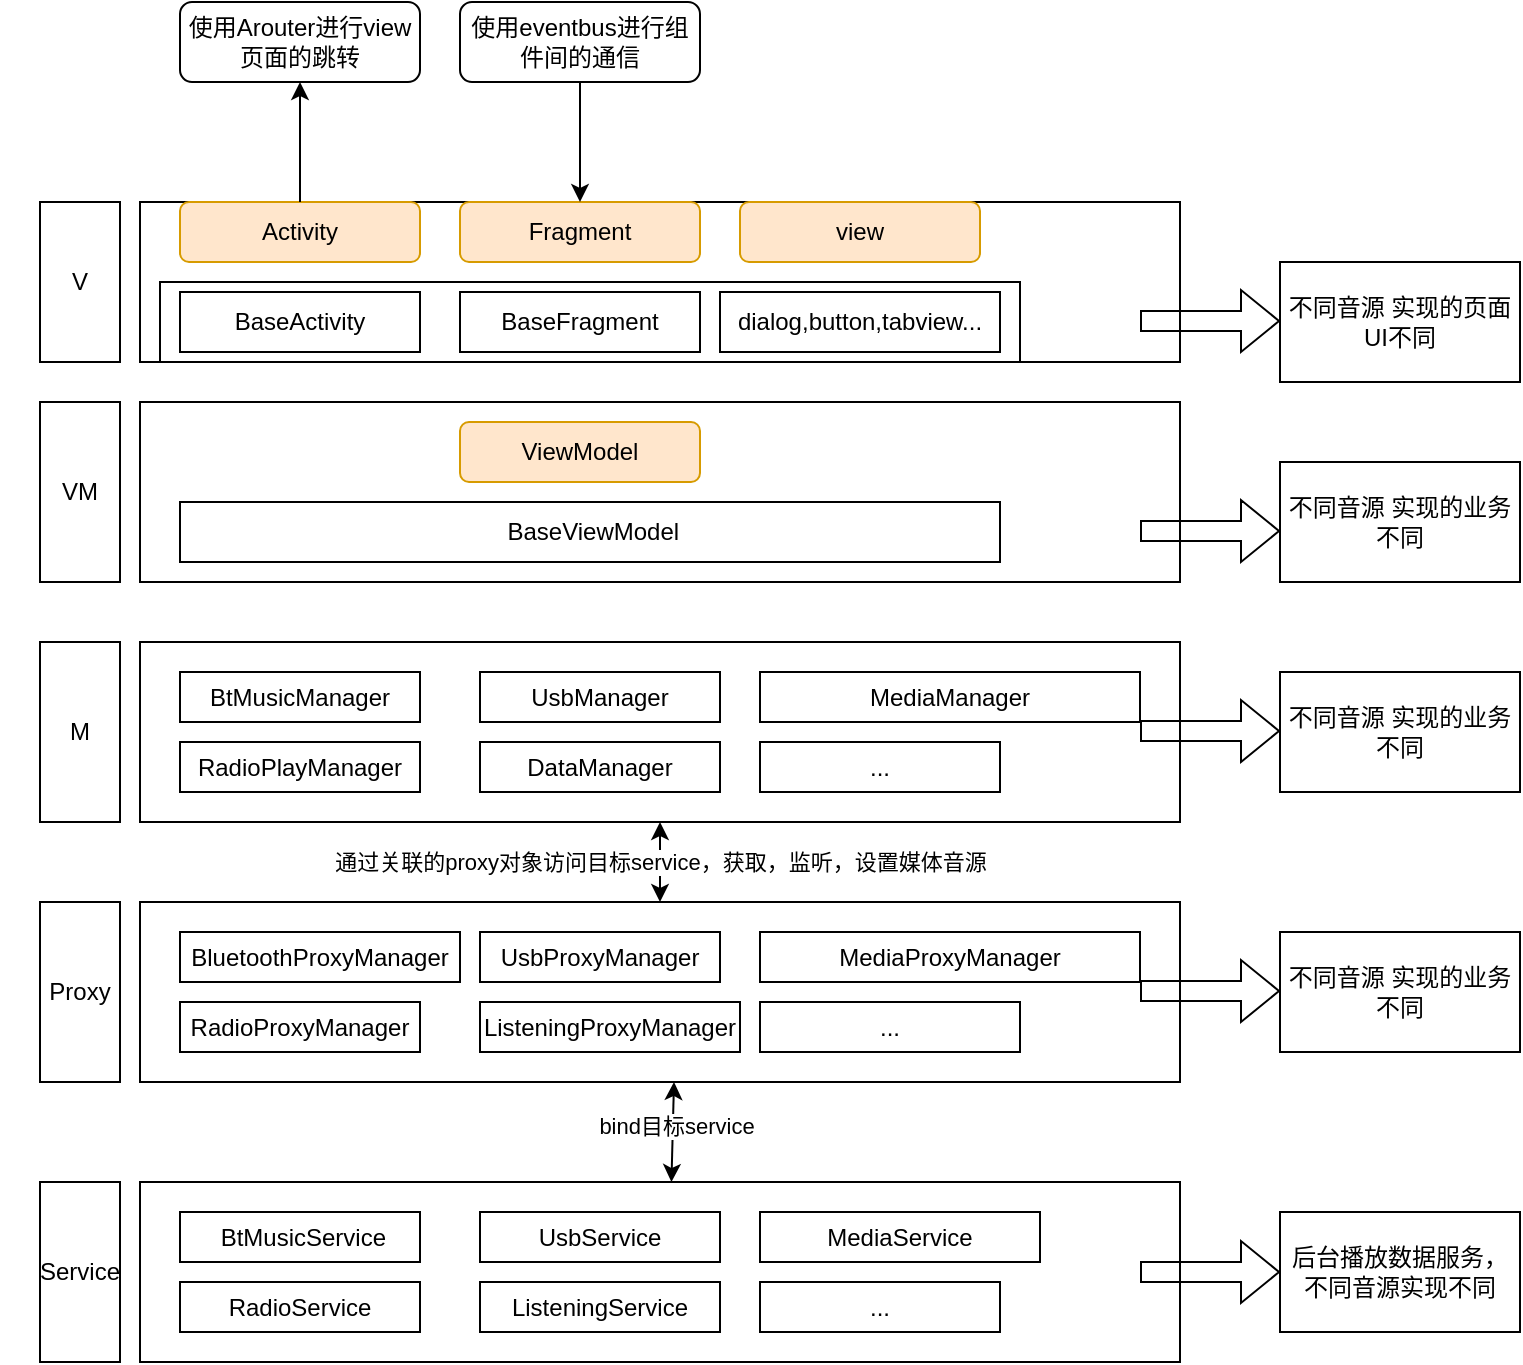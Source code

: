 <mxfile version="26.1.1" pages="16">
  <diagram name="MediaCenter整体架构" id="N93IsJF5Zmy2jW_utWdf">
    <mxGraphModel dx="1323" dy="643" grid="0" gridSize="10" guides="1" tooltips="1" connect="1" arrows="1" fold="1" page="0" pageScale="1" pageWidth="827" pageHeight="1169" math="0" shadow="0">
      <root>
        <mxCell id="0" />
        <mxCell id="1" parent="0" />
        <mxCell id="ej64gbkuY5s0vnHcPtwu-2" value="" style="rounded=0;whiteSpace=wrap;html=1;strokeColor=none;" parent="1" vertex="1">
          <mxGeometry x="290" y="250" width="520" height="330" as="geometry" />
        </mxCell>
        <mxCell id="ej64gbkuY5s0vnHcPtwu-5" value="V" style="rounded=0;whiteSpace=wrap;html=1;" parent="1" vertex="1">
          <mxGeometry x="310" y="260" width="40" height="80" as="geometry" />
        </mxCell>
        <mxCell id="ej64gbkuY5s0vnHcPtwu-6" value="VM" style="rounded=0;whiteSpace=wrap;html=1;" parent="1" vertex="1">
          <mxGeometry x="310" y="360" width="40" height="90" as="geometry" />
        </mxCell>
        <mxCell id="ej64gbkuY5s0vnHcPtwu-7" value="" style="rounded=0;whiteSpace=wrap;html=1;" parent="1" vertex="1">
          <mxGeometry x="360" y="260" width="520" height="80" as="geometry" />
        </mxCell>
        <mxCell id="ej64gbkuY5s0vnHcPtwu-8" value="Activity" style="rounded=1;whiteSpace=wrap;html=1;fillColor=#ffe6cc;strokeColor=#d79b00;" parent="1" vertex="1">
          <mxGeometry x="380" y="260" width="120" height="30" as="geometry" />
        </mxCell>
        <mxCell id="ej64gbkuY5s0vnHcPtwu-10" value="Fragment" style="rounded=1;whiteSpace=wrap;html=1;fillColor=#ffe6cc;strokeColor=#d79b00;" parent="1" vertex="1">
          <mxGeometry x="520" y="260" width="120" height="30" as="geometry" />
        </mxCell>
        <mxCell id="ej64gbkuY5s0vnHcPtwu-11" value="view" style="rounded=1;whiteSpace=wrap;html=1;fillColor=#ffe6cc;strokeColor=#d79b00;" parent="1" vertex="1">
          <mxGeometry x="660" y="260" width="120" height="30" as="geometry" />
        </mxCell>
        <mxCell id="ej64gbkuY5s0vnHcPtwu-12" value="" style="rounded=0;whiteSpace=wrap;html=1;" parent="1" vertex="1">
          <mxGeometry x="370" y="300" width="430" height="40" as="geometry" />
        </mxCell>
        <mxCell id="ej64gbkuY5s0vnHcPtwu-13" value="BaseActivity" style="rounded=0;whiteSpace=wrap;html=1;" parent="1" vertex="1">
          <mxGeometry x="380" y="305" width="120" height="30" as="geometry" />
        </mxCell>
        <mxCell id="ej64gbkuY5s0vnHcPtwu-15" value="BaseFragment" style="rounded=0;whiteSpace=wrap;html=1;" parent="1" vertex="1">
          <mxGeometry x="520" y="305" width="120" height="30" as="geometry" />
        </mxCell>
        <mxCell id="ej64gbkuY5s0vnHcPtwu-16" value="dialog,button,tabview..." style="rounded=0;whiteSpace=wrap;html=1;" parent="1" vertex="1">
          <mxGeometry x="650" y="305" width="140" height="30" as="geometry" />
        </mxCell>
        <mxCell id="ej64gbkuY5s0vnHcPtwu-18" value="" style="shape=flexArrow;endArrow=classic;html=1;rounded=0;" parent="1" edge="1">
          <mxGeometry width="50" height="50" relative="1" as="geometry">
            <mxPoint x="860" y="319.5" as="sourcePoint" />
            <mxPoint x="930" y="319.5" as="targetPoint" />
          </mxGeometry>
        </mxCell>
        <mxCell id="ej64gbkuY5s0vnHcPtwu-19" value="不同音源 实现的页面UI不同" style="rounded=0;whiteSpace=wrap;html=1;" parent="1" vertex="1">
          <mxGeometry x="930" y="290" width="120" height="60" as="geometry" />
        </mxCell>
        <mxCell id="ej64gbkuY5s0vnHcPtwu-20" value="" style="rounded=1;whiteSpace=wrap;html=1;" parent="1" vertex="1">
          <mxGeometry x="370" y="370" width="400" height="40" as="geometry" />
        </mxCell>
        <mxCell id="ej64gbkuY5s0vnHcPtwu-21" value="" style="rounded=0;whiteSpace=wrap;html=1;" parent="1" vertex="1">
          <mxGeometry x="360" y="360" width="520" height="90" as="geometry" />
        </mxCell>
        <mxCell id="ej64gbkuY5s0vnHcPtwu-22" value="ViewModel" style="rounded=1;whiteSpace=wrap;html=1;fillColor=#ffe6cc;strokeColor=#d79b00;" parent="1" vertex="1">
          <mxGeometry x="520" y="370" width="120" height="30" as="geometry" />
        </mxCell>
        <mxCell id="ej64gbkuY5s0vnHcPtwu-23" value="&amp;nbsp;BaseViewModel" style="rounded=0;whiteSpace=wrap;html=1;" parent="1" vertex="1">
          <mxGeometry x="380" y="410" width="410" height="30" as="geometry" />
        </mxCell>
        <mxCell id="ej64gbkuY5s0vnHcPtwu-24" value="" style="shape=flexArrow;endArrow=classic;html=1;rounded=0;" parent="1" edge="1">
          <mxGeometry width="50" height="50" relative="1" as="geometry">
            <mxPoint x="860" y="424.5" as="sourcePoint" />
            <mxPoint x="930" y="424.5" as="targetPoint" />
          </mxGeometry>
        </mxCell>
        <mxCell id="ej64gbkuY5s0vnHcPtwu-25" value="不同音源 实现的业务不同" style="rounded=0;whiteSpace=wrap;html=1;" parent="1" vertex="1">
          <mxGeometry x="930" y="390" width="120" height="60" as="geometry" />
        </mxCell>
        <mxCell id="ej64gbkuY5s0vnHcPtwu-26" value="M" style="rounded=0;whiteSpace=wrap;html=1;" parent="1" vertex="1">
          <mxGeometry x="310" y="480" width="40" height="90" as="geometry" />
        </mxCell>
        <mxCell id="ej64gbkuY5s0vnHcPtwu-27" value="" style="rounded=0;whiteSpace=wrap;html=1;" parent="1" vertex="1">
          <mxGeometry x="360" y="480" width="520" height="90" as="geometry" />
        </mxCell>
        <mxCell id="ej64gbkuY5s0vnHcPtwu-28" value="BtMusicManager" style="rounded=0;whiteSpace=wrap;html=1;" parent="1" vertex="1">
          <mxGeometry x="380" y="495" width="120" height="25" as="geometry" />
        </mxCell>
        <mxCell id="ej64gbkuY5s0vnHcPtwu-29" value="UsbManager" style="rounded=0;whiteSpace=wrap;html=1;" parent="1" vertex="1">
          <mxGeometry x="530" y="495" width="120" height="25" as="geometry" />
        </mxCell>
        <mxCell id="ej64gbkuY5s0vnHcPtwu-30" value="MediaManager" style="rounded=0;whiteSpace=wrap;html=1;" parent="1" vertex="1">
          <mxGeometry x="670" y="495" width="190" height="25" as="geometry" />
        </mxCell>
        <mxCell id="ej64gbkuY5s0vnHcPtwu-31" value="RadioPlayManager" style="rounded=0;whiteSpace=wrap;html=1;" parent="1" vertex="1">
          <mxGeometry x="380" y="530" width="120" height="25" as="geometry" />
        </mxCell>
        <mxCell id="ej64gbkuY5s0vnHcPtwu-32" value="DataManager" style="rounded=0;whiteSpace=wrap;html=1;" parent="1" vertex="1">
          <mxGeometry x="530" y="530" width="120" height="25" as="geometry" />
        </mxCell>
        <mxCell id="ej64gbkuY5s0vnHcPtwu-33" value="..." style="rounded=0;whiteSpace=wrap;html=1;" parent="1" vertex="1">
          <mxGeometry x="670" y="530" width="120" height="25" as="geometry" />
        </mxCell>
        <mxCell id="ej64gbkuY5s0vnHcPtwu-34" value="" style="shape=flexArrow;endArrow=classic;html=1;rounded=0;" parent="1" edge="1">
          <mxGeometry width="50" height="50" relative="1" as="geometry">
            <mxPoint x="860" y="524.5" as="sourcePoint" />
            <mxPoint x="930" y="524.5" as="targetPoint" />
          </mxGeometry>
        </mxCell>
        <mxCell id="ej64gbkuY5s0vnHcPtwu-36" value="不同音源 实现的业务不同" style="rounded=0;whiteSpace=wrap;html=1;" parent="1" vertex="1">
          <mxGeometry x="930" y="495" width="120" height="60" as="geometry" />
        </mxCell>
        <mxCell id="ej64gbkuY5s0vnHcPtwu-45" value="使用Arouter进行view页面的跳转" style="rounded=1;whiteSpace=wrap;html=1;" parent="1" vertex="1">
          <mxGeometry x="380" y="160" width="120" height="40" as="geometry" />
        </mxCell>
        <mxCell id="ej64gbkuY5s0vnHcPtwu-49" value="" style="endArrow=classic;html=1;rounded=0;" parent="1" source="ej64gbkuY5s0vnHcPtwu-8" edge="1">
          <mxGeometry width="50" height="50" relative="1" as="geometry">
            <mxPoint x="390" y="250" as="sourcePoint" />
            <mxPoint x="440" y="200" as="targetPoint" />
          </mxGeometry>
        </mxCell>
        <mxCell id="ej64gbkuY5s0vnHcPtwu-53" style="edgeStyle=orthogonalEdgeStyle;rounded=0;orthogonalLoop=1;jettySize=auto;html=1;" parent="1" source="ej64gbkuY5s0vnHcPtwu-51" target="ej64gbkuY5s0vnHcPtwu-10" edge="1">
          <mxGeometry relative="1" as="geometry" />
        </mxCell>
        <mxCell id="ej64gbkuY5s0vnHcPtwu-51" value="使用eventbus进行组件间的通信" style="rounded=1;whiteSpace=wrap;html=1;" parent="1" vertex="1">
          <mxGeometry x="520" y="160" width="120" height="40" as="geometry" />
        </mxCell>
        <mxCell id="dNu1YAPkmJO99sG7hc1J-1" value="Service" style="rounded=0;whiteSpace=wrap;html=1;" parent="1" vertex="1">
          <mxGeometry x="310" y="750" width="40" height="90" as="geometry" />
        </mxCell>
        <mxCell id="dNu1YAPkmJO99sG7hc1J-3" value="Proxy" style="rounded=0;whiteSpace=wrap;html=1;" parent="1" vertex="1">
          <mxGeometry x="310" y="610" width="40" height="90" as="geometry" />
        </mxCell>
        <mxCell id="dNu1YAPkmJO99sG7hc1J-6" value="" style="rounded=0;whiteSpace=wrap;html=1;" parent="1" vertex="1">
          <mxGeometry x="360" y="750" width="520" height="90" as="geometry" />
        </mxCell>
        <mxCell id="dNu1YAPkmJO99sG7hc1J-7" value="&amp;nbsp;BtMusicService" style="rounded=0;whiteSpace=wrap;html=1;" parent="1" vertex="1">
          <mxGeometry x="380" y="765" width="120" height="25" as="geometry" />
        </mxCell>
        <mxCell id="dNu1YAPkmJO99sG7hc1J-8" value="UsbService" style="rounded=0;whiteSpace=wrap;html=1;" parent="1" vertex="1">
          <mxGeometry x="530" y="765" width="120" height="25" as="geometry" />
        </mxCell>
        <mxCell id="dNu1YAPkmJO99sG7hc1J-9" value="MediaService" style="rounded=0;whiteSpace=wrap;html=1;" parent="1" vertex="1">
          <mxGeometry x="670" y="765" width="140" height="25" as="geometry" />
        </mxCell>
        <mxCell id="dNu1YAPkmJO99sG7hc1J-10" value="RadioService" style="rounded=0;whiteSpace=wrap;html=1;" parent="1" vertex="1">
          <mxGeometry x="380" y="800" width="120" height="25" as="geometry" />
        </mxCell>
        <mxCell id="dNu1YAPkmJO99sG7hc1J-11" value="ListeningService" style="rounded=0;whiteSpace=wrap;html=1;" parent="1" vertex="1">
          <mxGeometry x="530" y="800" width="120" height="25" as="geometry" />
        </mxCell>
        <mxCell id="dNu1YAPkmJO99sG7hc1J-12" value="..." style="rounded=0;whiteSpace=wrap;html=1;" parent="1" vertex="1">
          <mxGeometry x="670" y="800" width="120" height="25" as="geometry" />
        </mxCell>
        <mxCell id="dNu1YAPkmJO99sG7hc1J-14" value="" style="rounded=0;whiteSpace=wrap;html=1;" parent="1" vertex="1">
          <mxGeometry x="360" y="610" width="520" height="90" as="geometry" />
        </mxCell>
        <mxCell id="dNu1YAPkmJO99sG7hc1J-15" value="BluetoothProxyManager" style="rounded=0;whiteSpace=wrap;html=1;" parent="1" vertex="1">
          <mxGeometry x="380" y="625" width="140" height="25" as="geometry" />
        </mxCell>
        <mxCell id="dNu1YAPkmJO99sG7hc1J-16" value="UsbProxyManager" style="rounded=0;whiteSpace=wrap;html=1;" parent="1" vertex="1">
          <mxGeometry x="530" y="625" width="120" height="25" as="geometry" />
        </mxCell>
        <mxCell id="dNu1YAPkmJO99sG7hc1J-17" value="MediaProxyManager" style="rounded=0;whiteSpace=wrap;html=1;" parent="1" vertex="1">
          <mxGeometry x="670" y="625" width="190" height="25" as="geometry" />
        </mxCell>
        <mxCell id="dNu1YAPkmJO99sG7hc1J-18" value="RadioProxyManager" style="rounded=0;whiteSpace=wrap;html=1;" parent="1" vertex="1">
          <mxGeometry x="380" y="660" width="120" height="25" as="geometry" />
        </mxCell>
        <mxCell id="dNu1YAPkmJO99sG7hc1J-19" value="ListeningProxyManager" style="rounded=0;whiteSpace=wrap;html=1;" parent="1" vertex="1">
          <mxGeometry x="530" y="660" width="130" height="25" as="geometry" />
        </mxCell>
        <mxCell id="dNu1YAPkmJO99sG7hc1J-20" value="..." style="rounded=0;whiteSpace=wrap;html=1;" parent="1" vertex="1">
          <mxGeometry x="670" y="660" width="130" height="25" as="geometry" />
        </mxCell>
        <mxCell id="dNu1YAPkmJO99sG7hc1J-21" value="" style="shape=flexArrow;endArrow=classic;html=1;rounded=0;entryX=0;entryY=0.5;entryDx=0;entryDy=0;" parent="1" edge="1" target="dNu1YAPkmJO99sG7hc1J-22">
          <mxGeometry width="50" height="50" relative="1" as="geometry">
            <mxPoint x="860" y="795" as="sourcePoint" />
            <mxPoint x="860" y="794.5" as="targetPoint" />
          </mxGeometry>
        </mxCell>
        <mxCell id="dNu1YAPkmJO99sG7hc1J-22" value="后台播放数据服务，不同音源实现不同" style="rounded=0;whiteSpace=wrap;html=1;" parent="1" vertex="1">
          <mxGeometry x="930" y="765" width="120" height="60" as="geometry" />
        </mxCell>
        <mxCell id="GS-NPImb5zr0AyaHI9rS-3" value="" style="endArrow=classic;startArrow=classic;html=1;rounded=0;exitX=0.5;exitY=0;exitDx=0;exitDy=0;entryX=0.5;entryY=1;entryDx=0;entryDy=0;" edge="1" parent="1" source="dNu1YAPkmJO99sG7hc1J-14" target="ej64gbkuY5s0vnHcPtwu-27">
          <mxGeometry width="50" height="50" relative="1" as="geometry">
            <mxPoint x="530" y="620" as="sourcePoint" />
            <mxPoint x="580" y="570" as="targetPoint" />
          </mxGeometry>
        </mxCell>
        <mxCell id="GS-NPImb5zr0AyaHI9rS-6" value="通过关联的proxy对象访问目标service，获取，监听，设置媒体音源" style="edgeLabel;html=1;align=center;verticalAlign=middle;resizable=0;points=[];" vertex="1" connectable="0" parent="GS-NPImb5zr0AyaHI9rS-3">
          <mxGeometry relative="1" as="geometry">
            <mxPoint as="offset" />
          </mxGeometry>
        </mxCell>
        <mxCell id="GS-NPImb5zr0AyaHI9rS-7" value="" style="endArrow=classic;startArrow=classic;html=1;rounded=0;exitX=0.511;exitY=0;exitDx=0;exitDy=0;exitPerimeter=0;" edge="1" parent="1" source="dNu1YAPkmJO99sG7hc1J-6">
          <mxGeometry width="50" height="50" relative="1" as="geometry">
            <mxPoint x="540" y="750" as="sourcePoint" />
            <mxPoint x="627" y="700" as="targetPoint" />
          </mxGeometry>
        </mxCell>
        <mxCell id="GS-NPImb5zr0AyaHI9rS-10" value="bind目标service" style="edgeLabel;html=1;align=center;verticalAlign=middle;resizable=0;points=[];" vertex="1" connectable="0" parent="GS-NPImb5zr0AyaHI9rS-7">
          <mxGeometry x="0.133" y="-1" relative="1" as="geometry">
            <mxPoint as="offset" />
          </mxGeometry>
        </mxCell>
        <mxCell id="GS-NPImb5zr0AyaHI9rS-11" value="" style="shape=flexArrow;endArrow=classic;html=1;rounded=0;" edge="1" parent="1">
          <mxGeometry width="50" height="50" relative="1" as="geometry">
            <mxPoint x="860" y="654.5" as="sourcePoint" />
            <mxPoint x="930" y="654.5" as="targetPoint" />
          </mxGeometry>
        </mxCell>
        <mxCell id="GS-NPImb5zr0AyaHI9rS-12" value="不同音源 实现的业务不同" style="rounded=0;whiteSpace=wrap;html=1;" vertex="1" parent="1">
          <mxGeometry x="930" y="625" width="120" height="60" as="geometry" />
        </mxCell>
      </root>
    </mxGraphModel>
  </diagram>
  <diagram name="MediaCenter重构" id="CUfBlCtXaV_HpeIEaIHv">
    <mxGraphModel dx="2022" dy="594" grid="0" gridSize="10" guides="1" tooltips="1" connect="1" arrows="1" fold="1" page="0" pageScale="1" pageWidth="827" pageHeight="1169" math="0" shadow="0">
      <root>
        <mxCell id="rSpktas-a-DG0fS7mHjc-0" />
        <mxCell id="rSpktas-a-DG0fS7mHjc-1" parent="rSpktas-a-DG0fS7mHjc-0" />
        <mxCell id="_D8W22N4SECv90ZoiDRu-0" value="" style="rounded=0;whiteSpace=wrap;html=1;strokeColor=none;" vertex="1" parent="rSpktas-a-DG0fS7mHjc-1">
          <mxGeometry x="290" y="250" width="820" height="620" as="geometry" />
        </mxCell>
        <mxCell id="_D8W22N4SECv90ZoiDRu-1" value="V" style="rounded=0;whiteSpace=wrap;html=1;fillColor=#dae8fc;strokeColor=#6c8ebf;" vertex="1" parent="rSpktas-a-DG0fS7mHjc-1">
          <mxGeometry x="310" y="260" width="40" height="80" as="geometry" />
        </mxCell>
        <mxCell id="_D8W22N4SECv90ZoiDRu-2" value="VM" style="rounded=0;whiteSpace=wrap;html=1;fillColor=#d5e8d4;strokeColor=#82b366;" vertex="1" parent="rSpktas-a-DG0fS7mHjc-1">
          <mxGeometry x="310" y="360" width="40" height="90" as="geometry" />
        </mxCell>
        <mxCell id="_D8W22N4SECv90ZoiDRu-3" value="&lt;span style=&quot;color: rgba(0, 0, 0, 0); font-family: monospace; font-size: 0px; text-align: start; text-wrap-mode: nowrap;&quot;&gt;%3CmxGraphModel%3E%3Croot%3E%3CmxCell%20id%3D%220%22%2F%3E%3CmxCell%20id%3D%221%22%20parent%3D%220%22%2F%3E%3CmxCell%20id%3D%222%22%20value%3D%22BaseActivity%22%20style%3D%22rounded%3D0%3BwhiteSpace%3Dwrap%3Bhtml%3D1%3B%22%20vertex%3D%221%22%20parent%3D%221%22%3E%3CmxGeometry%20x%3D%22380%22%20y%3D%22305%22%20width%3D%22120%22%20height%3D%2230%22%20as%3D%22geometry%22%2F%3E%3C%2FmxCell%3E%3C%2Froot%3E%3C%2FmxGraphModel%3E&lt;/span&gt;" style="rounded=0;whiteSpace=wrap;html=1;fillColor=#dae8fc;strokeColor=#6c8ebf;" vertex="1" parent="rSpktas-a-DG0fS7mHjc-1">
          <mxGeometry x="360" y="260" width="520" height="80" as="geometry" />
        </mxCell>
        <mxCell id="_D8W22N4SECv90ZoiDRu-8" value="HomeBluetoothMusicFragment" style="rounded=0;whiteSpace=wrap;html=1;" vertex="1" parent="rSpktas-a-DG0fS7mHjc-1">
          <mxGeometry x="570" y="305" width="180" height="30" as="geometry" />
        </mxCell>
        <mxCell id="_D8W22N4SECv90ZoiDRu-11" value="" style="shape=flexArrow;endArrow=classic;html=1;rounded=0;" edge="1" parent="rSpktas-a-DG0fS7mHjc-1">
          <mxGeometry width="50" height="50" relative="1" as="geometry">
            <mxPoint x="860" y="319.5" as="sourcePoint" />
            <mxPoint x="930" y="319.5" as="targetPoint" />
          </mxGeometry>
        </mxCell>
        <mxCell id="_D8W22N4SECv90ZoiDRu-12" value="不同音源 实现的页面UI不同" style="rounded=0;whiteSpace=wrap;html=1;" vertex="1" parent="rSpktas-a-DG0fS7mHjc-1">
          <mxGeometry x="930" y="290" width="120" height="60" as="geometry" />
        </mxCell>
        <mxCell id="_D8W22N4SECv90ZoiDRu-13" value="" style="rounded=1;whiteSpace=wrap;html=1;" vertex="1" parent="rSpktas-a-DG0fS7mHjc-1">
          <mxGeometry x="370" y="370" width="400" height="40" as="geometry" />
        </mxCell>
        <mxCell id="C9A4mcox4jnEPcGym645-5" style="edgeStyle=orthogonalEdgeStyle;rounded=0;orthogonalLoop=1;jettySize=auto;html=1;entryX=0.5;entryY=0;entryDx=0;entryDy=0;" edge="1" parent="rSpktas-a-DG0fS7mHjc-1" source="_D8W22N4SECv90ZoiDRu-14" target="_D8W22N4SECv90ZoiDRu-20">
          <mxGeometry relative="1" as="geometry" />
        </mxCell>
        <mxCell id="C9A4mcox4jnEPcGym645-6" value="持有manager对象，拥有数据监听和播控能力" style="edgeLabel;html=1;align=center;verticalAlign=middle;resizable=0;points=[];" vertex="1" connectable="0" parent="C9A4mcox4jnEPcGym645-5">
          <mxGeometry x="0.391" y="-2" relative="1" as="geometry">
            <mxPoint as="offset" />
          </mxGeometry>
        </mxCell>
        <mxCell id="_D8W22N4SECv90ZoiDRu-14" value="" style="rounded=0;whiteSpace=wrap;html=1;fillColor=#d5e8d4;strokeColor=#82b366;" vertex="1" parent="rSpktas-a-DG0fS7mHjc-1">
          <mxGeometry x="360" y="360" width="520" height="90" as="geometry" />
        </mxCell>
        <mxCell id="_D8W22N4SECv90ZoiDRu-17" value="" style="shape=flexArrow;endArrow=classic;html=1;rounded=0;" edge="1" parent="rSpktas-a-DG0fS7mHjc-1">
          <mxGeometry width="50" height="50" relative="1" as="geometry">
            <mxPoint x="860" y="424.5" as="sourcePoint" />
            <mxPoint x="930" y="424.5" as="targetPoint" />
          </mxGeometry>
        </mxCell>
        <mxCell id="_D8W22N4SECv90ZoiDRu-18" value="不同音源 实现的业务不同" style="rounded=0;whiteSpace=wrap;html=1;" vertex="1" parent="rSpktas-a-DG0fS7mHjc-1">
          <mxGeometry x="930" y="390" width="120" height="60" as="geometry" />
        </mxCell>
        <mxCell id="_D8W22N4SECv90ZoiDRu-19" value="M" style="rounded=0;whiteSpace=wrap;html=1;fillColor=#fff2cc;strokeColor=#d6b656;" vertex="1" parent="rSpktas-a-DG0fS7mHjc-1">
          <mxGeometry x="310" y="480" width="40" height="90" as="geometry" />
        </mxCell>
        <mxCell id="_D8W22N4SECv90ZoiDRu-20" value="" style="rounded=0;whiteSpace=wrap;html=1;fillColor=#fff2cc;strokeColor=#d6b656;" vertex="1" parent="rSpktas-a-DG0fS7mHjc-1">
          <mxGeometry x="360" y="480" width="520" height="90" as="geometry" />
        </mxCell>
        <mxCell id="_D8W22N4SECv90ZoiDRu-21" value="BtMusicManager" style="rounded=0;whiteSpace=wrap;html=1;" vertex="1" parent="rSpktas-a-DG0fS7mHjc-1">
          <mxGeometry x="380" y="495" width="120" height="25" as="geometry" />
        </mxCell>
        <mxCell id="_D8W22N4SECv90ZoiDRu-22" value="UsbManager" style="rounded=0;whiteSpace=wrap;html=1;" vertex="1" parent="rSpktas-a-DG0fS7mHjc-1">
          <mxGeometry x="530" y="495" width="120" height="25" as="geometry" />
        </mxCell>
        <mxCell id="_D8W22N4SECv90ZoiDRu-23" value="CloudMusicPlayerServiceManager" style="rounded=0;whiteSpace=wrap;html=1;" vertex="1" parent="rSpktas-a-DG0fS7mHjc-1">
          <mxGeometry x="670" y="495" width="190" height="25" as="geometry" />
        </mxCell>
        <mxCell id="_D8W22N4SECv90ZoiDRu-24" value="RadioPlayManager" style="rounded=0;whiteSpace=wrap;html=1;" vertex="1" parent="rSpktas-a-DG0fS7mHjc-1">
          <mxGeometry x="380" y="530" width="120" height="25" as="geometry" />
        </mxCell>
        <mxCell id="_D8W22N4SECv90ZoiDRu-25" value="DataManager" style="rounded=0;whiteSpace=wrap;html=1;" vertex="1" parent="rSpktas-a-DG0fS7mHjc-1">
          <mxGeometry x="530" y="530" width="120" height="25" as="geometry" />
        </mxCell>
        <mxCell id="_D8W22N4SECv90ZoiDRu-26" value="..." style="rounded=0;whiteSpace=wrap;html=1;" vertex="1" parent="rSpktas-a-DG0fS7mHjc-1">
          <mxGeometry x="670" y="530" width="120" height="25" as="geometry" />
        </mxCell>
        <mxCell id="_D8W22N4SECv90ZoiDRu-27" value="" style="shape=flexArrow;endArrow=classic;html=1;rounded=0;" edge="1" parent="rSpktas-a-DG0fS7mHjc-1">
          <mxGeometry width="50" height="50" relative="1" as="geometry">
            <mxPoint x="860" y="524.5" as="sourcePoint" />
            <mxPoint x="930" y="524.5" as="targetPoint" />
          </mxGeometry>
        </mxCell>
        <mxCell id="_D8W22N4SECv90ZoiDRu-28" value="不同音源 实现的业务不同，负责获取业务数据和播放动作" style="rounded=0;whiteSpace=wrap;html=1;" vertex="1" parent="rSpktas-a-DG0fS7mHjc-1">
          <mxGeometry x="930" y="495" width="120" height="60" as="geometry" />
        </mxCell>
        <mxCell id="_D8W22N4SECv90ZoiDRu-29" value="使用Arouter进行view页面的跳转" style="rounded=1;whiteSpace=wrap;html=1;" vertex="1" parent="rSpktas-a-DG0fS7mHjc-1">
          <mxGeometry x="380" y="160" width="120" height="40" as="geometry" />
        </mxCell>
        <mxCell id="_D8W22N4SECv90ZoiDRu-30" value="" style="endArrow=classic;html=1;rounded=0;" edge="1" parent="rSpktas-a-DG0fS7mHjc-1">
          <mxGeometry width="50" height="50" relative="1" as="geometry">
            <mxPoint x="440" y="260" as="sourcePoint" />
            <mxPoint x="440" y="200" as="targetPoint" />
          </mxGeometry>
        </mxCell>
        <mxCell id="_D8W22N4SECv90ZoiDRu-31" style="edgeStyle=orthogonalEdgeStyle;rounded=0;orthogonalLoop=1;jettySize=auto;html=1;" edge="1" parent="rSpktas-a-DG0fS7mHjc-1" source="_D8W22N4SECv90ZoiDRu-32">
          <mxGeometry relative="1" as="geometry">
            <mxPoint x="580" y="260" as="targetPoint" />
          </mxGeometry>
        </mxCell>
        <mxCell id="_D8W22N4SECv90ZoiDRu-32" value="使用eventbus进行组件间的通信" style="rounded=1;whiteSpace=wrap;html=1;" vertex="1" parent="rSpktas-a-DG0fS7mHjc-1">
          <mxGeometry x="520" y="160" width="120" height="40" as="geometry" />
        </mxCell>
        <mxCell id="_D8W22N4SECv90ZoiDRu-33" value="Service" style="rounded=0;whiteSpace=wrap;html=1;fillColor=#dae8fc;strokeColor=#6c8ebf;" vertex="1" parent="rSpktas-a-DG0fS7mHjc-1">
          <mxGeometry x="310" y="610" width="40" height="90" as="geometry" />
        </mxCell>
        <mxCell id="_D8W22N4SECv90ZoiDRu-34" value="Proxy" style="rounded=0;whiteSpace=wrap;html=1;fillColor=#f5f5f5;fontColor=#333333;strokeColor=#666666;" vertex="1" parent="rSpktas-a-DG0fS7mHjc-1">
          <mxGeometry x="310" y="740" width="40" height="90" as="geometry" />
        </mxCell>
        <mxCell id="C9A4mcox4jnEPcGym645-3" style="edgeStyle=orthogonalEdgeStyle;rounded=0;orthogonalLoop=1;jettySize=auto;html=1;entryX=0.5;entryY=1;entryDx=0;entryDy=0;" edge="1" parent="rSpktas-a-DG0fS7mHjc-1" source="_D8W22N4SECv90ZoiDRu-35" target="_D8W22N4SECv90ZoiDRu-20">
          <mxGeometry relative="1" as="geometry" />
        </mxCell>
        <mxCell id="C9A4mcox4jnEPcGym645-4" value="持有manager对象，拥有数据监听和播控能力" style="edgeLabel;html=1;align=center;verticalAlign=middle;resizable=0;points=[];" vertex="1" connectable="0" parent="C9A4mcox4jnEPcGym645-3">
          <mxGeometry x="0.048" y="-3" relative="1" as="geometry">
            <mxPoint as="offset" />
          </mxGeometry>
        </mxCell>
        <mxCell id="_D8W22N4SECv90ZoiDRu-35" value="" style="rounded=0;whiteSpace=wrap;html=1;fillColor=#dae8fc;strokeColor=#6c8ebf;" vertex="1" parent="rSpktas-a-DG0fS7mHjc-1">
          <mxGeometry x="360" y="610" width="520" height="90" as="geometry" />
        </mxCell>
        <mxCell id="_D8W22N4SECv90ZoiDRu-36" value="&amp;nbsp;BtMusicService" style="rounded=0;whiteSpace=wrap;html=1;" vertex="1" parent="rSpktas-a-DG0fS7mHjc-1">
          <mxGeometry x="380" y="625" width="120" height="25" as="geometry" />
        </mxCell>
        <mxCell id="_D8W22N4SECv90ZoiDRu-37" value="UsbService" style="rounded=0;whiteSpace=wrap;html=1;" vertex="1" parent="rSpktas-a-DG0fS7mHjc-1">
          <mxGeometry x="530" y="625" width="120" height="25" as="geometry" />
        </mxCell>
        <mxCell id="_D8W22N4SECv90ZoiDRu-38" value="CloudMusicPlayerService" style="rounded=0;whiteSpace=wrap;html=1;" vertex="1" parent="rSpktas-a-DG0fS7mHjc-1">
          <mxGeometry x="670" y="625" width="140" height="25" as="geometry" />
        </mxCell>
        <mxCell id="_D8W22N4SECv90ZoiDRu-39" value="RadioService" style="rounded=0;whiteSpace=wrap;html=1;" vertex="1" parent="rSpktas-a-DG0fS7mHjc-1">
          <mxGeometry x="380" y="660" width="120" height="25" as="geometry" />
        </mxCell>
        <mxCell id="_D8W22N4SECv90ZoiDRu-40" value="ListeningService" style="rounded=0;whiteSpace=wrap;html=1;" vertex="1" parent="rSpktas-a-DG0fS7mHjc-1">
          <mxGeometry x="530" y="660" width="120" height="25" as="geometry" />
        </mxCell>
        <mxCell id="_D8W22N4SECv90ZoiDRu-41" value="..." style="rounded=0;whiteSpace=wrap;html=1;" vertex="1" parent="rSpktas-a-DG0fS7mHjc-1">
          <mxGeometry x="670" y="660" width="120" height="25" as="geometry" />
        </mxCell>
        <mxCell id="C9A4mcox4jnEPcGym645-1" style="edgeStyle=orthogonalEdgeStyle;rounded=0;orthogonalLoop=1;jettySize=auto;html=1;exitX=0.5;exitY=0;exitDx=0;exitDy=0;entryX=0.5;entryY=1;entryDx=0;entryDy=0;" edge="1" parent="rSpktas-a-DG0fS7mHjc-1" source="_D8W22N4SECv90ZoiDRu-42" target="_D8W22N4SECv90ZoiDRu-35">
          <mxGeometry relative="1" as="geometry" />
        </mxCell>
        <mxCell id="C9A4mcox4jnEPcGym645-2" value="绑定目标service" style="edgeLabel;html=1;align=center;verticalAlign=middle;resizable=0;points=[];" vertex="1" connectable="0" parent="C9A4mcox4jnEPcGym645-1">
          <mxGeometry x="0.048" y="2" relative="1" as="geometry">
            <mxPoint as="offset" />
          </mxGeometry>
        </mxCell>
        <mxCell id="_D8W22N4SECv90ZoiDRu-42" value="" style="rounded=0;whiteSpace=wrap;html=1;fillColor=#f5f5f5;fontColor=#333333;strokeColor=#666666;" vertex="1" parent="rSpktas-a-DG0fS7mHjc-1">
          <mxGeometry x="360" y="740" width="520" height="90" as="geometry" />
        </mxCell>
        <mxCell id="_D8W22N4SECv90ZoiDRu-43" value="BluetoothProxyManager" style="rounded=0;whiteSpace=wrap;html=1;" vertex="1" parent="rSpktas-a-DG0fS7mHjc-1">
          <mxGeometry x="380" y="755" width="140" height="25" as="geometry" />
        </mxCell>
        <mxCell id="_D8W22N4SECv90ZoiDRu-44" value="UsbProxyManager" style="rounded=0;whiteSpace=wrap;html=1;" vertex="1" parent="rSpktas-a-DG0fS7mHjc-1">
          <mxGeometry x="530" y="755" width="120" height="25" as="geometry" />
        </mxCell>
        <mxCell id="_D8W22N4SECv90ZoiDRu-45" value="CloudMusicProxy" style="rounded=0;whiteSpace=wrap;html=1;" vertex="1" parent="rSpktas-a-DG0fS7mHjc-1">
          <mxGeometry x="670" y="755" width="190" height="25" as="geometry" />
        </mxCell>
        <mxCell id="_D8W22N4SECv90ZoiDRu-46" value="RadioProxyManager" style="rounded=0;whiteSpace=wrap;html=1;" vertex="1" parent="rSpktas-a-DG0fS7mHjc-1">
          <mxGeometry x="380" y="790" width="120" height="25" as="geometry" />
        </mxCell>
        <mxCell id="_D8W22N4SECv90ZoiDRu-47" value="ListeningProxyManager" style="rounded=0;whiteSpace=wrap;html=1;" vertex="1" parent="rSpktas-a-DG0fS7mHjc-1">
          <mxGeometry x="530" y="790" width="130" height="25" as="geometry" />
        </mxCell>
        <mxCell id="_D8W22N4SECv90ZoiDRu-48" value="..." style="rounded=0;whiteSpace=wrap;html=1;" vertex="1" parent="rSpktas-a-DG0fS7mHjc-1">
          <mxGeometry x="670" y="790" width="130" height="25" as="geometry" />
        </mxCell>
        <mxCell id="_D8W22N4SECv90ZoiDRu-49" value="" style="shape=flexArrow;endArrow=classic;html=1;rounded=0;entryX=0;entryY=0.5;entryDx=0;entryDy=0;" edge="1" parent="rSpktas-a-DG0fS7mHjc-1" target="_D8W22N4SECv90ZoiDRu-50">
          <mxGeometry width="50" height="50" relative="1" as="geometry">
            <mxPoint x="860" y="655" as="sourcePoint" />
            <mxPoint x="860" y="654.5" as="targetPoint" />
          </mxGeometry>
        </mxCell>
        <mxCell id="_D8W22N4SECv90ZoiDRu-50" value="提供外部交互服务，不同音源实现不同" style="rounded=0;whiteSpace=wrap;html=1;" vertex="1" parent="rSpktas-a-DG0fS7mHjc-1">
          <mxGeometry x="930" y="625" width="120" height="60" as="geometry" />
        </mxCell>
        <mxCell id="_D8W22N4SECv90ZoiDRu-55" value="" style="shape=flexArrow;endArrow=classic;html=1;rounded=0;" edge="1" parent="rSpktas-a-DG0fS7mHjc-1">
          <mxGeometry width="50" height="50" relative="1" as="geometry">
            <mxPoint x="860" y="784.5" as="sourcePoint" />
            <mxPoint x="930" y="784.5" as="targetPoint" />
          </mxGeometry>
        </mxCell>
        <mxCell id="_D8W22N4SECv90ZoiDRu-56" value="不同音源 实现的业务不同" style="rounded=0;whiteSpace=wrap;html=1;" vertex="1" parent="rSpktas-a-DG0fS7mHjc-1">
          <mxGeometry x="930" y="755" width="120" height="60" as="geometry" />
        </mxCell>
        <mxCell id="_D8W22N4SECv90ZoiDRu-57" value="" style="rounded=0;whiteSpace=wrap;html=1;fillColor=#6d8764;fontColor=#ffffff;strokeColor=#3A5431;" vertex="1" parent="rSpktas-a-DG0fS7mHjc-1">
          <mxGeometry x="-150" y="740" width="310" height="90" as="geometry" />
        </mxCell>
        <mxCell id="_D8W22N4SECv90ZoiDRu-58" value="MediaServer" style="rounded=0;whiteSpace=wrap;html=1;fillColor=#6d8764;fontColor=#ffffff;strokeColor=#3A5431;" vertex="1" parent="rSpktas-a-DG0fS7mHjc-1">
          <mxGeometry x="170" y="740" width="80" height="90" as="geometry" />
        </mxCell>
        <mxCell id="_D8W22N4SECv90ZoiDRu-59" value="MediaService" style="rounded=1;whiteSpace=wrap;html=1;" vertex="1" parent="rSpktas-a-DG0fS7mHjc-1">
          <mxGeometry x="-50" y="755" width="110" height="25" as="geometry" />
        </mxCell>
        <mxCell id="_D8W22N4SECv90ZoiDRu-60" value="" style="endArrow=classic;startArrow=classic;html=1;rounded=0;entryX=0;entryY=0.5;entryDx=0;entryDy=0;" edge="1" parent="rSpktas-a-DG0fS7mHjc-1" source="_D8W22N4SECv90ZoiDRu-58" target="_D8W22N4SECv90ZoiDRu-34">
          <mxGeometry width="50" height="50" relative="1" as="geometry">
            <mxPoint x="250" y="835" as="sourcePoint" />
            <mxPoint x="320.711" y="785" as="targetPoint" />
            <Array as="points" />
          </mxGeometry>
        </mxCell>
        <mxCell id="_D8W22N4SECv90ZoiDRu-61" value="关联Proxy对象" style="edgeLabel;html=1;align=center;verticalAlign=middle;resizable=0;points=[];textDirection=vertical-lr;" vertex="1" connectable="0" parent="_D8W22N4SECv90ZoiDRu-60">
          <mxGeometry x="-0.011" y="2" relative="1" as="geometry">
            <mxPoint as="offset" />
          </mxGeometry>
        </mxCell>
        <mxCell id="_D8W22N4SECv90ZoiDRu-62" value="MediaProxyManager" style="rounded=1;whiteSpace=wrap;html=1;" vertex="1" parent="rSpktas-a-DG0fS7mHjc-1">
          <mxGeometry x="-55" y="790" width="120" height="25" as="geometry" />
        </mxCell>
        <mxCell id="_D8W22N4SECv90ZoiDRu-71" style="edgeStyle=orthogonalEdgeStyle;rounded=0;orthogonalLoop=1;jettySize=auto;html=1;entryX=0.5;entryY=0;entryDx=0;entryDy=0;" edge="1" parent="rSpktas-a-DG0fS7mHjc-1" target="_D8W22N4SECv90ZoiDRu-57">
          <mxGeometry relative="1" as="geometry">
            <mxPoint x="-170" y="450" as="sourcePoint" />
            <Array as="points">
              <mxPoint x="-170" y="520" />
              <mxPoint x="5" y="520" />
            </Array>
          </mxGeometry>
        </mxCell>
        <mxCell id="_D8W22N4SECv90ZoiDRu-67" style="edgeStyle=orthogonalEdgeStyle;rounded=0;orthogonalLoop=1;jettySize=auto;html=1;entryX=0.5;entryY=0;entryDx=0;entryDy=0;" edge="1" parent="rSpktas-a-DG0fS7mHjc-1" target="_D8W22N4SECv90ZoiDRu-57">
          <mxGeometry relative="1" as="geometry">
            <mxPoint x="5" y="455" as="sourcePoint" />
          </mxGeometry>
        </mxCell>
        <mxCell id="_D8W22N4SECv90ZoiDRu-73" style="edgeStyle=orthogonalEdgeStyle;rounded=0;orthogonalLoop=1;jettySize=auto;html=1;entryX=0.5;entryY=0;entryDx=0;entryDy=0;" edge="1" parent="rSpktas-a-DG0fS7mHjc-1" target="_D8W22N4SECv90ZoiDRu-57">
          <mxGeometry relative="1" as="geometry">
            <mxPoint x="210" y="455" as="sourcePoint" />
            <Array as="points">
              <mxPoint x="210" y="520" />
              <mxPoint x="5" y="520" />
            </Array>
          </mxGeometry>
        </mxCell>
        <mxCell id="_D8W22N4SECv90ZoiDRu-70" style="edgeStyle=orthogonalEdgeStyle;rounded=0;orthogonalLoop=1;jettySize=auto;html=1;entryX=0.5;entryY=0;entryDx=0;entryDy=0;" edge="1" parent="rSpktas-a-DG0fS7mHjc-1" target="_D8W22N4SECv90ZoiDRu-57">
          <mxGeometry relative="1" as="geometry">
            <mxPoint x="-340" y="450" as="sourcePoint" />
            <Array as="points">
              <mxPoint x="-340" y="520" />
              <mxPoint x="5" y="520" />
            </Array>
          </mxGeometry>
        </mxCell>
        <mxCell id="_D8W22N4SECv90ZoiDRu-75" value="DOCK" style="ellipse;whiteSpace=wrap;html=1;fillColor=#ffe6cc;strokeColor=#d79b00;" vertex="1" parent="rSpktas-a-DG0fS7mHjc-1">
          <mxGeometry x="-230" y="370" width="120" height="80" as="geometry" />
        </mxCell>
        <mxCell id="_D8W22N4SECv90ZoiDRu-76" value="语音" style="ellipse;whiteSpace=wrap;html=1;fillColor=#ffe6cc;strokeColor=#d79b00;" vertex="1" parent="rSpktas-a-DG0fS7mHjc-1">
          <mxGeometry x="-55" y="375" width="120" height="80" as="geometry" />
        </mxCell>
        <mxCell id="_D8W22N4SECv90ZoiDRu-77" value="媒体卡片" style="ellipse;whiteSpace=wrap;html=1;fillColor=#ffe6cc;strokeColor=#d79b00;" vertex="1" parent="rSpktas-a-DG0fS7mHjc-1">
          <mxGeometry x="150" y="375" width="120" height="80" as="geometry" />
        </mxCell>
        <mxCell id="_D8W22N4SECv90ZoiDRu-78" value="仪表" style="ellipse;whiteSpace=wrap;html=1;fillColor=#ffe6cc;strokeColor=#d79b00;" vertex="1" parent="rSpktas-a-DG0fS7mHjc-1">
          <mxGeometry x="-400" y="370" width="120" height="80" as="geometry" />
        </mxCell>
        <mxCell id="ZQN98E8450ACW-Jwi8Gd-1" style="edgeStyle=orthogonalEdgeStyle;rounded=0;orthogonalLoop=1;jettySize=auto;html=1;entryX=0.5;entryY=0;entryDx=0;entryDy=0;" edge="1" parent="rSpktas-a-DG0fS7mHjc-1" source="ZQN98E8450ACW-Jwi8Gd-0" target="_D8W22N4SECv90ZoiDRu-57">
          <mxGeometry relative="1" as="geometry">
            <Array as="points">
              <mxPoint x="-550" y="520" />
              <mxPoint x="5" y="520" />
            </Array>
          </mxGeometry>
        </mxCell>
        <mxCell id="ZQN98E8450ACW-Jwi8Gd-0" value="硬按键" style="ellipse;whiteSpace=wrap;html=1;fillColor=#ffe6cc;strokeColor=#d79b00;" vertex="1" parent="rSpktas-a-DG0fS7mHjc-1">
          <mxGeometry x="-610" y="375" width="120" height="80" as="geometry" />
        </mxCell>
        <mxCell id="sRdyKpxFfJS7nbDIIiWr-2" value="&lt;h1 style=&quot;margin-top: 0px;&quot;&gt;MediaServiceAidl接口&lt;/h1&gt;&lt;div&gt;hardKeyMediaMode();//硬按键模式&lt;/div&gt;&lt;div&gt;voiceMediaMode(in MediaSemantic mediaSemantic,in VoiceCallback voiceCallback);//语音指令&lt;/div&gt;&lt;div&gt;cmdPlay();//播放&lt;/div&gt;&lt;div&gt;cmdPause();//暂停&lt;/div&gt;&lt;div&gt;cmdNext();//下一曲&lt;/div&gt;&lt;div&gt;cmdPrev();//上一曲&lt;/div&gt;&lt;div&gt;cmdFastForward();//快进&lt;/div&gt;&lt;div&gt;cmdFastRewind();//快退&lt;/div&gt;&lt;div&gt;cmdSeekTo(in int position);//拖动进度条&lt;/div&gt;&lt;div&gt;CloudMusicBean getMusicBean();//获取当前音源媒体信息&lt;/div&gt;&lt;div&gt;getCloudRecBean(in HotPlayCallback callback);//获取网易云推荐数据&lt;/div&gt;&lt;div&gt;getListeningRecBean(in HotPlayCallback callback);//获取云听推荐数据&lt;/div&gt;&lt;div&gt;changeMediaByWhere(in int sourceType);//切换音源（触发播放）&lt;/div&gt;&lt;div&gt;boolean LoginOrNot();//是否登录&lt;/div&gt;&lt;div&gt;changeSongCollectRequest(in String id, in boolean isCollect);//收藏歌曲&lt;/div&gt;&lt;div&gt;startMediaCenterApp(in int sourceType, in String businessType);//启动目标音源页（仅打开页面）&lt;/div&gt;&lt;div&gt;startMediaCenterAppWithData(in int sourceType, in String businessType, in String jsonData);//启动目标音源页（U盘业务详情）&lt;/div&gt;&lt;div&gt;boolean setScreenCast(boolean status);//设置投屏状态&lt;/div&gt;&lt;div&gt;boolean getScreenCast();//获取投屏状态&lt;/div&gt;&lt;div&gt;changeRadioBand(in int radioBand);//切换radio频道&lt;/div&gt;&lt;div&gt;registerMediaInfoChangedListener(in IMediaInfoChangedListener listener);//媒体数据变更变更监听&lt;/div&gt;&lt;div&gt;unRegisterMediaInfoChangedListener(in IMediaInfoChangedListener listener);//移除媒体数据变更监听&lt;/div&gt;&lt;div&gt;registerProjectionScreenChangedListener(in IProjectionScreenChangedListener listener);&lt;/div&gt;&lt;div&gt;unRegisterProjectionScreenChangedListener(in IProjectionScreenChangedListener listener);&lt;/div&gt;&lt;div&gt;int getCurrentMediaSource(in boolean isFromCeiling);//获取当前音源&lt;/div&gt;&lt;div&gt;&lt;br&gt;&lt;/div&gt;&lt;div&gt;void updateCurrentMediaInfo(in CloudMusicBean cloudMusicBean);//更新当前播放信息&lt;/div&gt;&lt;div&gt;void registerVoiceRemoteCtrlListener(in VoiceRemoteCtrlListener listener);//监听语音指令&lt;/div&gt;&lt;div&gt;void unregisterVoiceRemoteCtrlListener(in VoiceRemoteCtrlListener listener);//移除语音指令监听&lt;/div&gt;" style="text;html=1;whiteSpace=wrap;overflow=hidden;rounded=0;fillColor=#fff2cc;strokeColor=#d6b656;" vertex="1" parent="rSpktas-a-DG0fS7mHjc-1">
          <mxGeometry x="-150" y="850" width="680" height="490" as="geometry" />
        </mxCell>
        <mxCell id="MMQ-YEf9NiBJDvkWmvAf-0" value="MainActivity" style="rounded=0;whiteSpace=wrap;html=1;" vertex="1" parent="rSpktas-a-DG0fS7mHjc-1">
          <mxGeometry x="380" y="270" width="120" height="30" as="geometry" />
        </mxCell>
        <mxCell id="MMQ-YEf9NiBJDvkWmvAf-1" value="HomeUsbMusicFragment" style="rounded=0;whiteSpace=wrap;html=1;" vertex="1" parent="rSpktas-a-DG0fS7mHjc-1">
          <mxGeometry x="710" y="270" width="160" height="30" as="geometry" />
        </mxCell>
        <mxCell id="MMQ-YEf9NiBJDvkWmvAf-3" value="CloudMusicHomeFragment" style="rounded=0;whiteSpace=wrap;html=1;" vertex="1" parent="rSpktas-a-DG0fS7mHjc-1">
          <mxGeometry x="380" y="305" width="180" height="30" as="geometry" />
        </mxCell>
        <mxCell id="MMQ-YEf9NiBJDvkWmvAf-8" value="..." style="rounded=0;whiteSpace=wrap;html=1;" vertex="1" parent="rSpktas-a-DG0fS7mHjc-1">
          <mxGeometry x="760" y="305" width="110" height="30" as="geometry" />
        </mxCell>
        <mxCell id="MMQ-YEf9NiBJDvkWmvAf-9" value="MainFragment" style="rounded=0;whiteSpace=wrap;html=1;" vertex="1" parent="rSpktas-a-DG0fS7mHjc-1">
          <mxGeometry x="520" y="270" width="150" height="30" as="geometry" />
        </mxCell>
        <mxCell id="MMQ-YEf9NiBJDvkWmvAf-13" value="HomeBluetoothMusicViewModel" style="rounded=0;whiteSpace=wrap;html=1;" vertex="1" parent="rSpktas-a-DG0fS7mHjc-1">
          <mxGeometry x="570" y="410" width="180" height="30" as="geometry" />
        </mxCell>
        <mxCell id="MMQ-YEf9NiBJDvkWmvAf-15" value="MainActivityViewmodel" style="rounded=0;whiteSpace=wrap;html=1;" vertex="1" parent="rSpktas-a-DG0fS7mHjc-1">
          <mxGeometry x="380" y="370" width="130" height="30" as="geometry" />
        </mxCell>
        <mxCell id="MMQ-YEf9NiBJDvkWmvAf-16" value="HomeUsbMusicViewModel" style="rounded=0;whiteSpace=wrap;html=1;" vertex="1" parent="rSpktas-a-DG0fS7mHjc-1">
          <mxGeometry x="710" y="370" width="160" height="30" as="geometry" />
        </mxCell>
        <mxCell id="MMQ-YEf9NiBJDvkWmvAf-17" value="CloudMusicHomeViewModel" style="rounded=0;whiteSpace=wrap;html=1;" vertex="1" parent="rSpktas-a-DG0fS7mHjc-1">
          <mxGeometry x="380" y="410" width="180" height="30" as="geometry" />
        </mxCell>
        <mxCell id="MMQ-YEf9NiBJDvkWmvAf-18" value="..." style="rounded=0;whiteSpace=wrap;html=1;" vertex="1" parent="rSpktas-a-DG0fS7mHjc-1">
          <mxGeometry x="760" y="410" width="110" height="30" as="geometry" />
        </mxCell>
        <mxCell id="MMQ-YEf9NiBJDvkWmvAf-19" value="MainViewModel" style="rounded=0;whiteSpace=wrap;html=1;" vertex="1" parent="rSpktas-a-DG0fS7mHjc-1">
          <mxGeometry x="530" y="370" width="150" height="30" as="geometry" />
        </mxCell>
      </root>
    </mxGraphModel>
  </diagram>
  <diagram id="IKENzn_-OUZwP4nBiXU3" name="蓝牙音乐工作流程">
    <mxGraphModel dx="2164" dy="858" grid="0" gridSize="10" guides="1" tooltips="1" connect="1" arrows="0" fold="1" page="0" pageScale="1" pageWidth="827" pageHeight="1169" math="0" shadow="0">
      <root>
        <mxCell id="0" />
        <mxCell id="1" parent="0" />
        <mxCell id="OybrJO6xA4vzyo7Bxohj-1" value="BluetoothPlayerFragment" style="shape=umlLifeline;perimeter=lifelinePerimeter;whiteSpace=wrap;html=1;container=1;dropTarget=0;collapsible=0;recursiveResize=0;outlineConnect=0;portConstraint=eastwest;newEdgeStyle={&quot;curved&quot;:0,&quot;rounded&quot;:0};labelBackgroundColor=none;fillColor=#F2CC8F;strokeColor=#E07A5F;fontColor=#393C56;" parent="1" vertex="1">
          <mxGeometry x="-290" y="150" width="150" height="1110" as="geometry" />
        </mxCell>
        <mxCell id="OybrJO6xA4vzyo7Bxohj-2" value="BluetoothPlayerViewModel" style="shape=umlLifeline;perimeter=lifelinePerimeter;whiteSpace=wrap;html=1;container=1;dropTarget=0;collapsible=0;recursiveResize=0;outlineConnect=0;portConstraint=eastwest;newEdgeStyle={&quot;curved&quot;:0,&quot;rounded&quot;:0};labelBackgroundColor=none;fillColor=#F2CC8F;strokeColor=#E07A5F;fontColor=#393C56;" parent="1" vertex="1">
          <mxGeometry x="-60" y="150" width="150" height="1110" as="geometry" />
        </mxCell>
        <mxCell id="OybrJO6xA4vzyo7Bxohj-4" value="BtMusicHelper" style="shape=umlLifeline;perimeter=lifelinePerimeter;whiteSpace=wrap;html=1;container=1;dropTarget=0;collapsible=0;recursiveResize=0;outlineConnect=0;portConstraint=eastwest;newEdgeStyle={&quot;curved&quot;:0,&quot;rounded&quot;:0};labelBackgroundColor=none;fillColor=#F2CC8F;strokeColor=#E07A5F;fontColor=#393C56;" parent="1" vertex="1">
          <mxGeometry x="650" y="150" width="150" height="1100" as="geometry" />
        </mxCell>
        <mxCell id="OybrJO6xA4vzyo7Bxohj-5" value="BlueToothService" style="shape=umlLifeline;perimeter=lifelinePerimeter;whiteSpace=wrap;html=1;container=1;dropTarget=0;collapsible=0;recursiveResize=0;outlineConnect=0;portConstraint=eastwest;newEdgeStyle={&quot;curved&quot;:0,&quot;rounded&quot;:0};labelBackgroundColor=none;fillColor=#F2CC8F;strokeColor=#E07A5F;fontColor=#393C56;" parent="1" vertex="1">
          <mxGeometry x="920" y="150" width="150" height="1100" as="geometry" />
        </mxCell>
        <mxCell id="kdBa5IftCGlORqTTI2eZ-11" style="edgeStyle=orthogonalEdgeStyle;rounded=0;orthogonalLoop=1;jettySize=auto;html=1;strokeColor=#E07A5F;fontColor=#393C56;fillColor=#F2CC8F;" parent="1" source="kdBa5IftCGlORqTTI2eZ-1" target="OybrJO6xA4vzyo7Bxohj-5" edge="1">
          <mxGeometry relative="1" as="geometry">
            <Array as="points">
              <mxPoint x="930" y="280" />
              <mxPoint x="930" y="280" />
            </Array>
          </mxGeometry>
        </mxCell>
        <mxCell id="kdBa5IftCGlORqTTI2eZ-12" value="监听蓝牙连接状态" style="edgeLabel;html=1;align=center;verticalAlign=middle;resizable=0;points=[];strokeColor=#E07A5F;fontColor=#393C56;fillColor=#F2CC8F;" parent="kdBa5IftCGlORqTTI2eZ-11" vertex="1" connectable="0">
          <mxGeometry x="-0.159" relative="1" as="geometry">
            <mxPoint as="offset" />
          </mxGeometry>
        </mxCell>
        <mxCell id="kdBa5IftCGlORqTTI2eZ-1" value="BluetoothAdapter" style="rounded=0;whiteSpace=wrap;html=1;align=center;labelBackgroundColor=none;fillColor=#d5e8d4;strokeColor=#82b366;textDirection=vertical-lr;" parent="1" vertex="1">
          <mxGeometry x="710" y="220" width="30" height="120" as="geometry" />
        </mxCell>
        <mxCell id="kdBa5IftCGlORqTTI2eZ-13" value="BluetoothA2dpSink" style="rounded=0;whiteSpace=wrap;html=1;align=center;labelBackgroundColor=none;fillColor=#d5e8d4;strokeColor=#82b366;textDirection=vertical-lr;" parent="1" vertex="1">
          <mxGeometry x="710" y="390" width="30" height="120" as="geometry" />
        </mxCell>
        <mxCell id="kdBa5IftCGlORqTTI2eZ-17" style="edgeStyle=orthogonalEdgeStyle;rounded=0;orthogonalLoop=1;jettySize=auto;html=1;strokeColor=#E07A5F;fontColor=#393C56;fillColor=#F2CC8F;" parent="1" edge="1">
          <mxGeometry relative="1" as="geometry">
            <mxPoint x="740" y="449.5" as="sourcePoint" />
            <mxPoint x="995" y="449.5" as="targetPoint" />
            <Array as="points">
              <mxPoint x="930" y="449.5" />
              <mxPoint x="930" y="449.5" />
            </Array>
          </mxGeometry>
        </mxCell>
        <mxCell id="kdBa5IftCGlORqTTI2eZ-18" value="监听A2DP设备状态" style="edgeLabel;html=1;align=center;verticalAlign=middle;resizable=0;points=[];strokeColor=#E07A5F;fontColor=#393C56;fillColor=#F2CC8F;" parent="kdBa5IftCGlORqTTI2eZ-17" vertex="1" connectable="0">
          <mxGeometry x="-0.159" relative="1" as="geometry">
            <mxPoint as="offset" />
          </mxGeometry>
        </mxCell>
        <mxCell id="kdBa5IftCGlORqTTI2eZ-19" value="MediaBrowserCompat" style="rounded=0;whiteSpace=wrap;html=1;align=center;labelBackgroundColor=none;fillColor=#d5e8d4;strokeColor=#82b366;textDirection=vertical-lr;" parent="1" vertex="1">
          <mxGeometry x="710" y="690" width="30" height="130" as="geometry" />
        </mxCell>
        <mxCell id="kdBa5IftCGlORqTTI2eZ-21" style="edgeStyle=orthogonalEdgeStyle;rounded=0;orthogonalLoop=1;jettySize=auto;html=1;strokeColor=#E07A5F;fontColor=#393C56;fillColor=#F2CC8F;" parent="1" edge="1">
          <mxGeometry relative="1" as="geometry">
            <mxPoint x="740" y="780" as="sourcePoint" />
            <mxPoint x="995" y="780" as="targetPoint" />
            <Array as="points">
              <mxPoint x="930" y="780" />
              <mxPoint x="930" y="780" />
            </Array>
          </mxGeometry>
        </mxCell>
        <mxCell id="kdBa5IftCGlORqTTI2eZ-22" value="绑定蓝牙Browser服务" style="edgeLabel;html=1;align=center;verticalAlign=middle;resizable=0;points=[];strokeColor=#E07A5F;fontColor=#393C56;fillColor=#F2CC8F;" parent="kdBa5IftCGlORqTTI2eZ-21" vertex="1" connectable="0">
          <mxGeometry x="-0.159" relative="1" as="geometry">
            <mxPoint as="offset" />
          </mxGeometry>
        </mxCell>
        <mxCell id="kdBa5IftCGlORqTTI2eZ-24" value="" style="endArrow=classic;html=1;rounded=0;strokeColor=#E07A5F;fontColor=#393C56;fillColor=#F2CC8F;entryX=1;entryY=0.133;entryDx=0;entryDy=0;entryPerimeter=0;" parent="1" source="OybrJO6xA4vzyo7Bxohj-5" target="kdBa5IftCGlORqTTI2eZ-13" edge="1">
          <mxGeometry width="50" height="50" relative="1" as="geometry">
            <mxPoint x="870" y="530" as="sourcePoint" />
            <mxPoint x="920" y="480" as="targetPoint" />
          </mxGeometry>
        </mxCell>
        <mxCell id="kdBa5IftCGlORqTTI2eZ-25" value="蓝牙连接成功" style="edgeLabel;html=1;align=center;verticalAlign=middle;resizable=0;points=[];strokeColor=#E07A5F;fontColor=#393C56;fillColor=#F2CC8F;" parent="kdBa5IftCGlORqTTI2eZ-24" vertex="1" connectable="0">
          <mxGeometry x="0.057" y="1" relative="1" as="geometry">
            <mxPoint x="1" as="offset" />
          </mxGeometry>
        </mxCell>
        <mxCell id="kdBa5IftCGlORqTTI2eZ-26" value="" style="endArrow=classic;html=1;rounded=0;strokeColor=#E07A5F;fontColor=#393C56;fillColor=#F2CC8F;entryX=1;entryY=0.133;entryDx=0;entryDy=0;entryPerimeter=0;" parent="1" edge="1">
          <mxGeometry width="50" height="50" relative="1" as="geometry">
            <mxPoint x="995" y="740" as="sourcePoint" />
            <mxPoint x="740" y="740" as="targetPoint" />
          </mxGeometry>
        </mxCell>
        <mxCell id="kdBa5IftCGlORqTTI2eZ-27" value="A2dp连接成功" style="edgeLabel;html=1;align=center;verticalAlign=middle;resizable=0;points=[];strokeColor=#E07A5F;fontColor=#393C56;fillColor=#F2CC8F;" parent="kdBa5IftCGlORqTTI2eZ-26" vertex="1" connectable="0">
          <mxGeometry x="0.057" y="1" relative="1" as="geometry">
            <mxPoint x="1" as="offset" />
          </mxGeometry>
        </mxCell>
        <mxCell id="kdBa5IftCGlORqTTI2eZ-65" value="" style="edgeStyle=orthogonalEdgeStyle;rounded=0;orthogonalLoop=1;jettySize=auto;html=1;strokeColor=#E07A5F;fontColor=#393C56;fillColor=#F2CC8F;" parent="1" source="kdBa5IftCGlORqTTI2eZ-30" target="kdBa5IftCGlORqTTI2eZ-35" edge="1">
          <mxGeometry relative="1" as="geometry" />
        </mxCell>
        <mxCell id="kdBa5IftCGlORqTTI2eZ-66" value="注册媒体回调" style="edgeLabel;html=1;align=center;verticalAlign=middle;resizable=0;points=[];strokeColor=#E07A5F;fontColor=#393C56;fillColor=#F2CC8F;" parent="kdBa5IftCGlORqTTI2eZ-65" vertex="1" connectable="0">
          <mxGeometry x="-0.371" y="1" relative="1" as="geometry">
            <mxPoint as="offset" />
          </mxGeometry>
        </mxCell>
        <mxCell id="kdBa5IftCGlORqTTI2eZ-30" value="MediaControllerCompat" style="rounded=0;whiteSpace=wrap;html=1;align=center;labelBackgroundColor=none;fillColor=#d5e8d4;strokeColor=#82b366;textDirection=vertical-lr;" parent="1" vertex="1">
          <mxGeometry x="710" y="860" width="30" height="140" as="geometry" />
        </mxCell>
        <mxCell id="kdBa5IftCGlORqTTI2eZ-31" value="" style="endArrow=classic;html=1;rounded=0;strokeColor=#E07A5F;fontColor=#393C56;fillColor=#F2CC8F;entryX=1;entryY=0.133;entryDx=0;entryDy=0;entryPerimeter=0;" parent="1" edge="1">
          <mxGeometry width="50" height="50" relative="1" as="geometry">
            <mxPoint x="995" y="900" as="sourcePoint" />
            <mxPoint x="740" y="900" as="targetPoint" />
          </mxGeometry>
        </mxCell>
        <mxCell id="kdBa5IftCGlORqTTI2eZ-32" value="Mediabrowser连接成功" style="edgeLabel;html=1;align=center;verticalAlign=middle;resizable=0;points=[];strokeColor=#E07A5F;fontColor=#393C56;fillColor=#F2CC8F;" parent="kdBa5IftCGlORqTTI2eZ-31" vertex="1" connectable="0">
          <mxGeometry x="0.057" y="1" relative="1" as="geometry">
            <mxPoint x="1" as="offset" />
          </mxGeometry>
        </mxCell>
        <mxCell id="kdBa5IftCGlORqTTI2eZ-33" value="" style="endArrow=classic;html=1;rounded=0;strokeColor=#E07A5F;fontColor=#393C56;fillColor=#F2CC8F;exitX=1;exitY=0.5;exitDx=0;exitDy=0;" parent="1" source="kdBa5IftCGlORqTTI2eZ-30" target="OybrJO6xA4vzyo7Bxohj-5" edge="1">
          <mxGeometry width="50" height="50" relative="1" as="geometry">
            <mxPoint x="740" y="820" as="sourcePoint" />
            <mxPoint x="790" y="770" as="targetPoint" />
            <Array as="points">
              <mxPoint x="940" y="930" />
              <mxPoint x="980" y="930" />
            </Array>
          </mxGeometry>
        </mxCell>
        <mxCell id="kdBa5IftCGlORqTTI2eZ-34" value="媒体播控（play,pause,next,previous）" style="edgeLabel;html=1;align=center;verticalAlign=middle;resizable=0;points=[];strokeColor=#E07A5F;fontColor=#393C56;fillColor=#F2CC8F;" parent="kdBa5IftCGlORqTTI2eZ-33" vertex="1" connectable="0">
          <mxGeometry x="-0.238" y="-1" relative="1" as="geometry">
            <mxPoint x="23" as="offset" />
          </mxGeometry>
        </mxCell>
        <mxCell id="kdBa5IftCGlORqTTI2eZ-35" value="MediaControllerCallback" style="rounded=0;whiteSpace=wrap;html=1;align=center;labelBackgroundColor=none;fillColor=#d5e8d4;strokeColor=#82b366;textDirection=vertical-lr;" parent="1" vertex="1">
          <mxGeometry x="710" y="1070" width="30" height="140" as="geometry" />
        </mxCell>
        <mxCell id="kdBa5IftCGlORqTTI2eZ-42" value="" style="endArrow=classic;html=1;rounded=0;strokeColor=#E07A5F;fontColor=#393C56;fillColor=#F2CC8F;entryX=1;entryY=0.133;entryDx=0;entryDy=0;entryPerimeter=0;" parent="1" edge="1">
          <mxGeometry width="50" height="50" relative="1" as="geometry">
            <mxPoint x="995" y="1160" as="sourcePoint" />
            <mxPoint x="740" y="1160" as="targetPoint" />
          </mxGeometry>
        </mxCell>
        <mxCell id="kdBa5IftCGlORqTTI2eZ-43" value="onPlaybackStateChanged" style="edgeLabel;html=1;align=center;verticalAlign=middle;resizable=0;points=[];strokeColor=#E07A5F;fontColor=#393C56;fillColor=#F2CC8F;" parent="kdBa5IftCGlORqTTI2eZ-42" vertex="1" connectable="0">
          <mxGeometry x="0.057" y="1" relative="1" as="geometry">
            <mxPoint x="1" as="offset" />
          </mxGeometry>
        </mxCell>
        <mxCell id="kdBa5IftCGlORqTTI2eZ-44" value="" style="endArrow=classic;html=1;rounded=0;strokeColor=#E07A5F;fontColor=#393C56;fillColor=#F2CC8F;entryX=1;entryY=0.133;entryDx=0;entryDy=0;entryPerimeter=0;" parent="1" edge="1">
          <mxGeometry width="50" height="50" relative="1" as="geometry">
            <mxPoint x="995" y="1110" as="sourcePoint" />
            <mxPoint x="740" y="1110" as="targetPoint" />
          </mxGeometry>
        </mxCell>
        <mxCell id="kdBa5IftCGlORqTTI2eZ-45" value="onMetadataChanged" style="edgeLabel;html=1;align=center;verticalAlign=middle;resizable=0;points=[];strokeColor=#E07A5F;fontColor=#393C56;fillColor=#F2CC8F;" parent="kdBa5IftCGlORqTTI2eZ-44" vertex="1" connectable="0">
          <mxGeometry x="0.057" y="1" relative="1" as="geometry">
            <mxPoint x="1" as="offset" />
          </mxGeometry>
        </mxCell>
        <mxCell id="kdBa5IftCGlORqTTI2eZ-54" style="edgeStyle=orthogonalEdgeStyle;rounded=0;orthogonalLoop=1;jettySize=auto;html=1;strokeColor=#E07A5F;fontColor=#393C56;fillColor=#F2CC8F;" parent="1" target="OybrJO6xA4vzyo7Bxohj-5" edge="1">
          <mxGeometry relative="1" as="geometry">
            <mxPoint x="720" y="520" as="sourcePoint" />
            <mxPoint x="975" y="540" as="targetPoint" />
            <Array as="points">
              <mxPoint x="720" y="520" />
            </Array>
          </mxGeometry>
        </mxCell>
        <mxCell id="kdBa5IftCGlORqTTI2eZ-55" value="注册广播监听A2dp和蓝牙开关状态" style="edgeLabel;html=1;align=center;verticalAlign=middle;resizable=0;points=[];strokeColor=#E07A5F;fontColor=#393C56;fillColor=#F2CC8F;" parent="kdBa5IftCGlORqTTI2eZ-54" vertex="1" connectable="0">
          <mxGeometry x="-0.159" relative="1" as="geometry">
            <mxPoint x="25" as="offset" />
          </mxGeometry>
        </mxCell>
        <mxCell id="kdBa5IftCGlORqTTI2eZ-56" value="BtMusicManager" style="shape=umlLifeline;perimeter=lifelinePerimeter;whiteSpace=wrap;html=1;container=1;dropTarget=0;collapsible=0;recursiveResize=0;outlineConnect=0;portConstraint=eastwest;newEdgeStyle={&quot;curved&quot;:0,&quot;rounded&quot;:0};labelBackgroundColor=none;fillColor=#F2CC8F;strokeColor=#E07A5F;fontColor=#393C56;" parent="1" vertex="1">
          <mxGeometry x="160" y="150" width="150" height="1110" as="geometry" />
        </mxCell>
        <mxCell id="kdBa5IftCGlORqTTI2eZ-57" value="BtMusicService" style="shape=umlLifeline;perimeter=lifelinePerimeter;whiteSpace=wrap;html=1;container=1;dropTarget=0;collapsible=0;recursiveResize=0;outlineConnect=0;portConstraint=eastwest;newEdgeStyle={&quot;curved&quot;:0,&quot;rounded&quot;:0};labelBackgroundColor=none;fillColor=#F2CC8F;strokeColor=#E07A5F;fontColor=#393C56;" parent="1" vertex="1">
          <mxGeometry x="380" y="150" width="150" height="1110" as="geometry" />
        </mxCell>
        <mxCell id="kdBa5IftCGlORqTTI2eZ-67" value="OnBtMusicListener" style="rounded=0;whiteSpace=wrap;html=1;align=center;labelBackgroundColor=none;fillColor=#d5e8d4;strokeColor=#82b366;textDirection=vertical-lr;" parent="1" vertex="1">
          <mxGeometry x="710" y="540" width="30" height="120" as="geometry" />
        </mxCell>
        <mxCell id="kdBa5IftCGlORqTTI2eZ-72" style="edgeStyle=orthogonalEdgeStyle;rounded=0;orthogonalLoop=1;jettySize=auto;html=1;strokeColor=#E07A5F;fontColor=#393C56;fillColor=#F2CC8F;" parent="1" edge="1">
          <mxGeometry relative="1" as="geometry">
            <mxPoint x="470" y="550" as="sourcePoint" />
            <mxPoint x="710" y="550" as="targetPoint" />
          </mxGeometry>
        </mxCell>
        <mxCell id="kdBa5IftCGlORqTTI2eZ-73" value="注册listener接口" style="edgeLabel;html=1;align=center;verticalAlign=middle;resizable=0;points=[];strokeColor=#E07A5F;fontColor=#393C56;fillColor=#F2CC8F;" parent="kdBa5IftCGlORqTTI2eZ-72" vertex="1" connectable="0">
          <mxGeometry x="0.181" y="-3" relative="1" as="geometry">
            <mxPoint x="-32" y="-3" as="offset" />
          </mxGeometry>
        </mxCell>
        <mxCell id="kdBa5IftCGlORqTTI2eZ-86" style="edgeStyle=orthogonalEdgeStyle;rounded=0;orthogonalLoop=1;jettySize=auto;html=1;entryX=0;entryY=0.25;entryDx=0;entryDy=0;strokeColor=#E07A5F;fontColor=#393C56;fillColor=#F2CC8F;" parent="1" source="kdBa5IftCGlORqTTI2eZ-71" target="kdBa5IftCGlORqTTI2eZ-30" edge="1">
          <mxGeometry relative="1" as="geometry">
            <Array as="points">
              <mxPoint x="530" y="895" />
              <mxPoint x="530" y="895" />
            </Array>
          </mxGeometry>
        </mxCell>
        <mxCell id="kdBa5IftCGlORqTTI2eZ-87" value="play,pause,next,previous" style="edgeLabel;html=1;align=center;verticalAlign=middle;resizable=0;points=[];strokeColor=#E07A5F;fontColor=#393C56;fillColor=#F2CC8F;" parent="kdBa5IftCGlORqTTI2eZ-86" vertex="1" connectable="0">
          <mxGeometry x="-0.142" y="-2" relative="1" as="geometry">
            <mxPoint as="offset" />
          </mxGeometry>
        </mxCell>
        <mxCell id="kdBa5IftCGlORqTTI2eZ-71" value="BluetoothRemote" style="rounded=0;whiteSpace=wrap;html=1;align=center;labelBackgroundColor=none;fillColor=#d5e8d4;strokeColor=#82b366;textDirection=vertical-lr;" parent="1" vertex="1">
          <mxGeometry x="440" y="540" width="30" height="460" as="geometry" />
        </mxCell>
        <mxCell id="kdBa5IftCGlORqTTI2eZ-74" value="" style="endArrow=classic;html=1;rounded=0;strokeColor=#E07A5F;fontColor=#393C56;fillColor=#F2CC8F;entryX=1;entryY=0.133;entryDx=0;entryDy=0;entryPerimeter=0;exitX=0;exitY=0.25;exitDx=0;exitDy=0;" parent="1" source="kdBa5IftCGlORqTTI2eZ-67" edge="1">
          <mxGeometry width="50" height="50" relative="1" as="geometry">
            <mxPoint x="700" y="570" as="sourcePoint" />
            <mxPoint x="470" y="570" as="targetPoint" />
          </mxGeometry>
        </mxCell>
        <mxCell id="kdBa5IftCGlORqTTI2eZ-75" value="onBluetoothStateChanged" style="edgeLabel;html=1;align=center;verticalAlign=middle;resizable=0;points=[];strokeColor=#E07A5F;fontColor=#393C56;fillColor=#F2CC8F;" parent="kdBa5IftCGlORqTTI2eZ-74" vertex="1" connectable="0">
          <mxGeometry x="0.057" y="1" relative="1" as="geometry">
            <mxPoint x="1" as="offset" />
          </mxGeometry>
        </mxCell>
        <mxCell id="kdBa5IftCGlORqTTI2eZ-77" value="" style="endArrow=classic;html=1;rounded=0;strokeColor=#E07A5F;fontColor=#393C56;fillColor=#F2CC8F;entryX=1;entryY=0.133;entryDx=0;entryDy=0;entryPerimeter=0;exitX=0;exitY=0.25;exitDx=0;exitDy=0;" parent="1" edge="1">
          <mxGeometry width="50" height="50" relative="1" as="geometry">
            <mxPoint x="710" y="590" as="sourcePoint" />
            <mxPoint x="470" y="590" as="targetPoint" />
          </mxGeometry>
        </mxCell>
        <mxCell id="kdBa5IftCGlORqTTI2eZ-78" value="onBluetoothDevicesChanged" style="edgeLabel;html=1;align=center;verticalAlign=middle;resizable=0;points=[];strokeColor=#E07A5F;fontColor=#393C56;fillColor=#F2CC8F;" parent="kdBa5IftCGlORqTTI2eZ-77" vertex="1" connectable="0">
          <mxGeometry x="0.057" y="1" relative="1" as="geometry">
            <mxPoint x="1" as="offset" />
          </mxGeometry>
        </mxCell>
        <mxCell id="kdBa5IftCGlORqTTI2eZ-79" value="" style="endArrow=classic;html=1;rounded=0;strokeColor=#E07A5F;fontColor=#393C56;fillColor=#F2CC8F;entryX=1;entryY=0.133;entryDx=0;entryDy=0;entryPerimeter=0;exitX=0;exitY=0.25;exitDx=0;exitDy=0;" parent="1" edge="1">
          <mxGeometry width="50" height="50" relative="1" as="geometry">
            <mxPoint x="710" y="610" as="sourcePoint" />
            <mxPoint x="470" y="610" as="targetPoint" />
          </mxGeometry>
        </mxCell>
        <mxCell id="kdBa5IftCGlORqTTI2eZ-80" value="onBtMusicBeanChanged" style="edgeLabel;html=1;align=center;verticalAlign=middle;resizable=0;points=[];strokeColor=#E07A5F;fontColor=#393C56;fillColor=#F2CC8F;" parent="kdBa5IftCGlORqTTI2eZ-79" vertex="1" connectable="0">
          <mxGeometry x="0.057" y="1" relative="1" as="geometry">
            <mxPoint x="1" as="offset" />
          </mxGeometry>
        </mxCell>
        <mxCell id="kdBa5IftCGlORqTTI2eZ-81" value="" style="endArrow=classic;html=1;rounded=0;strokeColor=#E07A5F;fontColor=#393C56;fillColor=#F2CC8F;entryX=1;entryY=0.133;entryDx=0;entryDy=0;entryPerimeter=0;exitX=0;exitY=0.25;exitDx=0;exitDy=0;" parent="1" edge="1">
          <mxGeometry width="50" height="50" relative="1" as="geometry">
            <mxPoint x="710" y="630" as="sourcePoint" />
            <mxPoint x="470" y="630" as="targetPoint" />
          </mxGeometry>
        </mxCell>
        <mxCell id="kdBa5IftCGlORqTTI2eZ-82" value="onBtMusicPlayStateChanged" style="edgeLabel;html=1;align=center;verticalAlign=middle;resizable=0;points=[];strokeColor=#E07A5F;fontColor=#393C56;fillColor=#F2CC8F;" parent="kdBa5IftCGlORqTTI2eZ-81" vertex="1" connectable="0">
          <mxGeometry x="0.057" y="1" relative="1" as="geometry">
            <mxPoint x="1" as="offset" />
          </mxGeometry>
        </mxCell>
        <mxCell id="kdBa5IftCGlORqTTI2eZ-83" value="" style="endArrow=classic;html=1;rounded=0;strokeColor=#E07A5F;fontColor=#393C56;fillColor=#F2CC8F;entryX=1;entryY=0.133;entryDx=0;entryDy=0;entryPerimeter=0;exitX=0;exitY=0.25;exitDx=0;exitDy=0;" parent="1" edge="1">
          <mxGeometry width="50" height="50" relative="1" as="geometry">
            <mxPoint x="710" y="650" as="sourcePoint" />
            <mxPoint x="470" y="650" as="targetPoint" />
          </mxGeometry>
        </mxCell>
        <mxCell id="kdBa5IftCGlORqTTI2eZ-84" value="onBtMusicPositionChanged" style="edgeLabel;html=1;align=center;verticalAlign=middle;resizable=0;points=[];strokeColor=#E07A5F;fontColor=#393C56;fillColor=#F2CC8F;" parent="kdBa5IftCGlORqTTI2eZ-83" vertex="1" connectable="0">
          <mxGeometry x="0.057" y="1" relative="1" as="geometry">
            <mxPoint x="1" as="offset" />
          </mxGeometry>
        </mxCell>
        <mxCell id="kdBa5IftCGlORqTTI2eZ-88" value="" style="endArrow=classic;html=1;rounded=0;strokeColor=#E07A5F;fontColor=#393C56;fillColor=#F2CC8F;exitX=1.122;exitY=0.054;exitDx=0;exitDy=0;exitPerimeter=0;" parent="1" target="kdBa5IftCGlORqTTI2eZ-57" edge="1" source="kdBa5IftCGlORqTTI2eZ-90">
          <mxGeometry width="50" height="50" relative="1" as="geometry">
            <mxPoint x="240" y="330" as="sourcePoint" />
            <mxPoint x="180" y="280" as="targetPoint" />
            <Array as="points">
              <mxPoint x="420" y="380" />
            </Array>
          </mxGeometry>
        </mxCell>
        <mxCell id="kdBa5IftCGlORqTTI2eZ-89" value="bindService" style="edgeLabel;html=1;align=center;verticalAlign=middle;resizable=0;points=[];strokeColor=#E07A5F;fontColor=#393C56;fillColor=#F2CC8F;" parent="kdBa5IftCGlORqTTI2eZ-88" vertex="1" connectable="0">
          <mxGeometry x="-0.046" relative="1" as="geometry">
            <mxPoint as="offset" />
          </mxGeometry>
        </mxCell>
        <mxCell id="kdBa5IftCGlORqTTI2eZ-90" value="BluetoothProxyManager" style="rounded=0;whiteSpace=wrap;html=1;align=center;labelBackgroundColor=none;fillColor=#d5e8d4;strokeColor=#82b366;textDirection=vertical-lr;" parent="1" vertex="1">
          <mxGeometry x="220" y="350" width="30" height="590" as="geometry" />
        </mxCell>
        <mxCell id="kdBa5IftCGlORqTTI2eZ-103" style="edgeStyle=orthogonalEdgeStyle;rounded=0;orthogonalLoop=1;jettySize=auto;html=1;strokeColor=#E07A5F;fontColor=#393C56;fillColor=#F2CC8F;" parent="1" edge="1">
          <mxGeometry relative="1" as="geometry">
            <mxPoint x="20" y="389.5" as="sourcePoint" />
            <mxPoint x="220" y="389" as="targetPoint" />
          </mxGeometry>
        </mxCell>
        <mxCell id="kdBa5IftCGlORqTTI2eZ-104" value="注册listener接口" style="edgeLabel;html=1;align=center;verticalAlign=middle;resizable=0;points=[];strokeColor=#E07A5F;fontColor=#393C56;fillColor=#F2CC8F;" parent="kdBa5IftCGlORqTTI2eZ-103" vertex="1" connectable="0">
          <mxGeometry x="0.181" y="-3" relative="1" as="geometry">
            <mxPoint x="-32" y="-3" as="offset" />
          </mxGeometry>
        </mxCell>
        <mxCell id="kdBa5IftCGlORqTTI2eZ-105" value="" style="endArrow=classic;html=1;rounded=0;strokeColor=#E07A5F;fontColor=#393C56;fillColor=#F2CC8F;exitX=0;exitY=0.25;exitDx=0;exitDy=0;entryX=1.056;entryY=0.156;entryDx=0;entryDy=0;entryPerimeter=0;" parent="1" target="kdBa5IftCGlORqTTI2eZ-121" edge="1">
          <mxGeometry width="50" height="50" relative="1" as="geometry">
            <mxPoint x="220" y="490" as="sourcePoint" />
            <mxPoint x="20" y="490.5" as="targetPoint" />
          </mxGeometry>
        </mxCell>
        <mxCell id="kdBa5IftCGlORqTTI2eZ-106" value="onBluetoothStateChanged" style="edgeLabel;html=1;align=center;verticalAlign=middle;resizable=0;points=[];strokeColor=#E07A5F;fontColor=#393C56;fillColor=#F2CC8F;" parent="kdBa5IftCGlORqTTI2eZ-105" vertex="1" connectable="0">
          <mxGeometry x="0.057" y="1" relative="1" as="geometry">
            <mxPoint x="1" as="offset" />
          </mxGeometry>
        </mxCell>
        <mxCell id="kdBa5IftCGlORqTTI2eZ-107" value="" style="endArrow=classic;html=1;rounded=0;strokeColor=#E07A5F;fontColor=#393C56;fillColor=#F2CC8F;exitX=0;exitY=0.25;exitDx=0;exitDy=0;entryX=1.078;entryY=0.603;entryDx=0;entryDy=0;entryPerimeter=0;" parent="1" edge="1">
          <mxGeometry width="50" height="50" relative="1" as="geometry">
            <mxPoint x="220" y="532.87" as="sourcePoint" />
            <mxPoint x="32.34" y="530" as="targetPoint" />
          </mxGeometry>
        </mxCell>
        <mxCell id="kdBa5IftCGlORqTTI2eZ-108" value="onBluetoothDevicesChanged" style="edgeLabel;html=1;align=center;verticalAlign=middle;resizable=0;points=[];strokeColor=#E07A5F;fontColor=#393C56;fillColor=#F2CC8F;" parent="kdBa5IftCGlORqTTI2eZ-107" vertex="1" connectable="0">
          <mxGeometry x="0.057" y="1" relative="1" as="geometry">
            <mxPoint x="1" as="offset" />
          </mxGeometry>
        </mxCell>
        <mxCell id="kdBa5IftCGlORqTTI2eZ-109" value="" style="endArrow=classic;html=1;rounded=0;strokeColor=#E07A5F;fontColor=#393C56;fillColor=#F2CC8F;exitX=0;exitY=0.25;exitDx=0;exitDy=0;entryX=0.989;entryY=0.537;entryDx=0;entryDy=0;entryPerimeter=0;" parent="1" target="kdBa5IftCGlORqTTI2eZ-121" edge="1">
          <mxGeometry width="50" height="50" relative="1" as="geometry">
            <mxPoint x="220" y="570" as="sourcePoint" />
            <mxPoint x="40" y="572" as="targetPoint" />
          </mxGeometry>
        </mxCell>
        <mxCell id="kdBa5IftCGlORqTTI2eZ-110" value="onBtMusicBeanChanged" style="edgeLabel;html=1;align=center;verticalAlign=middle;resizable=0;points=[];strokeColor=#E07A5F;fontColor=#393C56;fillColor=#F2CC8F;" parent="kdBa5IftCGlORqTTI2eZ-109" vertex="1" connectable="0">
          <mxGeometry x="0.057" y="1" relative="1" as="geometry">
            <mxPoint x="1" as="offset" />
          </mxGeometry>
        </mxCell>
        <mxCell id="kdBa5IftCGlORqTTI2eZ-111" value="" style="endArrow=classic;html=1;rounded=0;strokeColor=#E07A5F;fontColor=#393C56;fillColor=#F2CC8F;exitX=0.011;exitY=0.433;exitDx=0;exitDy=0;entryX=0.944;entryY=0.686;entryDx=0;entryDy=0;entryPerimeter=0;exitPerimeter=0;" parent="1" source="kdBa5IftCGlORqTTI2eZ-90" target="kdBa5IftCGlORqTTI2eZ-121" edge="1">
          <mxGeometry width="50" height="50" relative="1" as="geometry">
            <mxPoint x="220" y="754.5" as="sourcePoint" />
            <mxPoint x="20" y="755" as="targetPoint" />
          </mxGeometry>
        </mxCell>
        <mxCell id="kdBa5IftCGlORqTTI2eZ-112" value="onBtMusicPlayStateChanged" style="edgeLabel;html=1;align=center;verticalAlign=middle;resizable=0;points=[];strokeColor=#E07A5F;fontColor=#393C56;fillColor=#F2CC8F;" parent="kdBa5IftCGlORqTTI2eZ-111" vertex="1" connectable="0">
          <mxGeometry x="0.057" y="1" relative="1" as="geometry">
            <mxPoint x="1" as="offset" />
          </mxGeometry>
        </mxCell>
        <mxCell id="kdBa5IftCGlORqTTI2eZ-113" value="" style="endArrow=classic;html=1;rounded=0;strokeColor=#E07A5F;fontColor=#393C56;fillColor=#F2CC8F;exitX=-0.122;exitY=0.486;exitDx=0;exitDy=0;exitPerimeter=0;" parent="1" source="kdBa5IftCGlORqTTI2eZ-90" edge="1">
          <mxGeometry width="50" height="50" relative="1" as="geometry">
            <mxPoint x="220" y="880" as="sourcePoint" />
            <mxPoint x="34" y="637" as="targetPoint" />
          </mxGeometry>
        </mxCell>
        <mxCell id="kdBa5IftCGlORqTTI2eZ-114" value="onBtMusicPositionChanged" style="edgeLabel;html=1;align=center;verticalAlign=middle;resizable=0;points=[];strokeColor=#E07A5F;fontColor=#393C56;fillColor=#F2CC8F;" parent="kdBa5IftCGlORqTTI2eZ-113" vertex="1" connectable="0">
          <mxGeometry x="0.057" y="1" relative="1" as="geometry">
            <mxPoint x="1" as="offset" />
          </mxGeometry>
        </mxCell>
        <mxCell id="kdBa5IftCGlORqTTI2eZ-115" value="" style="endArrow=classic;html=1;rounded=0;strokeColor=#E07A5F;fontColor=#393C56;fillColor=#F2CC8F;entryX=0.922;entryY=0.406;entryDx=0;entryDy=0;entryPerimeter=0;exitX=-0.056;exitY=0.106;exitDx=0;exitDy=0;exitPerimeter=0;" parent="1" source="kdBa5IftCGlORqTTI2eZ-71" target="kdBa5IftCGlORqTTI2eZ-90" edge="1">
          <mxGeometry width="50" height="50" relative="1" as="geometry">
            <mxPoint x="300" y="590" as="sourcePoint" />
            <mxPoint x="350" y="540" as="targetPoint" />
          </mxGeometry>
        </mxCell>
        <mxCell id="kdBa5IftCGlORqTTI2eZ-118" value="通过BluetoothProxyManager&lt;div&gt;的原子接口返回&lt;/div&gt;" style="edgeLabel;html=1;align=center;verticalAlign=middle;resizable=0;points=[];strokeColor=#E07A5F;fontColor=#393C56;fillColor=#F2CC8F;" parent="kdBa5IftCGlORqTTI2eZ-115" vertex="1" connectable="0">
          <mxGeometry x="0.126" y="3" relative="1" as="geometry">
            <mxPoint x="9" as="offset" />
          </mxGeometry>
        </mxCell>
        <mxCell id="kdBa5IftCGlORqTTI2eZ-121" value="livedata" style="rounded=0;whiteSpace=wrap;html=1;align=center;labelBackgroundColor=none;fillColor=#d5e8d4;strokeColor=#82b366;textDirection=vertical-lr;" parent="1" vertex="1">
          <mxGeometry y="460" width="30" height="210" as="geometry" />
        </mxCell>
        <mxCell id="kdBa5IftCGlORqTTI2eZ-122" value="" style="endArrow=classic;html=1;rounded=0;strokeColor=#E07A5F;fontColor=#393C56;fillColor=#F2CC8F;" parent="1" edge="1">
          <mxGeometry width="50" height="50" relative="1" as="geometry">
            <mxPoint x="-210" y="490" as="sourcePoint" />
            <mxPoint y="490" as="targetPoint" />
          </mxGeometry>
        </mxCell>
        <mxCell id="kdBa5IftCGlORqTTI2eZ-123" value="监听/读取livedata数据" style="edgeLabel;html=1;align=center;verticalAlign=middle;resizable=0;points=[];strokeColor=#E07A5F;fontColor=#393C56;fillColor=#F2CC8F;" parent="kdBa5IftCGlORqTTI2eZ-122" vertex="1" connectable="0">
          <mxGeometry x="-0.105" y="-1" relative="1" as="geometry">
            <mxPoint as="offset" />
          </mxGeometry>
        </mxCell>
        <mxCell id="kdBa5IftCGlORqTTI2eZ-128" value="刷新UI" style="rounded=0;whiteSpace=wrap;html=1;align=center;labelBackgroundColor=none;fillColor=#d5e8d4;strokeColor=#82b366;textDirection=vertical-lr;" parent="1" vertex="1">
          <mxGeometry x="-240" y="460" width="30" height="210" as="geometry" />
        </mxCell>
        <mxCell id="kdBa5IftCGlORqTTI2eZ-129" value="" style="endArrow=classic;html=1;rounded=0;strokeColor=#E07A5F;fontColor=#393C56;fillColor=#F2CC8F;exitX=-0.122;exitY=0.667;exitDx=0;exitDy=0;entryX=0.944;entryY=0.686;entryDx=0;entryDy=0;entryPerimeter=0;exitPerimeter=0;" parent="1" source="kdBa5IftCGlORqTTI2eZ-121" edge="1">
          <mxGeometry width="50" height="50" relative="1" as="geometry">
            <mxPoint x="-18" y="600.5" as="sourcePoint" />
            <mxPoint x="-210" y="599.5" as="targetPoint" />
          </mxGeometry>
        </mxCell>
        <mxCell id="kdBa5IftCGlORqTTI2eZ-130" value="数据更新" style="edgeLabel;html=1;align=center;verticalAlign=middle;resizable=0;points=[];strokeColor=#E07A5F;fontColor=#393C56;fillColor=#F2CC8F;" parent="kdBa5IftCGlORqTTI2eZ-129" vertex="1" connectable="0">
          <mxGeometry x="0.057" y="1" relative="1" as="geometry">
            <mxPoint x="1" as="offset" />
          </mxGeometry>
        </mxCell>
        <mxCell id="kdBa5IftCGlORqTTI2eZ-131" value="BlueToothProxy的原子接口包括：&lt;div&gt;&lt;div&gt;1.OnBluetoothDataChangedListener：媒体数据变化&lt;/div&gt;&lt;div&gt;2.OnBluetoothDevicesChangedListener：蓝牙设备变化&lt;/div&gt;&lt;div&gt;3.OnBluetoothMusicPlayStatusChangedListener：播放状态&lt;/div&gt;&lt;div&gt;4.OnBluetoothPlayPositionChangeListener:进度更新&lt;/div&gt;&lt;div&gt;5.OnBluetoothServiceConnectionStatusListener：服务连接状态&lt;/div&gt;&lt;div&gt;6.OnBluetoothStatusChangedListener：蓝牙连接状态&lt;/div&gt;&lt;/div&gt;" style="rounded=0;whiteSpace=wrap;html=1;strokeColor=#9673a6;fillColor=#e1d5e7;align=left;" parent="1" vertex="1">
          <mxGeometry x="490" y="1270" width="360" height="170" as="geometry" />
        </mxCell>
        <mxCell id="e466GUo6-fDAA1ozP7RH-1" style="edgeStyle=orthogonalEdgeStyle;rounded=0;orthogonalLoop=1;jettySize=auto;html=1;strokeColor=#E07A5F;fontColor=#393C56;fillColor=#F2CC8F;" edge="1" parent="1">
          <mxGeometry relative="1" as="geometry">
            <Array as="points">
              <mxPoint x="70" y="769.5" />
              <mxPoint x="70" y="769.5" />
            </Array>
            <mxPoint x="10" y="769.5" as="sourcePoint" />
            <mxPoint x="220" y="770" as="targetPoint" />
          </mxGeometry>
        </mxCell>
        <mxCell id="e466GUo6-fDAA1ozP7RH-2" value="play,pause,next,previous" style="edgeLabel;html=1;align=center;verticalAlign=middle;resizable=0;points=[];strokeColor=#E07A5F;fontColor=#393C56;fillColor=#F2CC8F;" vertex="1" connectable="0" parent="e466GUo6-fDAA1ozP7RH-1">
          <mxGeometry x="-0.142" y="-2" relative="1" as="geometry">
            <mxPoint as="offset" />
          </mxGeometry>
        </mxCell>
        <mxCell id="e466GUo6-fDAA1ozP7RH-3" style="edgeStyle=orthogonalEdgeStyle;rounded=0;orthogonalLoop=1;jettySize=auto;html=1;strokeColor=#E07A5F;fontColor=#393C56;fillColor=#F2CC8F;" edge="1" parent="1">
          <mxGeometry relative="1" as="geometry">
            <Array as="points">
              <mxPoint x="310" y="820" />
              <mxPoint x="310" y="820" />
            </Array>
            <mxPoint x="250" y="820" as="sourcePoint" />
            <mxPoint x="440" y="820" as="targetPoint" />
          </mxGeometry>
        </mxCell>
        <mxCell id="e466GUo6-fDAA1ozP7RH-4" value="play,pause,next,previous" style="edgeLabel;html=1;align=center;verticalAlign=middle;resizable=0;points=[];strokeColor=#E07A5F;fontColor=#393C56;fillColor=#F2CC8F;" vertex="1" connectable="0" parent="e466GUo6-fDAA1ozP7RH-3">
          <mxGeometry x="-0.142" y="-2" relative="1" as="geometry">
            <mxPoint as="offset" />
          </mxGeometry>
        </mxCell>
      </root>
    </mxGraphModel>
  </diagram>
  <diagram name="蓝牙音乐工作流程 重构" id="iXgHhVoVomj3EE65mLYG">
    <mxGraphModel dx="2014" dy="400" grid="1" gridSize="10" guides="1" tooltips="1" connect="1" arrows="0" fold="1" page="1" pageScale="1" pageWidth="827" pageHeight="1169" math="0" shadow="0">
      <root>
        <mxCell id="OfmC0HGGxOUfV06K8wc1-0" />
        <mxCell id="OfmC0HGGxOUfV06K8wc1-1" parent="OfmC0HGGxOUfV06K8wc1-0" />
        <mxCell id="OfmC0HGGxOUfV06K8wc1-2" value="BluetoothPlayerFragment" style="shape=umlLifeline;perimeter=lifelinePerimeter;whiteSpace=wrap;html=1;container=1;dropTarget=0;collapsible=0;recursiveResize=0;outlineConnect=0;portConstraint=eastwest;newEdgeStyle={&quot;curved&quot;:0,&quot;rounded&quot;:0};labelBackgroundColor=none;fillColor=#F2CC8F;strokeColor=#E07A5F;fontColor=#393C56;" vertex="1" parent="OfmC0HGGxOUfV06K8wc1-1">
          <mxGeometry x="-290" y="150" width="150" height="1110" as="geometry" />
        </mxCell>
        <mxCell id="OfmC0HGGxOUfV06K8wc1-3" value="BluetoothPlayerViewModel" style="shape=umlLifeline;perimeter=lifelinePerimeter;whiteSpace=wrap;html=1;container=1;dropTarget=0;collapsible=0;recursiveResize=0;outlineConnect=0;portConstraint=eastwest;newEdgeStyle={&quot;curved&quot;:0,&quot;rounded&quot;:0};labelBackgroundColor=none;fillColor=#F2CC8F;strokeColor=#E07A5F;fontColor=#393C56;" vertex="1" parent="OfmC0HGGxOUfV06K8wc1-1">
          <mxGeometry x="-60" y="150" width="150" height="1110" as="geometry" />
        </mxCell>
        <mxCell id="OfmC0HGGxOUfV06K8wc1-4" value="BTManager" style="shape=umlLifeline;perimeter=lifelinePerimeter;whiteSpace=wrap;html=1;container=1;dropTarget=0;collapsible=0;recursiveResize=0;outlineConnect=0;portConstraint=eastwest;newEdgeStyle={&quot;curved&quot;:0,&quot;rounded&quot;:0};labelBackgroundColor=none;fillColor=#F2CC8F;strokeColor=#E07A5F;fontColor=#393C56;" vertex="1" parent="OfmC0HGGxOUfV06K8wc1-1">
          <mxGeometry x="650" y="150" width="150" height="1100" as="geometry" />
        </mxCell>
        <mxCell id="OfmC0HGGxOUfV06K8wc1-5" value="BlueToothService" style="shape=umlLifeline;perimeter=lifelinePerimeter;whiteSpace=wrap;html=1;container=1;dropTarget=0;collapsible=0;recursiveResize=0;outlineConnect=0;portConstraint=eastwest;newEdgeStyle={&quot;curved&quot;:0,&quot;rounded&quot;:0};labelBackgroundColor=none;fillColor=#F2CC8F;strokeColor=#E07A5F;fontColor=#393C56;" vertex="1" parent="OfmC0HGGxOUfV06K8wc1-1">
          <mxGeometry x="920" y="150" width="150" height="1100" as="geometry" />
        </mxCell>
        <mxCell id="OfmC0HGGxOUfV06K8wc1-6" style="edgeStyle=orthogonalEdgeStyle;rounded=0;orthogonalLoop=1;jettySize=auto;html=1;strokeColor=#E07A5F;fontColor=#393C56;fillColor=#F2CC8F;" edge="1" parent="OfmC0HGGxOUfV06K8wc1-1" source="OfmC0HGGxOUfV06K8wc1-8" target="OfmC0HGGxOUfV06K8wc1-5">
          <mxGeometry relative="1" as="geometry">
            <Array as="points">
              <mxPoint x="930" y="280" />
              <mxPoint x="930" y="280" />
            </Array>
          </mxGeometry>
        </mxCell>
        <mxCell id="OfmC0HGGxOUfV06K8wc1-7" value="监听蓝牙连接状态" style="edgeLabel;html=1;align=center;verticalAlign=middle;resizable=0;points=[];strokeColor=#E07A5F;fontColor=#393C56;fillColor=#F2CC8F;" vertex="1" connectable="0" parent="OfmC0HGGxOUfV06K8wc1-6">
          <mxGeometry x="-0.159" relative="1" as="geometry">
            <mxPoint as="offset" />
          </mxGeometry>
        </mxCell>
        <mxCell id="OfmC0HGGxOUfV06K8wc1-8" value="BluetoothAdapter" style="rounded=0;whiteSpace=wrap;html=1;align=center;labelBackgroundColor=none;fillColor=#d5e8d4;strokeColor=#82b366;textDirection=vertical-lr;" vertex="1" parent="OfmC0HGGxOUfV06K8wc1-1">
          <mxGeometry x="710" y="220" width="30" height="120" as="geometry" />
        </mxCell>
        <mxCell id="OfmC0HGGxOUfV06K8wc1-9" value="BluetoothA2dpSink" style="rounded=0;whiteSpace=wrap;html=1;align=center;labelBackgroundColor=none;fillColor=#d5e8d4;strokeColor=#82b366;textDirection=vertical-lr;" vertex="1" parent="OfmC0HGGxOUfV06K8wc1-1">
          <mxGeometry x="710" y="390" width="30" height="120" as="geometry" />
        </mxCell>
        <mxCell id="OfmC0HGGxOUfV06K8wc1-10" style="edgeStyle=orthogonalEdgeStyle;rounded=0;orthogonalLoop=1;jettySize=auto;html=1;strokeColor=#E07A5F;fontColor=#393C56;fillColor=#F2CC8F;" edge="1" parent="OfmC0HGGxOUfV06K8wc1-1">
          <mxGeometry relative="1" as="geometry">
            <mxPoint x="740" y="449.5" as="sourcePoint" />
            <mxPoint x="995" y="449.5" as="targetPoint" />
            <Array as="points">
              <mxPoint x="930" y="449.5" />
              <mxPoint x="930" y="449.5" />
            </Array>
          </mxGeometry>
        </mxCell>
        <mxCell id="OfmC0HGGxOUfV06K8wc1-11" value="监听A2DP设备状态" style="edgeLabel;html=1;align=center;verticalAlign=middle;resizable=0;points=[];strokeColor=#E07A5F;fontColor=#393C56;fillColor=#F2CC8F;" vertex="1" connectable="0" parent="OfmC0HGGxOUfV06K8wc1-10">
          <mxGeometry x="-0.159" relative="1" as="geometry">
            <mxPoint as="offset" />
          </mxGeometry>
        </mxCell>
        <mxCell id="OfmC0HGGxOUfV06K8wc1-12" value="MediaBrowserCompat" style="rounded=0;whiteSpace=wrap;html=1;align=center;labelBackgroundColor=none;fillColor=#d5e8d4;strokeColor=#82b366;textDirection=vertical-lr;" vertex="1" parent="OfmC0HGGxOUfV06K8wc1-1">
          <mxGeometry x="710" y="690" width="30" height="130" as="geometry" />
        </mxCell>
        <mxCell id="OfmC0HGGxOUfV06K8wc1-13" style="edgeStyle=orthogonalEdgeStyle;rounded=0;orthogonalLoop=1;jettySize=auto;html=1;strokeColor=#E07A5F;fontColor=#393C56;fillColor=#F2CC8F;" edge="1" parent="OfmC0HGGxOUfV06K8wc1-1">
          <mxGeometry relative="1" as="geometry">
            <mxPoint x="740" y="780" as="sourcePoint" />
            <mxPoint x="995" y="780" as="targetPoint" />
            <Array as="points">
              <mxPoint x="930" y="780" />
              <mxPoint x="930" y="780" />
            </Array>
          </mxGeometry>
        </mxCell>
        <mxCell id="OfmC0HGGxOUfV06K8wc1-14" value="绑定蓝牙Browser服务" style="edgeLabel;html=1;align=center;verticalAlign=middle;resizable=0;points=[];strokeColor=#E07A5F;fontColor=#393C56;fillColor=#F2CC8F;" vertex="1" connectable="0" parent="OfmC0HGGxOUfV06K8wc1-13">
          <mxGeometry x="-0.159" relative="1" as="geometry">
            <mxPoint as="offset" />
          </mxGeometry>
        </mxCell>
        <mxCell id="OfmC0HGGxOUfV06K8wc1-15" value="" style="endArrow=classic;html=1;rounded=0;strokeColor=#E07A5F;fontColor=#393C56;fillColor=#F2CC8F;entryX=1;entryY=0.133;entryDx=0;entryDy=0;entryPerimeter=0;" edge="1" parent="OfmC0HGGxOUfV06K8wc1-1" source="OfmC0HGGxOUfV06K8wc1-5" target="OfmC0HGGxOUfV06K8wc1-9">
          <mxGeometry width="50" height="50" relative="1" as="geometry">
            <mxPoint x="870" y="530" as="sourcePoint" />
            <mxPoint x="920" y="480" as="targetPoint" />
          </mxGeometry>
        </mxCell>
        <mxCell id="OfmC0HGGxOUfV06K8wc1-16" value="蓝牙连接成功" style="edgeLabel;html=1;align=center;verticalAlign=middle;resizable=0;points=[];strokeColor=#E07A5F;fontColor=#393C56;fillColor=#F2CC8F;" vertex="1" connectable="0" parent="OfmC0HGGxOUfV06K8wc1-15">
          <mxGeometry x="0.057" y="1" relative="1" as="geometry">
            <mxPoint x="1" as="offset" />
          </mxGeometry>
        </mxCell>
        <mxCell id="OfmC0HGGxOUfV06K8wc1-17" value="" style="endArrow=classic;html=1;rounded=0;strokeColor=#E07A5F;fontColor=#393C56;fillColor=#F2CC8F;entryX=1;entryY=0.133;entryDx=0;entryDy=0;entryPerimeter=0;" edge="1" parent="OfmC0HGGxOUfV06K8wc1-1">
          <mxGeometry width="50" height="50" relative="1" as="geometry">
            <mxPoint x="995" y="740" as="sourcePoint" />
            <mxPoint x="740" y="740" as="targetPoint" />
          </mxGeometry>
        </mxCell>
        <mxCell id="OfmC0HGGxOUfV06K8wc1-18" value="A2dp连接成功" style="edgeLabel;html=1;align=center;verticalAlign=middle;resizable=0;points=[];strokeColor=#E07A5F;fontColor=#393C56;fillColor=#F2CC8F;" vertex="1" connectable="0" parent="OfmC0HGGxOUfV06K8wc1-17">
          <mxGeometry x="0.057" y="1" relative="1" as="geometry">
            <mxPoint x="1" as="offset" />
          </mxGeometry>
        </mxCell>
        <mxCell id="OfmC0HGGxOUfV06K8wc1-19" value="" style="edgeStyle=orthogonalEdgeStyle;rounded=0;orthogonalLoop=1;jettySize=auto;html=1;strokeColor=#E07A5F;fontColor=#393C56;fillColor=#F2CC8F;" edge="1" parent="OfmC0HGGxOUfV06K8wc1-1" source="OfmC0HGGxOUfV06K8wc1-21" target="OfmC0HGGxOUfV06K8wc1-26">
          <mxGeometry relative="1" as="geometry" />
        </mxCell>
        <mxCell id="OfmC0HGGxOUfV06K8wc1-20" value="注册媒体回调" style="edgeLabel;html=1;align=center;verticalAlign=middle;resizable=0;points=[];strokeColor=#E07A5F;fontColor=#393C56;fillColor=#F2CC8F;" vertex="1" connectable="0" parent="OfmC0HGGxOUfV06K8wc1-19">
          <mxGeometry x="-0.371" y="1" relative="1" as="geometry">
            <mxPoint as="offset" />
          </mxGeometry>
        </mxCell>
        <mxCell id="OfmC0HGGxOUfV06K8wc1-21" value="MediaControllerCompat" style="rounded=0;whiteSpace=wrap;html=1;align=center;labelBackgroundColor=none;fillColor=#d5e8d4;strokeColor=#82b366;textDirection=vertical-lr;" vertex="1" parent="OfmC0HGGxOUfV06K8wc1-1">
          <mxGeometry x="710" y="860" width="30" height="140" as="geometry" />
        </mxCell>
        <mxCell id="OfmC0HGGxOUfV06K8wc1-22" value="" style="endArrow=classic;html=1;rounded=0;strokeColor=#E07A5F;fontColor=#393C56;fillColor=#F2CC8F;entryX=1;entryY=0.133;entryDx=0;entryDy=0;entryPerimeter=0;" edge="1" parent="OfmC0HGGxOUfV06K8wc1-1">
          <mxGeometry width="50" height="50" relative="1" as="geometry">
            <mxPoint x="995" y="900" as="sourcePoint" />
            <mxPoint x="740" y="900" as="targetPoint" />
          </mxGeometry>
        </mxCell>
        <mxCell id="OfmC0HGGxOUfV06K8wc1-23" value="Mediabrowser连接成功" style="edgeLabel;html=1;align=center;verticalAlign=middle;resizable=0;points=[];strokeColor=#E07A5F;fontColor=#393C56;fillColor=#F2CC8F;" vertex="1" connectable="0" parent="OfmC0HGGxOUfV06K8wc1-22">
          <mxGeometry x="0.057" y="1" relative="1" as="geometry">
            <mxPoint x="1" as="offset" />
          </mxGeometry>
        </mxCell>
        <mxCell id="OfmC0HGGxOUfV06K8wc1-24" value="" style="endArrow=classic;html=1;rounded=0;strokeColor=#E07A5F;fontColor=#393C56;fillColor=#F2CC8F;exitX=1;exitY=0.5;exitDx=0;exitDy=0;" edge="1" parent="OfmC0HGGxOUfV06K8wc1-1" source="OfmC0HGGxOUfV06K8wc1-21" target="OfmC0HGGxOUfV06K8wc1-5">
          <mxGeometry width="50" height="50" relative="1" as="geometry">
            <mxPoint x="740" y="820" as="sourcePoint" />
            <mxPoint x="790" y="770" as="targetPoint" />
            <Array as="points">
              <mxPoint x="940" y="930" />
              <mxPoint x="980" y="930" />
            </Array>
          </mxGeometry>
        </mxCell>
        <mxCell id="OfmC0HGGxOUfV06K8wc1-25" value="媒体播控（play,pause,next,previous）" style="edgeLabel;html=1;align=center;verticalAlign=middle;resizable=0;points=[];strokeColor=#E07A5F;fontColor=#393C56;fillColor=#F2CC8F;" vertex="1" connectable="0" parent="OfmC0HGGxOUfV06K8wc1-24">
          <mxGeometry x="-0.238" y="-1" relative="1" as="geometry">
            <mxPoint x="23" as="offset" />
          </mxGeometry>
        </mxCell>
        <mxCell id="OfmC0HGGxOUfV06K8wc1-26" value="MediaControllerCallback" style="rounded=0;whiteSpace=wrap;html=1;align=center;labelBackgroundColor=none;fillColor=#d5e8d4;strokeColor=#82b366;textDirection=vertical-lr;" vertex="1" parent="OfmC0HGGxOUfV06K8wc1-1">
          <mxGeometry x="710" y="1070" width="30" height="140" as="geometry" />
        </mxCell>
        <mxCell id="OfmC0HGGxOUfV06K8wc1-27" value="" style="endArrow=classic;html=1;rounded=0;strokeColor=#E07A5F;fontColor=#393C56;fillColor=#F2CC8F;entryX=1;entryY=0.133;entryDx=0;entryDy=0;entryPerimeter=0;" edge="1" parent="OfmC0HGGxOUfV06K8wc1-1">
          <mxGeometry width="50" height="50" relative="1" as="geometry">
            <mxPoint x="995" y="1160" as="sourcePoint" />
            <mxPoint x="740" y="1160" as="targetPoint" />
          </mxGeometry>
        </mxCell>
        <mxCell id="OfmC0HGGxOUfV06K8wc1-28" value="onPlaybackStateChanged" style="edgeLabel;html=1;align=center;verticalAlign=middle;resizable=0;points=[];strokeColor=#E07A5F;fontColor=#393C56;fillColor=#F2CC8F;" vertex="1" connectable="0" parent="OfmC0HGGxOUfV06K8wc1-27">
          <mxGeometry x="0.057" y="1" relative="1" as="geometry">
            <mxPoint x="1" as="offset" />
          </mxGeometry>
        </mxCell>
        <mxCell id="OfmC0HGGxOUfV06K8wc1-29" value="" style="endArrow=classic;html=1;rounded=0;strokeColor=#E07A5F;fontColor=#393C56;fillColor=#F2CC8F;entryX=1;entryY=0.133;entryDx=0;entryDy=0;entryPerimeter=0;" edge="1" parent="OfmC0HGGxOUfV06K8wc1-1">
          <mxGeometry width="50" height="50" relative="1" as="geometry">
            <mxPoint x="995" y="1110" as="sourcePoint" />
            <mxPoint x="740" y="1110" as="targetPoint" />
          </mxGeometry>
        </mxCell>
        <mxCell id="OfmC0HGGxOUfV06K8wc1-30" value="onMetadataChanged" style="edgeLabel;html=1;align=center;verticalAlign=middle;resizable=0;points=[];strokeColor=#E07A5F;fontColor=#393C56;fillColor=#F2CC8F;" vertex="1" connectable="0" parent="OfmC0HGGxOUfV06K8wc1-29">
          <mxGeometry x="0.057" y="1" relative="1" as="geometry">
            <mxPoint x="1" as="offset" />
          </mxGeometry>
        </mxCell>
        <mxCell id="OfmC0HGGxOUfV06K8wc1-31" style="edgeStyle=orthogonalEdgeStyle;rounded=0;orthogonalLoop=1;jettySize=auto;html=1;strokeColor=#E07A5F;fontColor=#393C56;fillColor=#F2CC8F;" edge="1" parent="OfmC0HGGxOUfV06K8wc1-1" target="OfmC0HGGxOUfV06K8wc1-5">
          <mxGeometry relative="1" as="geometry">
            <mxPoint x="720" y="520" as="sourcePoint" />
            <mxPoint x="975" y="540" as="targetPoint" />
            <Array as="points">
              <mxPoint x="720" y="520" />
            </Array>
          </mxGeometry>
        </mxCell>
        <mxCell id="OfmC0HGGxOUfV06K8wc1-32" value="注册广播监听A2dp和蓝牙开关状态" style="edgeLabel;html=1;align=center;verticalAlign=middle;resizable=0;points=[];strokeColor=#E07A5F;fontColor=#393C56;fillColor=#F2CC8F;" vertex="1" connectable="0" parent="OfmC0HGGxOUfV06K8wc1-31">
          <mxGeometry x="-0.159" relative="1" as="geometry">
            <mxPoint x="25" as="offset" />
          </mxGeometry>
        </mxCell>
        <mxCell id="OfmC0HGGxOUfV06K8wc1-34" value="BtMusicService" style="shape=umlLifeline;perimeter=lifelinePerimeter;whiteSpace=wrap;html=1;container=1;dropTarget=0;collapsible=0;recursiveResize=0;outlineConnect=0;portConstraint=eastwest;newEdgeStyle={&quot;curved&quot;:0,&quot;rounded&quot;:0};labelBackgroundColor=none;fillColor=#F2CC8F;strokeColor=#E07A5F;fontColor=#393C56;" vertex="1" parent="OfmC0HGGxOUfV06K8wc1-1">
          <mxGeometry x="380" y="150" width="150" height="1110" as="geometry" />
        </mxCell>
        <mxCell id="OfmC0HGGxOUfV06K8wc1-35" value="OnBtMusicListener" style="rounded=0;whiteSpace=wrap;html=1;align=center;labelBackgroundColor=none;fillColor=#d5e8d4;strokeColor=#82b366;textDirection=vertical-lr;" vertex="1" parent="OfmC0HGGxOUfV06K8wc1-1">
          <mxGeometry x="710" y="540" width="30" height="120" as="geometry" />
        </mxCell>
        <mxCell id="OfmC0HGGxOUfV06K8wc1-36" style="edgeStyle=orthogonalEdgeStyle;rounded=0;orthogonalLoop=1;jettySize=auto;html=1;strokeColor=#E07A5F;fontColor=#393C56;fillColor=#F2CC8F;" edge="1" parent="OfmC0HGGxOUfV06K8wc1-1">
          <mxGeometry relative="1" as="geometry">
            <mxPoint x="470" y="550" as="sourcePoint" />
            <mxPoint x="710" y="550" as="targetPoint" />
          </mxGeometry>
        </mxCell>
        <mxCell id="OfmC0HGGxOUfV06K8wc1-37" value="注册listener接口" style="edgeLabel;html=1;align=center;verticalAlign=middle;resizable=0;points=[];strokeColor=#E07A5F;fontColor=#393C56;fillColor=#F2CC8F;" vertex="1" connectable="0" parent="OfmC0HGGxOUfV06K8wc1-36">
          <mxGeometry x="0.181" y="-3" relative="1" as="geometry">
            <mxPoint x="-32" y="-3" as="offset" />
          </mxGeometry>
        </mxCell>
        <mxCell id="OfmC0HGGxOUfV06K8wc1-38" style="edgeStyle=orthogonalEdgeStyle;rounded=0;orthogonalLoop=1;jettySize=auto;html=1;entryX=0;entryY=0.25;entryDx=0;entryDy=0;strokeColor=#E07A5F;fontColor=#393C56;fillColor=#F2CC8F;" edge="1" parent="OfmC0HGGxOUfV06K8wc1-1" source="OfmC0HGGxOUfV06K8wc1-40" target="OfmC0HGGxOUfV06K8wc1-21">
          <mxGeometry relative="1" as="geometry">
            <Array as="points">
              <mxPoint x="530" y="895" />
              <mxPoint x="530" y="895" />
            </Array>
          </mxGeometry>
        </mxCell>
        <mxCell id="OfmC0HGGxOUfV06K8wc1-39" value="play,pause,next,previous" style="edgeLabel;html=1;align=center;verticalAlign=middle;resizable=0;points=[];strokeColor=#E07A5F;fontColor=#393C56;fillColor=#F2CC8F;" vertex="1" connectable="0" parent="OfmC0HGGxOUfV06K8wc1-38">
          <mxGeometry x="-0.142" y="-2" relative="1" as="geometry">
            <mxPoint as="offset" />
          </mxGeometry>
        </mxCell>
        <mxCell id="OfmC0HGGxOUfV06K8wc1-40" value="BluetoothRemote" style="rounded=0;whiteSpace=wrap;html=1;align=center;labelBackgroundColor=none;fillColor=#d5e8d4;strokeColor=#82b366;textDirection=vertical-lr;" vertex="1" parent="OfmC0HGGxOUfV06K8wc1-1">
          <mxGeometry x="440" y="540" width="30" height="460" as="geometry" />
        </mxCell>
        <mxCell id="OfmC0HGGxOUfV06K8wc1-41" value="" style="endArrow=classic;html=1;rounded=0;strokeColor=#E07A5F;fontColor=#393C56;fillColor=#F2CC8F;entryX=1;entryY=0.133;entryDx=0;entryDy=0;entryPerimeter=0;exitX=0;exitY=0.25;exitDx=0;exitDy=0;" edge="1" parent="OfmC0HGGxOUfV06K8wc1-1" source="OfmC0HGGxOUfV06K8wc1-35">
          <mxGeometry width="50" height="50" relative="1" as="geometry">
            <mxPoint x="700" y="570" as="sourcePoint" />
            <mxPoint x="470" y="570" as="targetPoint" />
          </mxGeometry>
        </mxCell>
        <mxCell id="OfmC0HGGxOUfV06K8wc1-42" value="onBluetoothStateChanged" style="edgeLabel;html=1;align=center;verticalAlign=middle;resizable=0;points=[];strokeColor=#E07A5F;fontColor=#393C56;fillColor=#F2CC8F;" vertex="1" connectable="0" parent="OfmC0HGGxOUfV06K8wc1-41">
          <mxGeometry x="0.057" y="1" relative="1" as="geometry">
            <mxPoint x="1" as="offset" />
          </mxGeometry>
        </mxCell>
        <mxCell id="OfmC0HGGxOUfV06K8wc1-43" value="" style="endArrow=classic;html=1;rounded=0;strokeColor=#E07A5F;fontColor=#393C56;fillColor=#F2CC8F;entryX=1;entryY=0.133;entryDx=0;entryDy=0;entryPerimeter=0;exitX=0;exitY=0.25;exitDx=0;exitDy=0;" edge="1" parent="OfmC0HGGxOUfV06K8wc1-1">
          <mxGeometry width="50" height="50" relative="1" as="geometry">
            <mxPoint x="710" y="590" as="sourcePoint" />
            <mxPoint x="470" y="590" as="targetPoint" />
          </mxGeometry>
        </mxCell>
        <mxCell id="OfmC0HGGxOUfV06K8wc1-44" value="onBluetoothDevicesChanged" style="edgeLabel;html=1;align=center;verticalAlign=middle;resizable=0;points=[];strokeColor=#E07A5F;fontColor=#393C56;fillColor=#F2CC8F;" vertex="1" connectable="0" parent="OfmC0HGGxOUfV06K8wc1-43">
          <mxGeometry x="0.057" y="1" relative="1" as="geometry">
            <mxPoint x="1" as="offset" />
          </mxGeometry>
        </mxCell>
        <mxCell id="OfmC0HGGxOUfV06K8wc1-45" value="" style="endArrow=classic;html=1;rounded=0;strokeColor=#E07A5F;fontColor=#393C56;fillColor=#F2CC8F;entryX=1;entryY=0.133;entryDx=0;entryDy=0;entryPerimeter=0;exitX=0;exitY=0.25;exitDx=0;exitDy=0;" edge="1" parent="OfmC0HGGxOUfV06K8wc1-1">
          <mxGeometry width="50" height="50" relative="1" as="geometry">
            <mxPoint x="710" y="610" as="sourcePoint" />
            <mxPoint x="470" y="610" as="targetPoint" />
          </mxGeometry>
        </mxCell>
        <mxCell id="OfmC0HGGxOUfV06K8wc1-46" value="onBtMusicBeanChanged" style="edgeLabel;html=1;align=center;verticalAlign=middle;resizable=0;points=[];strokeColor=#E07A5F;fontColor=#393C56;fillColor=#F2CC8F;" vertex="1" connectable="0" parent="OfmC0HGGxOUfV06K8wc1-45">
          <mxGeometry x="0.057" y="1" relative="1" as="geometry">
            <mxPoint x="1" as="offset" />
          </mxGeometry>
        </mxCell>
        <mxCell id="OfmC0HGGxOUfV06K8wc1-47" value="" style="endArrow=classic;html=1;rounded=0;strokeColor=#E07A5F;fontColor=#393C56;fillColor=#F2CC8F;entryX=1;entryY=0.133;entryDx=0;entryDy=0;entryPerimeter=0;exitX=0;exitY=0.25;exitDx=0;exitDy=0;" edge="1" parent="OfmC0HGGxOUfV06K8wc1-1">
          <mxGeometry width="50" height="50" relative="1" as="geometry">
            <mxPoint x="710" y="630" as="sourcePoint" />
            <mxPoint x="470" y="630" as="targetPoint" />
          </mxGeometry>
        </mxCell>
        <mxCell id="OfmC0HGGxOUfV06K8wc1-48" value="onBtMusicPlayStateChanged" style="edgeLabel;html=1;align=center;verticalAlign=middle;resizable=0;points=[];strokeColor=#E07A5F;fontColor=#393C56;fillColor=#F2CC8F;" vertex="1" connectable="0" parent="OfmC0HGGxOUfV06K8wc1-47">
          <mxGeometry x="0.057" y="1" relative="1" as="geometry">
            <mxPoint x="1" as="offset" />
          </mxGeometry>
        </mxCell>
        <mxCell id="OfmC0HGGxOUfV06K8wc1-49" value="" style="endArrow=classic;html=1;rounded=0;strokeColor=#E07A5F;fontColor=#393C56;fillColor=#F2CC8F;entryX=1;entryY=0.133;entryDx=0;entryDy=0;entryPerimeter=0;exitX=0;exitY=0.25;exitDx=0;exitDy=0;" edge="1" parent="OfmC0HGGxOUfV06K8wc1-1">
          <mxGeometry width="50" height="50" relative="1" as="geometry">
            <mxPoint x="710" y="650" as="sourcePoint" />
            <mxPoint x="470" y="650" as="targetPoint" />
          </mxGeometry>
        </mxCell>
        <mxCell id="OfmC0HGGxOUfV06K8wc1-50" value="onBtMusicPositionChanged" style="edgeLabel;html=1;align=center;verticalAlign=middle;resizable=0;points=[];strokeColor=#E07A5F;fontColor=#393C56;fillColor=#F2CC8F;" vertex="1" connectable="0" parent="OfmC0HGGxOUfV06K8wc1-49">
          <mxGeometry x="0.057" y="1" relative="1" as="geometry">
            <mxPoint x="1" as="offset" />
          </mxGeometry>
        </mxCell>
        <mxCell id="OfmC0HGGxOUfV06K8wc1-54" style="edgeStyle=orthogonalEdgeStyle;rounded=0;orthogonalLoop=1;jettySize=auto;html=1;strokeColor=#E07A5F;fontColor=#393C56;fillColor=#F2CC8F;" edge="1" parent="OfmC0HGGxOUfV06K8wc1-1">
          <mxGeometry relative="1" as="geometry">
            <mxPoint x="20" y="359.5" as="sourcePoint" />
            <mxPoint x="724.5" y="350" as="targetPoint" />
            <Array as="points">
              <mxPoint x="20" y="350" />
            </Array>
          </mxGeometry>
        </mxCell>
        <mxCell id="OfmC0HGGxOUfV06K8wc1-55" value="注册listener接口" style="edgeLabel;html=1;align=center;verticalAlign=middle;resizable=0;points=[];strokeColor=#E07A5F;fontColor=#393C56;fillColor=#F2CC8F;" vertex="1" connectable="0" parent="OfmC0HGGxOUfV06K8wc1-54">
          <mxGeometry x="0.181" y="-3" relative="1" as="geometry">
            <mxPoint x="-32" y="-3" as="offset" />
          </mxGeometry>
        </mxCell>
        <mxCell id="OfmC0HGGxOUfV06K8wc1-68" value="livedata" style="rounded=0;whiteSpace=wrap;html=1;align=center;labelBackgroundColor=none;fillColor=#d5e8d4;strokeColor=#82b366;textDirection=vertical-lr;" vertex="1" parent="OfmC0HGGxOUfV06K8wc1-1">
          <mxGeometry y="460" width="30" height="210" as="geometry" />
        </mxCell>
        <mxCell id="OfmC0HGGxOUfV06K8wc1-69" value="" style="endArrow=classic;html=1;rounded=0;strokeColor=#E07A5F;fontColor=#393C56;fillColor=#F2CC8F;" edge="1" parent="OfmC0HGGxOUfV06K8wc1-1">
          <mxGeometry width="50" height="50" relative="1" as="geometry">
            <mxPoint x="-210" y="490" as="sourcePoint" />
            <mxPoint y="490" as="targetPoint" />
          </mxGeometry>
        </mxCell>
        <mxCell id="OfmC0HGGxOUfV06K8wc1-70" value="监听/读取livedata数据" style="edgeLabel;html=1;align=center;verticalAlign=middle;resizable=0;points=[];strokeColor=#E07A5F;fontColor=#393C56;fillColor=#F2CC8F;" vertex="1" connectable="0" parent="OfmC0HGGxOUfV06K8wc1-69">
          <mxGeometry x="-0.105" y="-1" relative="1" as="geometry">
            <mxPoint as="offset" />
          </mxGeometry>
        </mxCell>
        <mxCell id="OfmC0HGGxOUfV06K8wc1-71" value="刷新UI" style="rounded=0;whiteSpace=wrap;html=1;align=center;labelBackgroundColor=none;fillColor=#d5e8d4;strokeColor=#82b366;textDirection=vertical-lr;" vertex="1" parent="OfmC0HGGxOUfV06K8wc1-1">
          <mxGeometry x="-240" y="460" width="30" height="210" as="geometry" />
        </mxCell>
        <mxCell id="OfmC0HGGxOUfV06K8wc1-72" value="" style="endArrow=classic;html=1;rounded=0;strokeColor=#E07A5F;fontColor=#393C56;fillColor=#F2CC8F;exitX=-0.122;exitY=0.667;exitDx=0;exitDy=0;entryX=0.944;entryY=0.686;entryDx=0;entryDy=0;entryPerimeter=0;exitPerimeter=0;" edge="1" parent="OfmC0HGGxOUfV06K8wc1-1" source="OfmC0HGGxOUfV06K8wc1-68">
          <mxGeometry width="50" height="50" relative="1" as="geometry">
            <mxPoint x="-18" y="600.5" as="sourcePoint" />
            <mxPoint x="-210" y="599.5" as="targetPoint" />
          </mxGeometry>
        </mxCell>
        <mxCell id="OfmC0HGGxOUfV06K8wc1-73" value="数据更新" style="edgeLabel;html=1;align=center;verticalAlign=middle;resizable=0;points=[];strokeColor=#E07A5F;fontColor=#393C56;fillColor=#F2CC8F;" vertex="1" connectable="0" parent="OfmC0HGGxOUfV06K8wc1-72">
          <mxGeometry x="0.057" y="1" relative="1" as="geometry">
            <mxPoint x="1" as="offset" />
          </mxGeometry>
        </mxCell>
        <mxCell id="iOgrqOKqvqwMbB0667jb-0" style="edgeStyle=orthogonalEdgeStyle;rounded=0;orthogonalLoop=1;jettySize=auto;html=1;strokeColor=#E07A5F;fontColor=#393C56;fillColor=#F2CC8F;" edge="1" parent="OfmC0HGGxOUfV06K8wc1-1" target="OfmC0HGGxOUfV06K8wc1-4">
          <mxGeometry relative="1" as="geometry">
            <Array as="points">
              <mxPoint x="10" y="1061" />
            </Array>
            <mxPoint x="10" y="1060" as="sourcePoint" />
            <mxPoint x="220" y="1060.5" as="targetPoint" />
          </mxGeometry>
        </mxCell>
        <mxCell id="iOgrqOKqvqwMbB0667jb-1" value="play,pause,next,previous" style="edgeLabel;html=1;align=center;verticalAlign=middle;resizable=0;points=[];strokeColor=#E07A5F;fontColor=#393C56;fillColor=#F2CC8F;" vertex="1" connectable="0" parent="iOgrqOKqvqwMbB0667jb-0">
          <mxGeometry x="-0.142" y="-2" relative="1" as="geometry">
            <mxPoint as="offset" />
          </mxGeometry>
        </mxCell>
        <mxCell id="iOgrqOKqvqwMbB0667jb-2" value="" style="endArrow=classic;html=1;rounded=0;strokeColor=#E07A5F;fontColor=#393C56;fillColor=#F2CC8F;exitX=0;exitY=0.25;exitDx=0;exitDy=0;" edge="1" parent="OfmC0HGGxOUfV06K8wc1-1" target="OfmC0HGGxOUfV06K8wc1-3">
          <mxGeometry width="50" height="50" relative="1" as="geometry">
            <mxPoint x="720" y="370" as="sourcePoint" />
            <mxPoint x="480" y="370" as="targetPoint" />
          </mxGeometry>
        </mxCell>
        <mxCell id="iOgrqOKqvqwMbB0667jb-3" value="回调listener数据" style="edgeLabel;html=1;align=center;verticalAlign=middle;resizable=0;points=[];strokeColor=#E07A5F;fontColor=#393C56;fillColor=#F2CC8F;" vertex="1" connectable="0" parent="iOgrqOKqvqwMbB0667jb-2">
          <mxGeometry x="0.057" y="1" relative="1" as="geometry">
            <mxPoint x="1" as="offset" />
          </mxGeometry>
        </mxCell>
      </root>
    </mxGraphModel>
  </diagram>
  <diagram name="蓝牙音乐音源架构" id="DcjfZY3U-vXQcppjHEFY">
    <mxGraphModel dx="794" dy="386" grid="1" gridSize="10" guides="1" tooltips="1" connect="1" arrows="1" fold="1" page="1" pageScale="1" pageWidth="827" pageHeight="1169" math="0" shadow="0">
      <root>
        <mxCell id="LfpLDJZiKGmvbuDS7tAh-0" />
        <mxCell id="LfpLDJZiKGmvbuDS7tAh-1" parent="LfpLDJZiKGmvbuDS7tAh-0" />
        <mxCell id="LfpLDJZiKGmvbuDS7tAh-2" value="" style="rounded=0;whiteSpace=wrap;html=1;strokeColor=none;" vertex="1" parent="LfpLDJZiKGmvbuDS7tAh-1">
          <mxGeometry x="290" y="250" width="1110" height="790" as="geometry" />
        </mxCell>
        <mxCell id="LfpLDJZiKGmvbuDS7tAh-3" value="V" style="rounded=0;whiteSpace=wrap;html=1;" vertex="1" parent="LfpLDJZiKGmvbuDS7tAh-1">
          <mxGeometry x="310" y="260" width="40" height="200" as="geometry" />
        </mxCell>
        <mxCell id="LfpLDJZiKGmvbuDS7tAh-4" value="" style="rounded=0;whiteSpace=wrap;html=1;" vertex="1" parent="LfpLDJZiKGmvbuDS7tAh-1">
          <mxGeometry x="365" y="260" width="985" height="200" as="geometry" />
        </mxCell>
        <mxCell id="LfpLDJZiKGmvbuDS7tAh-5" value="Activity" style="rounded=1;whiteSpace=wrap;html=1;fillColor=#ffe6cc;strokeColor=#d79b00;align=left;" vertex="1" parent="LfpLDJZiKGmvbuDS7tAh-1">
          <mxGeometry x="380" y="260" width="270" height="180" as="geometry" />
        </mxCell>
        <mxCell id="LfpLDJZiKGmvbuDS7tAh-6" value="fragment" style="rounded=1;whiteSpace=wrap;html=1;fillColor=#ffe6cc;strokeColor=#d79b00;align=left;" vertex="1" parent="LfpLDJZiKGmvbuDS7tAh-1">
          <mxGeometry x="670" y="260" width="310" height="180" as="geometry" />
        </mxCell>
        <mxCell id="LfpLDJZiKGmvbuDS7tAh-7" value="AboutActivity&lt;div&gt;SearchActivity&lt;/div&gt;&lt;div&gt;SecondaryActivity&lt;/div&gt;&lt;div&gt;UserCenterActivity&lt;/div&gt;&lt;div&gt;CloudListeningMusicPlayerActivity&lt;/div&gt;" style="rounded=0;whiteSpace=wrap;html=1;fillColor=#d5e8d4;strokeColor=#82b366;align=left;" vertex="1" parent="LfpLDJZiKGmvbuDS7tAh-1">
          <mxGeometry x="430" y="270" width="190" height="150" as="geometry" />
        </mxCell>
        <mxCell id="LfpLDJZiKGmvbuDS7tAh-8" value="&lt;div&gt;AIRadioFragment&amp;nbsp;&lt;/div&gt;&lt;div&gt;CCTVFragment&lt;/div&gt;&lt;div&gt;OnlineBroadcastFragment&lt;/div&gt;&lt;div&gt;RecommendFragment&lt;/div&gt;&lt;div&gt;SecondaryMainFragment&lt;/div&gt;&lt;div&gt;SpecialFragment&lt;/div&gt;&lt;div&gt;FullSearchFragment&lt;/div&gt;&lt;div&gt;HomeCloudListeningFragment&lt;/div&gt;&lt;div&gt;HomeCloudListeningFullFragment&lt;/div&gt;" style="rounded=0;whiteSpace=wrap;html=1;fillColor=#d5e8d4;strokeColor=#82b366;align=left;" vertex="1" parent="LfpLDJZiKGmvbuDS7tAh-1">
          <mxGeometry x="730" y="275" width="190" height="150" as="geometry" />
        </mxCell>
        <mxCell id="LfpLDJZiKGmvbuDS7tAh-9" value="view" style="rounded=1;whiteSpace=wrap;html=1;fillColor=#ffe6cc;strokeColor=#d79b00;align=left;" vertex="1" parent="LfpLDJZiKGmvbuDS7tAh-1">
          <mxGeometry x="1010" y="260" width="300" height="180" as="geometry" />
        </mxCell>
        <mxCell id="LfpLDJZiKGmvbuDS7tAh-10" value="&lt;div&gt;ConfirmDialog&lt;/div&gt;&lt;div&gt;LoginDialog&lt;/div&gt;&lt;div&gt;LogOutDialog&lt;/div&gt;&lt;div&gt;IStateView&lt;/div&gt;" style="rounded=0;whiteSpace=wrap;html=1;fillColor=#d5e8d4;strokeColor=#82b366;align=left;" vertex="1" parent="LfpLDJZiKGmvbuDS7tAh-1">
          <mxGeometry x="1051" y="275" width="190" height="150" as="geometry" />
        </mxCell>
        <mxCell id="LfpLDJZiKGmvbuDS7tAh-11" value="VM" style="rounded=0;whiteSpace=wrap;html=1;" vertex="1" parent="LfpLDJZiKGmvbuDS7tAh-1">
          <mxGeometry x="310" y="485" width="40" height="245" as="geometry" />
        </mxCell>
        <mxCell id="LfpLDJZiKGmvbuDS7tAh-12" value="" style="rounded=0;whiteSpace=wrap;html=1;" vertex="1" parent="LfpLDJZiKGmvbuDS7tAh-1">
          <mxGeometry x="365" y="485" width="985" height="245" as="geometry" />
        </mxCell>
        <mxCell id="LfpLDJZiKGmvbuDS7tAh-13" value="ViewModel" style="rounded=1;whiteSpace=wrap;html=1;fillColor=#ffe6cc;strokeColor=#d79b00;align=left;" vertex="1" parent="LfpLDJZiKGmvbuDS7tAh-1">
          <mxGeometry x="380" y="485" width="270" height="235" as="geometry" />
        </mxCell>
        <mxCell id="LfpLDJZiKGmvbuDS7tAh-14" value="fragment" style="rounded=1;whiteSpace=wrap;html=1;fillColor=#ffe6cc;strokeColor=#d79b00;align=left;" vertex="1" parent="LfpLDJZiKGmvbuDS7tAh-1">
          <mxGeometry x="670" y="485" width="310" height="235" as="geometry" />
        </mxCell>
        <mxCell id="LfpLDJZiKGmvbuDS7tAh-15" value="&lt;div&gt;MusicViewModel&lt;/div&gt;&lt;div&gt;UserCenterViewModel&lt;/div&gt;" style="rounded=0;whiteSpace=wrap;html=1;fillColor=#d5e8d4;strokeColor=#82b366;align=left;" vertex="1" parent="LfpLDJZiKGmvbuDS7tAh-1">
          <mxGeometry x="460" y="562.5" width="130" height="80" as="geometry" />
        </mxCell>
        <mxCell id="LfpLDJZiKGmvbuDS7tAh-16" value="&lt;div&gt;AIRadioViewModel&lt;/div&gt;&lt;div&gt;AIRSViewModel&lt;/div&gt;&lt;div&gt;CCTVViewModel&lt;/div&gt;&lt;div&gt;FullSearchViewModel&lt;/div&gt;&lt;div&gt;HomeCloudListeningFullViewModel&lt;/div&gt;&lt;div&gt;HomeCloudListeningViewModel&lt;/div&gt;&lt;div&gt;OLBSecondaryViewModel&lt;/div&gt;&lt;div&gt;OnlineBroadcastViewModel&lt;/div&gt;&lt;div&gt;RecommendSecondaryViewModel&lt;/div&gt;&lt;div&gt;RecommendViewModel&lt;/div&gt;&lt;div&gt;SpecialSecondaryViewModel&lt;/div&gt;&lt;div&gt;SpecialViewModel&lt;/div&gt;&lt;div&gt;UsageTipsViewModel&lt;/div&gt;" style="rounded=0;whiteSpace=wrap;html=1;fillColor=#d5e8d4;strokeColor=#82b366;align=left;" vertex="1" parent="LfpLDJZiKGmvbuDS7tAh-1">
          <mxGeometry x="730" y="500" width="190" height="210" as="geometry" />
        </mxCell>
        <mxCell id="LfpLDJZiKGmvbuDS7tAh-17" value="" style="endArrow=classic;startArrow=classic;html=1;rounded=0;entryX=0.5;entryY=1;entryDx=0;entryDy=0;exitX=0.5;exitY=0;exitDx=0;exitDy=0;" edge="1" parent="LfpLDJZiKGmvbuDS7tAh-1" source="LfpLDJZiKGmvbuDS7tAh-15" target="LfpLDJZiKGmvbuDS7tAh-7">
          <mxGeometry width="50" height="50" relative="1" as="geometry">
            <mxPoint x="620" y="530" as="sourcePoint" />
            <mxPoint x="670" y="480" as="targetPoint" />
          </mxGeometry>
        </mxCell>
        <mxCell id="LfpLDJZiKGmvbuDS7tAh-18" value="和activity进行关联绑定" style="edgeLabel;html=1;align=center;verticalAlign=middle;resizable=0;points=[];" vertex="1" connectable="0" parent="LfpLDJZiKGmvbuDS7tAh-17">
          <mxGeometry x="0.011" y="-1" relative="1" as="geometry">
            <mxPoint as="offset" />
          </mxGeometry>
        </mxCell>
        <mxCell id="LfpLDJZiKGmvbuDS7tAh-19" value="" style="endArrow=classic;startArrow=classic;html=1;rounded=0;entryX=0.5;entryY=1;entryDx=0;entryDy=0;" edge="1" parent="LfpLDJZiKGmvbuDS7tAh-1" source="LfpLDJZiKGmvbuDS7tAh-16" target="LfpLDJZiKGmvbuDS7tAh-8">
          <mxGeometry width="50" height="50" relative="1" as="geometry">
            <mxPoint x="535" y="573" as="sourcePoint" />
            <mxPoint x="535" y="430" as="targetPoint" />
          </mxGeometry>
        </mxCell>
        <mxCell id="LfpLDJZiKGmvbuDS7tAh-20" value="和fragment进行关联绑定" style="edgeLabel;html=1;align=center;verticalAlign=middle;resizable=0;points=[];" vertex="1" connectable="0" parent="LfpLDJZiKGmvbuDS7tAh-19">
          <mxGeometry x="0.011" y="-1" relative="1" as="geometry">
            <mxPoint as="offset" />
          </mxGeometry>
        </mxCell>
        <mxCell id="LfpLDJZiKGmvbuDS7tAh-21" value="M" style="rounded=0;whiteSpace=wrap;html=1;" vertex="1" parent="LfpLDJZiKGmvbuDS7tAh-1">
          <mxGeometry x="310" y="770" width="40" height="245" as="geometry" />
        </mxCell>
        <mxCell id="LfpLDJZiKGmvbuDS7tAh-22" value="" style="rounded=0;whiteSpace=wrap;html=1;" vertex="1" parent="LfpLDJZiKGmvbuDS7tAh-1">
          <mxGeometry x="365" y="770" width="985" height="245" as="geometry" />
        </mxCell>
        <mxCell id="LfpLDJZiKGmvbuDS7tAh-23" value="Manager" style="rounded=1;whiteSpace=wrap;html=1;fillColor=#ffe6cc;strokeColor=#d79b00;align=left;" vertex="1" parent="LfpLDJZiKGmvbuDS7tAh-1">
          <mxGeometry x="380" y="770" width="270" height="235" as="geometry" />
        </mxCell>
        <mxCell id="LfpLDJZiKGmvbuDS7tAh-24" value="repositroy" style="rounded=1;whiteSpace=wrap;html=1;fillColor=#ffe6cc;strokeColor=#d79b00;align=left;" vertex="1" parent="LfpLDJZiKGmvbuDS7tAh-1">
          <mxGeometry x="670" y="770" width="310" height="235" as="geometry" />
        </mxCell>
        <mxCell id="LfpLDJZiKGmvbuDS7tAh-25" value="&lt;div&gt;ConfigManager&lt;/div&gt;&lt;div&gt;InitManager&lt;/div&gt;&lt;div&gt;ListeningRecommendManager&lt;/div&gt;&lt;div&gt;ListeningTTVoiceManager&lt;/div&gt;&lt;div&gt;DataManager&lt;/div&gt;&lt;div&gt;ListeningPlayerManager&lt;/div&gt;&lt;div&gt;&lt;br&gt;&lt;/div&gt;" style="rounded=0;whiteSpace=wrap;html=1;fillColor=#d5e8d4;strokeColor=#82b366;align=left;" vertex="1" parent="LfpLDJZiKGmvbuDS7tAh-1">
          <mxGeometry x="460" y="836.25" width="170" height="107.5" as="geometry" />
        </mxCell>
        <mxCell id="LfpLDJZiKGmvbuDS7tAh-26" value="&lt;div&gt;IAIRadioRepository&lt;/div&gt;&lt;div&gt;ICCTVRepository&lt;/div&gt;&lt;div&gt;IColumnRepository&lt;/div&gt;&lt;div&gt;IMusicRepository&lt;/div&gt;&lt;div&gt;IOnLineRepository&lt;/div&gt;&lt;div&gt;IRecommendRepository&lt;/div&gt;&lt;div&gt;ISDKMainRepository&lt;/div&gt;&lt;div&gt;ISearchRepository&lt;/div&gt;&lt;div&gt;IUserCenterRepository&lt;/div&gt;&lt;div&gt;IVoiceSearchRepository&lt;/div&gt;&lt;div&gt;&lt;br&gt;&lt;/div&gt;" style="rounded=0;whiteSpace=wrap;html=1;fillColor=#d5e8d4;strokeColor=#82b366;align=left;" vertex="1" parent="LfpLDJZiKGmvbuDS7tAh-1">
          <mxGeometry x="724" y="805" width="190" height="165" as="geometry" />
        </mxCell>
        <mxCell id="LfpLDJZiKGmvbuDS7tAh-27" value="" style="endArrow=classic;html=1;rounded=0;entryX=0.5;entryY=0;entryDx=0;entryDy=0;" edge="1" parent="LfpLDJZiKGmvbuDS7tAh-1" target="LfpLDJZiKGmvbuDS7tAh-26">
          <mxGeometry width="50" height="50" relative="1" as="geometry">
            <mxPoint x="820" y="710" as="sourcePoint" />
            <mxPoint x="870" y="660" as="targetPoint" />
          </mxGeometry>
        </mxCell>
        <mxCell id="LfpLDJZiKGmvbuDS7tAh-28" value="调用相关接口，直接获取数据" style="edgeLabel;html=1;align=center;verticalAlign=middle;resizable=0;points=[];" vertex="1" connectable="0" parent="LfpLDJZiKGmvbuDS7tAh-27">
          <mxGeometry x="-0.144" relative="1" as="geometry">
            <mxPoint as="offset" />
          </mxGeometry>
        </mxCell>
      </root>
    </mxGraphModel>
  </diagram>
  <diagram name="radio 工作流程" id="ZieloZipYSnn72m1afSN">
    <mxGraphModel dx="1534" dy="551" grid="0" gridSize="10" guides="1" tooltips="1" connect="1" arrows="1" fold="1" page="0" pageScale="1" pageWidth="827" pageHeight="1169" math="0" shadow="0">
      <root>
        <mxCell id="Kopg9hJ7KiusflDtcfO6-0" />
        <mxCell id="Kopg9hJ7KiusflDtcfO6-1" parent="Kopg9hJ7KiusflDtcfO6-0" />
        <mxCell id="Kopg9hJ7KiusflDtcfO6-2" value="HomeRadioFragment" style="shape=umlLifeline;perimeter=lifelinePerimeter;whiteSpace=wrap;html=1;container=1;dropTarget=0;collapsible=0;recursiveResize=0;outlineConnect=0;portConstraint=eastwest;newEdgeStyle={&quot;curved&quot;:0,&quot;rounded&quot;:0};labelBackgroundColor=none;fillColor=#F2CC8F;strokeColor=#E07A5F;fontColor=#393C56;" vertex="1" parent="Kopg9hJ7KiusflDtcfO6-1">
          <mxGeometry x="-290" y="150" width="150" height="1110" as="geometry" />
        </mxCell>
        <mxCell id="Kopg9hJ7KiusflDtcfO6-3" value="HomeRadioViewModel" style="shape=umlLifeline;perimeter=lifelinePerimeter;whiteSpace=wrap;html=1;container=1;dropTarget=0;collapsible=0;recursiveResize=0;outlineConnect=0;portConstraint=eastwest;newEdgeStyle={&quot;curved&quot;:0,&quot;rounded&quot;:0};labelBackgroundColor=none;fillColor=#F2CC8F;strokeColor=#E07A5F;fontColor=#393C56;" vertex="1" parent="Kopg9hJ7KiusflDtcfO6-1">
          <mxGeometry x="-60" y="150" width="150" height="1110" as="geometry" />
        </mxCell>
        <mxCell id="Kopg9hJ7KiusflDtcfO6-4" value="RadioHelper" style="shape=umlLifeline;perimeter=lifelinePerimeter;whiteSpace=wrap;html=1;container=1;dropTarget=0;collapsible=0;recursiveResize=0;outlineConnect=0;portConstraint=eastwest;newEdgeStyle={&quot;curved&quot;:0,&quot;rounded&quot;:0};labelBackgroundColor=none;fillColor=#F2CC8F;strokeColor=#E07A5F;fontColor=#393C56;" vertex="1" parent="Kopg9hJ7KiusflDtcfO6-1">
          <mxGeometry x="650" y="150" width="150" height="1100" as="geometry" />
        </mxCell>
        <mxCell id="Kopg9hJ7KiusflDtcfO6-5" value="RadioTuner" style="shape=umlLifeline;perimeter=lifelinePerimeter;whiteSpace=wrap;html=1;container=1;dropTarget=0;collapsible=0;recursiveResize=0;outlineConnect=0;portConstraint=eastwest;newEdgeStyle={&quot;curved&quot;:0,&quot;rounded&quot;:0};labelBackgroundColor=none;fillColor=#F2CC8F;strokeColor=#E07A5F;fontColor=#393C56;" vertex="1" parent="Kopg9hJ7KiusflDtcfO6-1">
          <mxGeometry x="920" y="150" width="150" height="1100" as="geometry" />
        </mxCell>
        <mxCell id="2XnBzJVL8Z5lsKgaGL9a-14" value="" style="edgeStyle=orthogonalEdgeStyle;rounded=0;orthogonalLoop=1;jettySize=auto;html=1;" edge="1" parent="Kopg9hJ7KiusflDtcfO6-1" source="Kopg9hJ7KiusflDtcfO6-9" target="2XnBzJVL8Z5lsKgaGL9a-13">
          <mxGeometry relative="1" as="geometry" />
        </mxCell>
        <mxCell id="Kopg9hJ7KiusflDtcfO6-9" value="RadioDataManager" style="rounded=0;whiteSpace=wrap;html=1;align=center;labelBackgroundColor=none;fillColor=#d5e8d4;strokeColor=#82b366;textDirection=vertical-lr;" vertex="1" parent="Kopg9hJ7KiusflDtcfO6-1">
          <mxGeometry x="710" y="420" width="30" height="120" as="geometry" />
        </mxCell>
        <mxCell id="Kopg9hJ7KiusflDtcfO6-15" value="" style="endArrow=classic;html=1;rounded=0;strokeColor=#E07A5F;fontColor=#393C56;fillColor=#F2CC8F;entryX=1;entryY=0.133;entryDx=0;entryDy=0;entryPerimeter=0;" edge="1" parent="Kopg9hJ7KiusflDtcfO6-1" source="Kopg9hJ7KiusflDtcfO6-5" target="Kopg9hJ7KiusflDtcfO6-9">
          <mxGeometry width="50" height="50" relative="1" as="geometry">
            <mxPoint x="870" y="530" as="sourcePoint" />
            <mxPoint x="920" y="480" as="targetPoint" />
          </mxGeometry>
        </mxCell>
        <mxCell id="Kopg9hJ7KiusflDtcfO6-16" value="扫描完成onComplete" style="edgeLabel;html=1;align=center;verticalAlign=middle;resizable=0;points=[];strokeColor=#E07A5F;fontColor=#393C56;fillColor=#F2CC8F;" vertex="1" connectable="0" parent="Kopg9hJ7KiusflDtcfO6-15">
          <mxGeometry x="0.057" y="1" relative="1" as="geometry">
            <mxPoint x="1" as="offset" />
          </mxGeometry>
        </mxCell>
        <mxCell id="Kopg9hJ7KiusflDtcfO6-33" value="RadioPlayManager" style="shape=umlLifeline;perimeter=lifelinePerimeter;whiteSpace=wrap;html=1;container=1;dropTarget=0;collapsible=0;recursiveResize=0;outlineConnect=0;portConstraint=eastwest;newEdgeStyle={&quot;curved&quot;:0,&quot;rounded&quot;:0};labelBackgroundColor=none;fillColor=#F2CC8F;strokeColor=#E07A5F;fontColor=#393C56;" vertex="1" parent="Kopg9hJ7KiusflDtcfO6-1">
          <mxGeometry x="160" y="150" width="150" height="1110" as="geometry" />
        </mxCell>
        <mxCell id="Kopg9hJ7KiusflDtcfO6-34" value="RadioService" style="shape=umlLifeline;perimeter=lifelinePerimeter;whiteSpace=wrap;html=1;container=1;dropTarget=0;collapsible=0;recursiveResize=0;outlineConnect=0;portConstraint=eastwest;newEdgeStyle={&quot;curved&quot;:0,&quot;rounded&quot;:0};labelBackgroundColor=none;fillColor=#F2CC8F;strokeColor=#E07A5F;fontColor=#393C56;" vertex="1" parent="Kopg9hJ7KiusflDtcfO6-1">
          <mxGeometry x="380" y="150" width="150" height="1110" as="geometry" />
        </mxCell>
        <mxCell id="Kopg9hJ7KiusflDtcfO6-40" value="RadioRemote" style="rounded=0;whiteSpace=wrap;html=1;align=center;labelBackgroundColor=none;fillColor=#d5e8d4;strokeColor=#82b366;textDirection=vertical-lr;" vertex="1" parent="Kopg9hJ7KiusflDtcfO6-1">
          <mxGeometry x="450" y="260" width="30" height="820" as="geometry" />
        </mxCell>
        <mxCell id="Kopg9hJ7KiusflDtcfO6-51" value="" style="endArrow=classic;html=1;rounded=0;strokeColor=#E07A5F;fontColor=#393C56;fillColor=#F2CC8F;" edge="1" parent="Kopg9hJ7KiusflDtcfO6-1" target="Kopg9hJ7KiusflDtcfO6-34" source="Kopg9hJ7KiusflDtcfO6-33">
          <mxGeometry width="50" height="50" relative="1" as="geometry">
            <mxPoint x="240" y="330" as="sourcePoint" />
            <mxPoint x="180" y="280" as="targetPoint" />
            <Array as="points">
              <mxPoint x="410" y="230" />
            </Array>
          </mxGeometry>
        </mxCell>
        <mxCell id="Kopg9hJ7KiusflDtcfO6-52" value="bindService" style="edgeLabel;html=1;align=center;verticalAlign=middle;resizable=0;points=[];strokeColor=#E07A5F;fontColor=#393C56;fillColor=#F2CC8F;" vertex="1" connectable="0" parent="Kopg9hJ7KiusflDtcfO6-51">
          <mxGeometry x="-0.046" relative="1" as="geometry">
            <mxPoint as="offset" />
          </mxGeometry>
        </mxCell>
        <mxCell id="Kopg9hJ7KiusflDtcfO6-53" value="RadioProxyManager" style="rounded=0;whiteSpace=wrap;html=1;align=center;labelBackgroundColor=none;fillColor=#d5e8d4;strokeColor=#82b366;textDirection=vertical-lr;" vertex="1" parent="Kopg9hJ7KiusflDtcfO6-1">
          <mxGeometry x="220" y="210" width="30" height="640" as="geometry" />
        </mxCell>
        <mxCell id="Kopg9hJ7KiusflDtcfO6-54" style="edgeStyle=orthogonalEdgeStyle;rounded=0;orthogonalLoop=1;jettySize=auto;html=1;strokeColor=#E07A5F;fontColor=#393C56;fillColor=#F2CC8F;" edge="1" parent="Kopg9hJ7KiusflDtcfO6-1">
          <mxGeometry relative="1" as="geometry">
            <mxPoint x="20" y="389.5" as="sourcePoint" />
            <mxPoint x="220" y="389" as="targetPoint" />
          </mxGeometry>
        </mxCell>
        <mxCell id="Kopg9hJ7KiusflDtcfO6-55" value="注册listener接口" style="edgeLabel;html=1;align=center;verticalAlign=middle;resizable=0;points=[];strokeColor=#E07A5F;fontColor=#393C56;fillColor=#F2CC8F;" vertex="1" connectable="0" parent="Kopg9hJ7KiusflDtcfO6-54">
          <mxGeometry x="0.181" y="-3" relative="1" as="geometry">
            <mxPoint x="-32" y="-3" as="offset" />
          </mxGeometry>
        </mxCell>
        <mxCell id="Kopg9hJ7KiusflDtcfO6-56" value="" style="endArrow=classic;html=1;rounded=0;strokeColor=#E07A5F;fontColor=#393C56;fillColor=#F2CC8F;exitX=0;exitY=0.25;exitDx=0;exitDy=0;entryX=1.056;entryY=0.156;entryDx=0;entryDy=0;entryPerimeter=0;" edge="1" parent="Kopg9hJ7KiusflDtcfO6-1" target="Kopg9hJ7KiusflDtcfO6-68">
          <mxGeometry width="50" height="50" relative="1" as="geometry">
            <mxPoint x="220" y="490" as="sourcePoint" />
            <mxPoint x="20" y="490.5" as="targetPoint" />
          </mxGeometry>
        </mxCell>
        <mxCell id="Kopg9hJ7KiusflDtcfO6-57" value="IRadioPlayListener" style="edgeLabel;html=1;align=center;verticalAlign=middle;resizable=0;points=[];strokeColor=#E07A5F;fontColor=#393C56;fillColor=#F2CC8F;" vertex="1" connectable="0" parent="Kopg9hJ7KiusflDtcfO6-56">
          <mxGeometry x="0.057" y="1" relative="1" as="geometry">
            <mxPoint x="1" as="offset" />
          </mxGeometry>
        </mxCell>
        <mxCell id="Kopg9hJ7KiusflDtcfO6-58" value="" style="endArrow=classic;html=1;rounded=0;strokeColor=#E07A5F;fontColor=#393C56;fillColor=#F2CC8F;exitX=0;exitY=0.25;exitDx=0;exitDy=0;entryX=1.078;entryY=0.603;entryDx=0;entryDy=0;entryPerimeter=0;" edge="1" parent="Kopg9hJ7KiusflDtcfO6-1">
          <mxGeometry width="50" height="50" relative="1" as="geometry">
            <mxPoint x="220" y="532.87" as="sourcePoint" />
            <mxPoint x="32.34" y="530" as="targetPoint" />
          </mxGeometry>
        </mxCell>
        <mxCell id="Kopg9hJ7KiusflDtcfO6-59" value="IRadioScanListener" style="edgeLabel;html=1;align=center;verticalAlign=middle;resizable=0;points=[];strokeColor=#E07A5F;fontColor=#393C56;fillColor=#F2CC8F;" vertex="1" connectable="0" parent="Kopg9hJ7KiusflDtcfO6-58">
          <mxGeometry x="0.057" y="1" relative="1" as="geometry">
            <mxPoint x="1" as="offset" />
          </mxGeometry>
        </mxCell>
        <mxCell id="Kopg9hJ7KiusflDtcfO6-60" value="" style="endArrow=classic;html=1;rounded=0;strokeColor=#E07A5F;fontColor=#393C56;fillColor=#F2CC8F;" edge="1" parent="Kopg9hJ7KiusflDtcfO6-1">
          <mxGeometry width="50" height="50" relative="1" as="geometry">
            <mxPoint x="220" y="564" as="sourcePoint" />
            <mxPoint x="30" y="564" as="targetPoint" />
          </mxGeometry>
        </mxCell>
        <mxCell id="Kopg9hJ7KiusflDtcfO6-61" value="IRadioSeekListener" style="edgeLabel;html=1;align=center;verticalAlign=middle;resizable=0;points=[];strokeColor=#E07A5F;fontColor=#393C56;fillColor=#F2CC8F;" vertex="1" connectable="0" parent="Kopg9hJ7KiusflDtcfO6-60">
          <mxGeometry x="0.057" y="1" relative="1" as="geometry">
            <mxPoint x="1" as="offset" />
          </mxGeometry>
        </mxCell>
        <mxCell id="Kopg9hJ7KiusflDtcfO6-62" value="" style="endArrow=classic;html=1;rounded=0;strokeColor=#E07A5F;fontColor=#393C56;fillColor=#F2CC8F;exitX=0.011;exitY=0.433;exitDx=0;exitDy=0;entryX=0.967;entryY=0.663;entryDx=0;entryDy=0;entryPerimeter=0;exitPerimeter=0;" edge="1" parent="Kopg9hJ7KiusflDtcfO6-1" target="Kopg9hJ7KiusflDtcfO6-68">
          <mxGeometry width="50" height="50" relative="1" as="geometry">
            <mxPoint x="222.01" y="600" as="sourcePoint" />
            <mxPoint x="30.0" y="716.94" as="targetPoint" />
          </mxGeometry>
        </mxCell>
        <mxCell id="Kopg9hJ7KiusflDtcfO6-63" value="IRadioStationInfoChangeListener" style="edgeLabel;html=1;align=center;verticalAlign=middle;resizable=0;points=[];strokeColor=#E07A5F;fontColor=#393C56;fillColor=#F2CC8F;" vertex="1" connectable="0" parent="Kopg9hJ7KiusflDtcfO6-62">
          <mxGeometry x="0.057" y="1" relative="1" as="geometry">
            <mxPoint x="1" as="offset" />
          </mxGeometry>
        </mxCell>
        <mxCell id="Kopg9hJ7KiusflDtcfO6-66" value="" style="endArrow=classic;html=1;rounded=0;strokeColor=#E07A5F;fontColor=#393C56;fillColor=#F2CC8F;entryX=1.078;entryY=0.211;entryDx=0;entryDy=0;entryPerimeter=0;exitX=-0.056;exitY=0.106;exitDx=0;exitDy=0;exitPerimeter=0;" edge="1" parent="Kopg9hJ7KiusflDtcfO6-1" source="Kopg9hJ7KiusflDtcfO6-40" target="Kopg9hJ7KiusflDtcfO6-53">
          <mxGeometry width="50" height="50" relative="1" as="geometry">
            <mxPoint x="300" y="590" as="sourcePoint" />
            <mxPoint x="350" y="540" as="targetPoint" />
          </mxGeometry>
        </mxCell>
        <mxCell id="Kopg9hJ7KiusflDtcfO6-67" value="通过RadioProxyManager&lt;div&gt;的原子接口返回&lt;/div&gt;" style="edgeLabel;html=1;align=center;verticalAlign=middle;resizable=0;points=[];strokeColor=#E07A5F;fontColor=#393C56;fillColor=#F2CC8F;" vertex="1" connectable="0" parent="Kopg9hJ7KiusflDtcfO6-66">
          <mxGeometry x="0.126" y="3" relative="1" as="geometry">
            <mxPoint x="9" as="offset" />
          </mxGeometry>
        </mxCell>
        <mxCell id="Kopg9hJ7KiusflDtcfO6-68" value="livedata" style="rounded=0;whiteSpace=wrap;html=1;align=center;labelBackgroundColor=none;fillColor=#d5e8d4;strokeColor=#82b366;textDirection=vertical-lr;" vertex="1" parent="Kopg9hJ7KiusflDtcfO6-1">
          <mxGeometry y="460" width="30" height="210" as="geometry" />
        </mxCell>
        <mxCell id="Kopg9hJ7KiusflDtcfO6-69" value="" style="endArrow=classic;html=1;rounded=0;strokeColor=#E07A5F;fontColor=#393C56;fillColor=#F2CC8F;" edge="1" parent="Kopg9hJ7KiusflDtcfO6-1">
          <mxGeometry width="50" height="50" relative="1" as="geometry">
            <mxPoint x="-210" y="490" as="sourcePoint" />
            <mxPoint y="490" as="targetPoint" />
          </mxGeometry>
        </mxCell>
        <mxCell id="Kopg9hJ7KiusflDtcfO6-70" value="监听/读取livedata数据" style="edgeLabel;html=1;align=center;verticalAlign=middle;resizable=0;points=[];strokeColor=#E07A5F;fontColor=#393C56;fillColor=#F2CC8F;" vertex="1" connectable="0" parent="Kopg9hJ7KiusflDtcfO6-69">
          <mxGeometry x="-0.105" y="-1" relative="1" as="geometry">
            <mxPoint as="offset" />
          </mxGeometry>
        </mxCell>
        <mxCell id="Kopg9hJ7KiusflDtcfO6-71" value="刷新UI" style="rounded=0;whiteSpace=wrap;html=1;align=center;labelBackgroundColor=none;fillColor=#d5e8d4;strokeColor=#82b366;textDirection=vertical-lr;" vertex="1" parent="Kopg9hJ7KiusflDtcfO6-1">
          <mxGeometry x="-240" y="460" width="30" height="210" as="geometry" />
        </mxCell>
        <mxCell id="Kopg9hJ7KiusflDtcfO6-72" value="" style="endArrow=classic;html=1;rounded=0;strokeColor=#E07A5F;fontColor=#393C56;fillColor=#F2CC8F;exitX=-0.122;exitY=0.667;exitDx=0;exitDy=0;entryX=0.944;entryY=0.686;entryDx=0;entryDy=0;entryPerimeter=0;exitPerimeter=0;" edge="1" parent="Kopg9hJ7KiusflDtcfO6-1" source="Kopg9hJ7KiusflDtcfO6-68">
          <mxGeometry width="50" height="50" relative="1" as="geometry">
            <mxPoint x="-18" y="600.5" as="sourcePoint" />
            <mxPoint x="-210" y="599.5" as="targetPoint" />
          </mxGeometry>
        </mxCell>
        <mxCell id="Kopg9hJ7KiusflDtcfO6-73" value="数据更新" style="edgeLabel;html=1;align=center;verticalAlign=middle;resizable=0;points=[];strokeColor=#E07A5F;fontColor=#393C56;fillColor=#F2CC8F;" vertex="1" connectable="0" parent="Kopg9hJ7KiusflDtcfO6-72">
          <mxGeometry x="0.057" y="1" relative="1" as="geometry">
            <mxPoint x="1" as="offset" />
          </mxGeometry>
        </mxCell>
        <mxCell id="2XnBzJVL8Z5lsKgaGL9a-3" style="edgeStyle=orthogonalEdgeStyle;rounded=0;orthogonalLoop=1;jettySize=auto;html=1;strokeColor=#E07A5F;fontColor=#393C56;fillColor=#F2CC8F;exitX=0.496;exitY=0.166;exitDx=0;exitDy=0;exitPerimeter=0;" edge="1" parent="Kopg9hJ7KiusflDtcfO6-1">
          <mxGeometry relative="1" as="geometry">
            <Array as="points">
              <mxPoint x="726" y="240" />
            </Array>
            <mxPoint x="726" y="243" as="sourcePoint" />
            <mxPoint x="997" y="240" as="targetPoint" />
          </mxGeometry>
        </mxCell>
        <mxCell id="2XnBzJVL8Z5lsKgaGL9a-4" value="openTurner" style="edgeLabel;html=1;align=center;verticalAlign=middle;resizable=0;points=[];strokeColor=#E07A5F;fontColor=#393C56;fillColor=#F2CC8F;" vertex="1" connectable="0" parent="2XnBzJVL8Z5lsKgaGL9a-3">
          <mxGeometry x="-0.159" relative="1" as="geometry">
            <mxPoint as="offset" />
          </mxGeometry>
        </mxCell>
        <mxCell id="2XnBzJVL8Z5lsKgaGL9a-8" value="getDynamicProgramList" style="rounded=0;whiteSpace=wrap;html=1;align=center;labelBackgroundColor=none;fillColor=#d5e8d4;strokeColor=#82b366;textDirection=vertical-lr;" vertex="1" parent="Kopg9hJ7KiusflDtcfO6-1">
          <mxGeometry x="980" y="250" width="30" height="150" as="geometry" />
        </mxCell>
        <mxCell id="2XnBzJVL8Z5lsKgaGL9a-25" style="edgeStyle=orthogonalEdgeStyle;rounded=0;orthogonalLoop=1;jettySize=auto;html=1;fillColor=#ffe6cc;strokeColor=#d79b00;entryX=0;entryY=0.5;entryDx=0;entryDy=0;" edge="1" parent="Kopg9hJ7KiusflDtcfO6-1" target="2XnBzJVL8Z5lsKgaGL9a-30">
          <mxGeometry relative="1" as="geometry">
            <mxPoint x="740" y="510" as="sourcePoint" />
            <mxPoint x="950" y="450" as="targetPoint" />
            <Array as="points">
              <mxPoint x="740" y="510" />
            </Array>
          </mxGeometry>
        </mxCell>
        <mxCell id="2XnBzJVL8Z5lsKgaGL9a-26" value="播放结果集里的第一个电台" style="edgeLabel;html=1;align=center;verticalAlign=middle;resizable=0;points=[];" vertex="1" connectable="0" parent="2XnBzJVL8Z5lsKgaGL9a-25">
          <mxGeometry x="-0.177" y="4" relative="1" as="geometry">
            <mxPoint y="3" as="offset" />
          </mxGeometry>
        </mxCell>
        <mxCell id="2XnBzJVL8Z5lsKgaGL9a-13" value="保存扫描结果和当前播放的站台" style="whiteSpace=wrap;html=1;fillColor=#d5e8d4;strokeColor=#82b366;rounded=0;labelBackgroundColor=none;" vertex="1" parent="Kopg9hJ7KiusflDtcfO6-1">
          <mxGeometry x="580" y="450" width="90" height="60" as="geometry" />
        </mxCell>
        <mxCell id="2XnBzJVL8Z5lsKgaGL9a-30" value="tune" style="rounded=0;whiteSpace=wrap;html=1;align=center;labelBackgroundColor=none;fillColor=#d5e8d4;strokeColor=#82b366;textDirection=vertical-lr;" vertex="1" parent="Kopg9hJ7KiusflDtcfO6-1">
          <mxGeometry x="980" y="470" width="30" height="80" as="geometry" />
        </mxCell>
        <mxCell id="2XnBzJVL8Z5lsKgaGL9a-32" value="RadioTuner.Callback" style="rounded=0;whiteSpace=wrap;html=1;align=center;labelBackgroundColor=none;fillColor=#d5e8d4;strokeColor=#82b366;textDirection=vertical-lr;" vertex="1" parent="Kopg9hJ7KiusflDtcfO6-1">
          <mxGeometry x="980" y="760" width="30" height="150" as="geometry" />
        </mxCell>
        <mxCell id="2XnBzJVL8Z5lsKgaGL9a-33" value="" style="endArrow=classic;html=1;rounded=0;strokeColor=#E07A5F;fontColor=#393C56;fillColor=#F2CC8F;" edge="1" parent="Kopg9hJ7KiusflDtcfO6-1">
          <mxGeometry width="50" height="50" relative="1" as="geometry">
            <mxPoint x="980" y="796.75" as="sourcePoint" />
            <mxPoint x="724.5" y="796.75" as="targetPoint" />
          </mxGeometry>
        </mxCell>
        <mxCell id="2XnBzJVL8Z5lsKgaGL9a-34" value="onProgramInfoChanged" style="edgeLabel;html=1;align=center;verticalAlign=middle;resizable=0;points=[];strokeColor=#E07A5F;fontColor=#393C56;fillColor=#F2CC8F;" vertex="1" connectable="0" parent="2XnBzJVL8Z5lsKgaGL9a-33">
          <mxGeometry x="0.057" y="1" relative="1" as="geometry">
            <mxPoint x="1" as="offset" />
          </mxGeometry>
        </mxCell>
        <mxCell id="2XnBzJVL8Z5lsKgaGL9a-35" value="" style="endArrow=classic;html=1;rounded=0;strokeColor=#E07A5F;fontColor=#393C56;fillColor=#F2CC8F;" edge="1" parent="Kopg9hJ7KiusflDtcfO6-1">
          <mxGeometry width="50" height="50" relative="1" as="geometry">
            <mxPoint x="980" y="872.25" as="sourcePoint" />
            <mxPoint x="724.5" y="872.25" as="targetPoint" />
          </mxGeometry>
        </mxCell>
        <mxCell id="2XnBzJVL8Z5lsKgaGL9a-36" value="onControlChanged" style="edgeLabel;html=1;align=center;verticalAlign=middle;resizable=0;points=[];strokeColor=#E07A5F;fontColor=#393C56;fillColor=#F2CC8F;" vertex="1" connectable="0" parent="2XnBzJVL8Z5lsKgaGL9a-35">
          <mxGeometry x="0.057" y="1" relative="1" as="geometry">
            <mxPoint x="1" as="offset" />
          </mxGeometry>
        </mxCell>
        <mxCell id="2XnBzJVL8Z5lsKgaGL9a-37" value="" style="endArrow=classic;html=1;rounded=0;strokeColor=#E07A5F;fontColor=#393C56;fillColor=#F2CC8F;" edge="1" parent="Kopg9hJ7KiusflDtcfO6-1">
          <mxGeometry width="50" height="50" relative="1" as="geometry">
            <mxPoint x="980" y="836.75" as="sourcePoint" />
            <mxPoint x="724.5" y="836.75" as="targetPoint" />
          </mxGeometry>
        </mxCell>
        <mxCell id="2XnBzJVL8Z5lsKgaGL9a-38" value="onParametersUpdated" style="edgeLabel;html=1;align=center;verticalAlign=middle;resizable=0;points=[];strokeColor=#E07A5F;fontColor=#393C56;fillColor=#F2CC8F;" vertex="1" connectable="0" parent="2XnBzJVL8Z5lsKgaGL9a-37">
          <mxGeometry x="0.057" y="1" relative="1" as="geometry">
            <mxPoint x="1" as="offset" />
          </mxGeometry>
        </mxCell>
        <mxCell id="2XnBzJVL8Z5lsKgaGL9a-47" style="edgeStyle=orthogonalEdgeStyle;rounded=0;orthogonalLoop=1;jettySize=auto;html=1;entryX=0.5;entryY=1;entryDx=0;entryDy=0;" edge="1" parent="Kopg9hJ7KiusflDtcfO6-1" source="2XnBzJVL8Z5lsKgaGL9a-44" target="2XnBzJVL8Z5lsKgaGL9a-30">
          <mxGeometry relative="1" as="geometry" />
        </mxCell>
        <mxCell id="2XnBzJVL8Z5lsKgaGL9a-48" value="播放" style="edgeLabel;html=1;align=center;verticalAlign=middle;resizable=0;points=[];" vertex="1" connectable="0" parent="2XnBzJVL8Z5lsKgaGL9a-47">
          <mxGeometry x="-0.456" y="-1" relative="1" as="geometry">
            <mxPoint as="offset" />
          </mxGeometry>
        </mxCell>
        <mxCell id="2XnBzJVL8Z5lsKgaGL9a-44" value="play" style="rounded=0;whiteSpace=wrap;html=1;align=center;labelBackgroundColor=none;fillColor=#d5e8d4;strokeColor=#82b366;textDirection=vertical-lr;" vertex="1" parent="Kopg9hJ7KiusflDtcfO6-1">
          <mxGeometry x="710" y="570" width="30" height="80" as="geometry" />
        </mxCell>
        <mxCell id="2XnBzJVL8Z5lsKgaGL9a-45" value="mute" style="rounded=0;whiteSpace=wrap;html=1;align=center;labelBackgroundColor=none;fillColor=#d5e8d4;strokeColor=#82b366;textDirection=vertical-lr;" vertex="1" parent="Kopg9hJ7KiusflDtcfO6-1">
          <mxGeometry x="710" y="680" width="30" height="80" as="geometry" />
        </mxCell>
        <mxCell id="2XnBzJVL8Z5lsKgaGL9a-49" style="edgeStyle=orthogonalEdgeStyle;rounded=0;orthogonalLoop=1;jettySize=auto;html=1;strokeColor=#E07A5F;fontColor=#393C56;fillColor=#F2CC8F;entryX=0;entryY=0.5;entryDx=0;entryDy=0;" edge="1" parent="Kopg9hJ7KiusflDtcfO6-1" target="2XnBzJVL8Z5lsKgaGL9a-8">
          <mxGeometry relative="1" as="geometry">
            <Array as="points">
              <mxPoint x="721" y="325" />
            </Array>
            <mxPoint x="721" y="320" as="sourcePoint" />
            <mxPoint x="951" y="290" as="targetPoint" />
          </mxGeometry>
        </mxCell>
        <mxCell id="2XnBzJVL8Z5lsKgaGL9a-50" value="scan" style="edgeLabel;html=1;align=center;verticalAlign=middle;resizable=0;points=[];strokeColor=#E07A5F;fontColor=#393C56;fillColor=#F2CC8F;" vertex="1" connectable="0" parent="2XnBzJVL8Z5lsKgaGL9a-49">
          <mxGeometry x="-0.159" relative="1" as="geometry">
            <mxPoint as="offset" />
          </mxGeometry>
        </mxCell>
        <mxCell id="2XnBzJVL8Z5lsKgaGL9a-53" style="edgeStyle=orthogonalEdgeStyle;rounded=0;orthogonalLoop=1;jettySize=auto;html=1;strokeColor=#E07A5F;fontColor=#393C56;fillColor=#F2CC8F;" edge="1" parent="Kopg9hJ7KiusflDtcfO6-1">
          <mxGeometry relative="1" as="geometry">
            <Array as="points">
              <mxPoint x="480" y="327.5" />
            </Array>
            <mxPoint x="480" y="322.5" as="sourcePoint" />
            <mxPoint x="730" y="328" as="targetPoint" />
          </mxGeometry>
        </mxCell>
        <mxCell id="2XnBzJVL8Z5lsKgaGL9a-54" value="scan" style="edgeLabel;html=1;align=center;verticalAlign=middle;resizable=0;points=[];strokeColor=#E07A5F;fontColor=#393C56;fillColor=#F2CC8F;" vertex="1" connectable="0" parent="2XnBzJVL8Z5lsKgaGL9a-53">
          <mxGeometry x="-0.159" relative="1" as="geometry">
            <mxPoint as="offset" />
          </mxGeometry>
        </mxCell>
        <mxCell id="2XnBzJVL8Z5lsKgaGL9a-57" style="edgeStyle=orthogonalEdgeStyle;rounded=0;orthogonalLoop=1;jettySize=auto;html=1;strokeColor=#E07A5F;fontColor=#393C56;fillColor=#F2CC8F;" edge="1" parent="Kopg9hJ7KiusflDtcfO6-1">
          <mxGeometry relative="1" as="geometry">
            <Array as="points">
              <mxPoint x="480" y="612.25" />
            </Array>
            <mxPoint x="480" y="607.25" as="sourcePoint" />
            <mxPoint x="710" y="613" as="targetPoint" />
          </mxGeometry>
        </mxCell>
        <mxCell id="2XnBzJVL8Z5lsKgaGL9a-59" value="play" style="edgeLabel;html=1;align=center;verticalAlign=middle;resizable=0;points=[];" vertex="1" connectable="0" parent="2XnBzJVL8Z5lsKgaGL9a-57">
          <mxGeometry x="-0.038" y="3" relative="1" as="geometry">
            <mxPoint as="offset" />
          </mxGeometry>
        </mxCell>
        <mxCell id="2XnBzJVL8Z5lsKgaGL9a-60" style="edgeStyle=orthogonalEdgeStyle;rounded=0;orthogonalLoop=1;jettySize=auto;html=1;strokeColor=#E07A5F;fontColor=#393C56;fillColor=#F2CC8F;entryX=0;entryY=0.5;entryDx=0;entryDy=0;" edge="1" parent="Kopg9hJ7KiusflDtcfO6-1" target="2XnBzJVL8Z5lsKgaGL9a-45">
          <mxGeometry relative="1" as="geometry">
            <Array as="points">
              <mxPoint x="480" y="720" />
            </Array>
            <mxPoint x="480" y="717" as="sourcePoint" />
            <mxPoint x="700" y="722.89" as="targetPoint" />
          </mxGeometry>
        </mxCell>
        <mxCell id="2XnBzJVL8Z5lsKgaGL9a-62" value="mute" style="edgeLabel;html=1;align=center;verticalAlign=middle;resizable=0;points=[];" vertex="1" connectable="0" parent="2XnBzJVL8Z5lsKgaGL9a-60">
          <mxGeometry x="-0.021" y="1" relative="1" as="geometry">
            <mxPoint as="offset" />
          </mxGeometry>
        </mxCell>
        <mxCell id="WMxHdQU9fCaoxO1sGXZ5-0" style="edgeStyle=orthogonalEdgeStyle;rounded=0;orthogonalLoop=1;jettySize=auto;html=1;strokeColor=#E07A5F;fontColor=#393C56;fillColor=#F2CC8F;" edge="1" parent="Kopg9hJ7KiusflDtcfO6-1">
          <mxGeometry relative="1" as="geometry">
            <Array as="points">
              <mxPoint x="250" y="612.1" />
            </Array>
            <mxPoint x="250" y="607.1" as="sourcePoint" />
            <mxPoint x="440" y="613" as="targetPoint" />
          </mxGeometry>
        </mxCell>
        <mxCell id="WMxHdQU9fCaoxO1sGXZ5-1" value="play" style="edgeLabel;html=1;align=center;verticalAlign=middle;resizable=0;points=[];" vertex="1" connectable="0" parent="WMxHdQU9fCaoxO1sGXZ5-0">
          <mxGeometry x="-0.038" y="3" relative="1" as="geometry">
            <mxPoint as="offset" />
          </mxGeometry>
        </mxCell>
        <mxCell id="WMxHdQU9fCaoxO1sGXZ5-2" style="edgeStyle=orthogonalEdgeStyle;rounded=0;orthogonalLoop=1;jettySize=auto;html=1;strokeColor=#E07A5F;fontColor=#393C56;fillColor=#F2CC8F;" edge="1" parent="Kopg9hJ7KiusflDtcfO6-1">
          <mxGeometry relative="1" as="geometry">
            <Array as="points">
              <mxPoint x="250" y="721.5" />
            </Array>
            <mxPoint x="250" y="718.5" as="sourcePoint" />
            <mxPoint x="450" y="722" as="targetPoint" />
          </mxGeometry>
        </mxCell>
        <mxCell id="WMxHdQU9fCaoxO1sGXZ5-3" value="mute" style="edgeLabel;html=1;align=center;verticalAlign=middle;resizable=0;points=[];" vertex="1" connectable="0" parent="WMxHdQU9fCaoxO1sGXZ5-2">
          <mxGeometry x="-0.021" y="1" relative="1" as="geometry">
            <mxPoint as="offset" />
          </mxGeometry>
        </mxCell>
      </root>
    </mxGraphModel>
  </diagram>
  <diagram name="USB音乐工作流程" id="pgRNgvDvTtKXfy-Gzwhx">
    <mxGraphModel dx="1961" dy="551" grid="1" gridSize="10" guides="1" tooltips="1" connect="1" arrows="1" fold="1" page="1" pageScale="1" pageWidth="827" pageHeight="1169" math="0" shadow="0">
      <root>
        <mxCell id="NB1iHqO7YpRbqfeVLIh9-0" />
        <mxCell id="NB1iHqO7YpRbqfeVLIh9-1" parent="NB1iHqO7YpRbqfeVLIh9-0" />
        <mxCell id="NB1iHqO7YpRbqfeVLIh9-2" value="HomeUsbMusicFragment" style="shape=umlLifeline;perimeter=lifelinePerimeter;whiteSpace=wrap;html=1;container=1;dropTarget=0;collapsible=0;recursiveResize=0;outlineConnect=0;portConstraint=eastwest;newEdgeStyle={&quot;curved&quot;:0,&quot;rounded&quot;:0};labelBackgroundColor=none;fillColor=#F2CC8F;strokeColor=#E07A5F;fontColor=#393C56;" vertex="1" parent="NB1iHqO7YpRbqfeVLIh9-1">
          <mxGeometry x="-290" y="150" width="150" height="1110" as="geometry" />
        </mxCell>
        <mxCell id="NB1iHqO7YpRbqfeVLIh9-3" value="HomeUsbMusicViewModel" style="shape=umlLifeline;perimeter=lifelinePerimeter;whiteSpace=wrap;html=1;container=1;dropTarget=0;collapsible=0;recursiveResize=0;outlineConnect=0;portConstraint=eastwest;newEdgeStyle={&quot;curved&quot;:0,&quot;rounded&quot;:0};labelBackgroundColor=none;fillColor=#F2CC8F;strokeColor=#E07A5F;fontColor=#393C56;" vertex="1" parent="NB1iHqO7YpRbqfeVLIh9-1">
          <mxGeometry x="-60" y="150" width="150" height="1110" as="geometry" />
        </mxCell>
        <mxCell id="NB1iHqO7YpRbqfeVLIh9-4" value="UsbHelper" style="shape=umlLifeline;perimeter=lifelinePerimeter;whiteSpace=wrap;html=1;container=1;dropTarget=0;collapsible=0;recursiveResize=0;outlineConnect=0;portConstraint=eastwest;newEdgeStyle={&quot;curved&quot;:0,&quot;rounded&quot;:0};labelBackgroundColor=none;fillColor=#F2CC8F;strokeColor=#E07A5F;fontColor=#393C56;" vertex="1" parent="NB1iHqO7YpRbqfeVLIh9-1">
          <mxGeometry x="650" y="150" width="150" height="1100" as="geometry" />
        </mxCell>
        <mxCell id="NB1iHqO7YpRbqfeVLIh9-5" value="fwk" style="shape=umlLifeline;perimeter=lifelinePerimeter;whiteSpace=wrap;html=1;container=1;dropTarget=0;collapsible=0;recursiveResize=0;outlineConnect=0;portConstraint=eastwest;newEdgeStyle={&quot;curved&quot;:0,&quot;rounded&quot;:0};labelBackgroundColor=none;fillColor=#F2CC8F;strokeColor=#E07A5F;fontColor=#393C56;" vertex="1" parent="NB1iHqO7YpRbqfeVLIh9-1">
          <mxGeometry x="1020" y="155" width="150" height="1100" as="geometry" />
        </mxCell>
        <mxCell id="NB1iHqO7YpRbqfeVLIh9-6" value="" style="edgeStyle=orthogonalEdgeStyle;rounded=0;orthogonalLoop=1;jettySize=auto;html=1;exitX=0;exitY=0.5;exitDx=0;exitDy=0;" edge="1" parent="NB1iHqO7YpRbqfeVLIh9-1" source="NB1iHqO7YpRbqfeVLIh9-7" target="NB1iHqO7YpRbqfeVLIh9-39">
          <mxGeometry relative="1" as="geometry">
            <mxPoint x="680" y="370" as="sourcePoint" />
            <Array as="points">
              <mxPoint x="725" y="400" />
            </Array>
          </mxGeometry>
        </mxCell>
        <mxCell id="NB1iHqO7YpRbqfeVLIh9-7" value="loadUsbData" style="rounded=0;whiteSpace=wrap;html=1;align=center;labelBackgroundColor=none;fillColor=#d5e8d4;strokeColor=#82b366;textDirection=vertical-lr;" vertex="1" parent="NB1iHqO7YpRbqfeVLIh9-1">
          <mxGeometry x="710" y="340" width="30" height="120" as="geometry" />
        </mxCell>
        <mxCell id="NB1iHqO7YpRbqfeVLIh9-8" value="" style="endArrow=classic;html=1;rounded=0;strokeColor=#000000;fontColor=#393C56;fillColor=#F2CC8F;entryX=1;entryY=0.5;entryDx=0;entryDy=0;" edge="1" parent="NB1iHqO7YpRbqfeVLIh9-1" source="NB1iHqO7YpRbqfeVLIh9-5" target="NB1iHqO7YpRbqfeVLIh9-7">
          <mxGeometry width="50" height="50" relative="1" as="geometry">
            <mxPoint x="870" y="530" as="sourcePoint" />
            <mxPoint x="770" y="360" as="targetPoint" />
            <Array as="points">
              <mxPoint x="1080" y="400" />
            </Array>
          </mxGeometry>
        </mxCell>
        <mxCell id="NB1iHqO7YpRbqfeVLIh9-9" value="SCANNER_FINISHED" style="edgeLabel;html=1;align=center;verticalAlign=middle;resizable=0;points=[];strokeColor=#E07A5F;fontColor=#393C56;fillColor=#F2CC8F;" vertex="1" connectable="0" parent="NB1iHqO7YpRbqfeVLIh9-8">
          <mxGeometry x="0.057" y="1" relative="1" as="geometry">
            <mxPoint x="1" as="offset" />
          </mxGeometry>
        </mxCell>
        <mxCell id="NB1iHqO7YpRbqfeVLIh9-10" value="UsbManager" style="shape=umlLifeline;perimeter=lifelinePerimeter;whiteSpace=wrap;html=1;container=1;dropTarget=0;collapsible=0;recursiveResize=0;outlineConnect=0;portConstraint=eastwest;newEdgeStyle={&quot;curved&quot;:0,&quot;rounded&quot;:0};labelBackgroundColor=none;fillColor=#F2CC8F;strokeColor=#E07A5F;fontColor=#393C56;" vertex="1" parent="NB1iHqO7YpRbqfeVLIh9-1">
          <mxGeometry x="160" y="150" width="150" height="1110" as="geometry" />
        </mxCell>
        <mxCell id="NB1iHqO7YpRbqfeVLIh9-11" value="USBService" style="shape=umlLifeline;perimeter=lifelinePerimeter;whiteSpace=wrap;html=1;container=1;dropTarget=0;collapsible=0;recursiveResize=0;outlineConnect=0;portConstraint=eastwest;newEdgeStyle={&quot;curved&quot;:0,&quot;rounded&quot;:0};labelBackgroundColor=none;fillColor=#F2CC8F;strokeColor=#E07A5F;fontColor=#393C56;" vertex="1" parent="NB1iHqO7YpRbqfeVLIh9-1">
          <mxGeometry x="380" y="150" width="255" height="1110" as="geometry" />
        </mxCell>
        <mxCell id="4YYEBbR2hITSbRq41SNM-13" value="" style="edgeStyle=orthogonalEdgeStyle;rounded=0;orthogonalLoop=1;jettySize=auto;html=1;" edge="1" parent="NB1iHqO7YpRbqfeVLIh9-1" source="NB1iHqO7YpRbqfeVLIh9-12" target="4YYEBbR2hITSbRq41SNM-12">
          <mxGeometry relative="1" as="geometry">
            <Array as="points">
              <mxPoint x="780" y="670" />
              <mxPoint x="780" y="670" />
            </Array>
          </mxGeometry>
        </mxCell>
        <mxCell id="4YYEBbR2hITSbRq41SNM-14" value="&lt;span style=&quot;color: rgba(0, 0, 0, 0); font-family: monospace; font-size: 0px; text-align: start; background-color: rgb(251, 251, 251);&quot;&gt;%3CmxGraphModel%3E%3Croot%3E%3CmxCell%20id%3D%220%22%2F%3E%3CmxCell%20id%3D%221%22%20parent%3D%220%22%2F%3E%3CmxCell%20id%3D%222%22%20value%3D%22play%2Cpause%2Cnext%2Cprevious%2Cseek%22%20style%3D%22edgeLabel%3Bhtml%3D1%3Balign%3Dcenter%3BverticalAlign%3Dmiddle%3Bresizable%3D0%3Bpoints%3D%5B%5D%3B%22%20vertex%3D%221%22%20connectable%3D%220%22%20parent%3D%221%22%3E%3CmxGeometry%20x%3D%22338.1%22%20y%3D%22610%22%20as%3D%22geometry%22%2F%3E%3C%2FmxCell%3E%3C%2Froot%3E%3C%2FmxGraphModel%3E&lt;/span&gt;" style="edgeLabel;html=1;align=center;verticalAlign=middle;resizable=0;points=[];" vertex="1" connectable="0" parent="4YYEBbR2hITSbRq41SNM-13">
          <mxGeometry x="-0.165" y="2" relative="1" as="geometry">
            <mxPoint as="offset" />
          </mxGeometry>
        </mxCell>
        <mxCell id="4YYEBbR2hITSbRq41SNM-15" value="&lt;span style=&quot;color: rgba(0, 0, 0, 0); font-family: monospace; font-size: 0px; text-align: start; background-color: rgb(251, 251, 251);&quot;&gt;%3CmxGraphModel%3E%3Croot%3E%3CmxCell%20id%3D%220%22%2F%3E%3CmxCell%20id%3D%221%22%20parent%3D%220%22%2F%3E%3CmxCell%20id%3D%222%22%20value%3D%22play%2Cpause%2Cnext%2Cprevious%2Cseek%22%20style%3D%22edgeLabel%3Bhtml%3D1%3Balign%3Dcenter%3BverticalAlign%3Dmiddle%3Bresizable%3D0%3Bpoints%3D%5B%5D%3B%22%20vertex%3D%221%22%20connectable%3D%220%22%20parent%3D%221%22%3E%3CmxGeometry%20x%3D%22338.1%22%20y%3D%22610%22%20as%3D%22geometry%22%2F%3E%3C%2FmxCell%3E%3C%2Froot%3E%3C%2FmxGraphModel%3E&lt;/span&gt;" style="edgeLabel;html=1;align=center;verticalAlign=middle;resizable=0;points=[];" vertex="1" connectable="0" parent="4YYEBbR2hITSbRq41SNM-13">
          <mxGeometry x="-0.153" y="1" relative="1" as="geometry">
            <mxPoint as="offset" />
          </mxGeometry>
        </mxCell>
        <mxCell id="4YYEBbR2hITSbRq41SNM-17" value="play,pause,next,previous,seek" style="edgeLabel;html=1;align=center;verticalAlign=middle;resizable=0;points=[];" vertex="1" connectable="0" parent="4YYEBbR2hITSbRq41SNM-13">
          <mxGeometry x="0.112" y="-2" relative="1" as="geometry">
            <mxPoint x="-39" y="-2" as="offset" />
          </mxGeometry>
        </mxCell>
        <mxCell id="NB1iHqO7YpRbqfeVLIh9-12" value="USBRemote" style="rounded=0;whiteSpace=wrap;html=1;align=center;labelBackgroundColor=none;fillColor=#d5e8d4;strokeColor=#82b366;textDirection=vertical-lr;" vertex="1" parent="NB1iHqO7YpRbqfeVLIh9-1">
          <mxGeometry x="490" y="260" width="30" height="590" as="geometry" />
        </mxCell>
        <mxCell id="NB1iHqO7YpRbqfeVLIh9-13" value="" style="endArrow=classic;html=1;rounded=0;strokeColor=#000000;fontColor=#393C56;fillColor=#F2CC8F;" edge="1" parent="NB1iHqO7YpRbqfeVLIh9-1" source="NB1iHqO7YpRbqfeVLIh9-10" target="NB1iHqO7YpRbqfeVLIh9-11">
          <mxGeometry width="50" height="50" relative="1" as="geometry">
            <mxPoint x="240" y="330" as="sourcePoint" />
            <mxPoint x="180" y="280" as="targetPoint" />
            <Array as="points">
              <mxPoint x="410" y="230" />
            </Array>
          </mxGeometry>
        </mxCell>
        <mxCell id="NB1iHqO7YpRbqfeVLIh9-14" value="bindService" style="edgeLabel;html=1;align=center;verticalAlign=middle;resizable=0;points=[];strokeColor=#E07A5F;fontColor=#393C56;fillColor=#F2CC8F;" vertex="1" connectable="0" parent="NB1iHqO7YpRbqfeVLIh9-13">
          <mxGeometry x="-0.046" relative="1" as="geometry">
            <mxPoint as="offset" />
          </mxGeometry>
        </mxCell>
        <mxCell id="NB1iHqO7YpRbqfeVLIh9-15" value="UsbProxyManager" style="rounded=0;whiteSpace=wrap;html=1;align=center;labelBackgroundColor=none;fillColor=#d5e8d4;strokeColor=#82b366;textDirection=vertical-lr;" vertex="1" parent="NB1iHqO7YpRbqfeVLIh9-1">
          <mxGeometry x="220" y="210" width="30" height="640" as="geometry" />
        </mxCell>
        <mxCell id="NB1iHqO7YpRbqfeVLIh9-16" style="edgeStyle=orthogonalEdgeStyle;rounded=0;orthogonalLoop=1;jettySize=auto;html=1;strokeColor=#000000;fontColor=#393C56;fillColor=#F2CC8F;" edge="1" parent="NB1iHqO7YpRbqfeVLIh9-1">
          <mxGeometry relative="1" as="geometry">
            <mxPoint x="20" y="389.5" as="sourcePoint" />
            <mxPoint x="220" y="389" as="targetPoint" />
          </mxGeometry>
        </mxCell>
        <mxCell id="NB1iHqO7YpRbqfeVLIh9-17" value="注册listener接口" style="edgeLabel;html=1;align=center;verticalAlign=middle;resizable=0;points=[];strokeColor=#E07A5F;fontColor=#393C56;fillColor=#F2CC8F;" vertex="1" connectable="0" parent="NB1iHqO7YpRbqfeVLIh9-16">
          <mxGeometry x="0.181" y="-3" relative="1" as="geometry">
            <mxPoint x="-32" y="-3" as="offset" />
          </mxGeometry>
        </mxCell>
        <mxCell id="NB1iHqO7YpRbqfeVLIh9-18" value="" style="endArrow=classic;html=1;rounded=0;strokeColor=#000000;fontColor=#393C56;fillColor=#F2CC8F;entryX=0.944;entryY=0.571;entryDx=0;entryDy=0;entryPerimeter=0;exitX=-0.056;exitY=0.583;exitDx=0;exitDy=0;exitPerimeter=0;" edge="1" parent="NB1iHqO7YpRbqfeVLIh9-1" target="NB1iHqO7YpRbqfeVLIh9-28" source="NB1iHqO7YpRbqfeVLIh9-15">
          <mxGeometry width="50" height="50" relative="1" as="geometry">
            <mxPoint x="220" y="490" as="sourcePoint" />
            <mxPoint x="20" y="490.5" as="targetPoint" />
          </mxGeometry>
        </mxCell>
        <mxCell id="NB1iHqO7YpRbqfeVLIh9-19" value="OnUsbStatusChangedListener" style="edgeLabel;html=1;align=center;verticalAlign=middle;resizable=0;points=[];strokeColor=#E07A5F;fontColor=#393C56;fillColor=#F2CC8F;" vertex="1" connectable="0" parent="NB1iHqO7YpRbqfeVLIh9-18">
          <mxGeometry x="0.057" y="1" relative="1" as="geometry">
            <mxPoint x="1" y="-2" as="offset" />
          </mxGeometry>
        </mxCell>
        <mxCell id="NB1iHqO7YpRbqfeVLIh9-26" value="" style="endArrow=classic;html=1;rounded=0;strokeColor=#000000;fontColor=#393C56;fillColor=#F2CC8F;entryX=1.078;entryY=0.211;entryDx=0;entryDy=0;entryPerimeter=0;exitX=0;exitY=0.144;exitDx=0;exitDy=0;exitPerimeter=0;" edge="1" parent="NB1iHqO7YpRbqfeVLIh9-1" source="NB1iHqO7YpRbqfeVLIh9-12" target="NB1iHqO7YpRbqfeVLIh9-15">
          <mxGeometry width="50" height="50" relative="1" as="geometry">
            <mxPoint x="300" y="590" as="sourcePoint" />
            <mxPoint x="350" y="540" as="targetPoint" />
          </mxGeometry>
        </mxCell>
        <mxCell id="NB1iHqO7YpRbqfeVLIh9-27" value="通过USBProxyManager&lt;div&gt;的原子接口返回&lt;/div&gt;" style="edgeLabel;html=1;align=center;verticalAlign=middle;resizable=0;points=[];strokeColor=#E07A5F;fontColor=#393C56;fillColor=#F2CC8F;" vertex="1" connectable="0" parent="NB1iHqO7YpRbqfeVLIh9-26">
          <mxGeometry x="0.126" y="3" relative="1" as="geometry">
            <mxPoint x="9" as="offset" />
          </mxGeometry>
        </mxCell>
        <mxCell id="NB1iHqO7YpRbqfeVLIh9-28" value="livedata" style="rounded=0;whiteSpace=wrap;html=1;align=center;labelBackgroundColor=none;fillColor=#d5e8d4;strokeColor=#82b366;textDirection=vertical-lr;" vertex="1" parent="NB1iHqO7YpRbqfeVLIh9-1">
          <mxGeometry y="460" width="30" height="210" as="geometry" />
        </mxCell>
        <mxCell id="NB1iHqO7YpRbqfeVLIh9-29" value="" style="endArrow=classic;html=1;rounded=0;strokeColor=#000000;fontColor=#393C56;fillColor=#F2CC8F;" edge="1" parent="NB1iHqO7YpRbqfeVLIh9-1">
          <mxGeometry width="50" height="50" relative="1" as="geometry">
            <mxPoint x="-210" y="490" as="sourcePoint" />
            <mxPoint y="490" as="targetPoint" />
          </mxGeometry>
        </mxCell>
        <mxCell id="NB1iHqO7YpRbqfeVLIh9-30" value="监听/读取livedata数据" style="edgeLabel;html=1;align=center;verticalAlign=middle;resizable=0;points=[];strokeColor=#E07A5F;fontColor=#393C56;fillColor=#F2CC8F;" vertex="1" connectable="0" parent="NB1iHqO7YpRbqfeVLIh9-29">
          <mxGeometry x="-0.105" y="-1" relative="1" as="geometry">
            <mxPoint as="offset" />
          </mxGeometry>
        </mxCell>
        <mxCell id="NB1iHqO7YpRbqfeVLIh9-31" value="刷新UI" style="rounded=0;whiteSpace=wrap;html=1;align=center;labelBackgroundColor=none;fillColor=#d5e8d4;strokeColor=#82b366;textDirection=vertical-lr;" vertex="1" parent="NB1iHqO7YpRbqfeVLIh9-1">
          <mxGeometry x="-240" y="460" width="30" height="470" as="geometry" />
        </mxCell>
        <mxCell id="NB1iHqO7YpRbqfeVLIh9-32" value="" style="endArrow=classic;html=1;rounded=0;strokeColor=#000000;fontColor=#393C56;fillColor=#F2CC8F;exitX=-0.122;exitY=0.667;exitDx=0;exitDy=0;entryX=0.944;entryY=0.686;entryDx=0;entryDy=0;entryPerimeter=0;exitPerimeter=0;" edge="1" parent="NB1iHqO7YpRbqfeVLIh9-1" source="NB1iHqO7YpRbqfeVLIh9-28">
          <mxGeometry width="50" height="50" relative="1" as="geometry">
            <mxPoint x="-18" y="600.5" as="sourcePoint" />
            <mxPoint x="-210" y="599.5" as="targetPoint" />
          </mxGeometry>
        </mxCell>
        <mxCell id="4YYEBbR2hITSbRq41SNM-25" value="状态更新" style="edgeLabel;html=1;align=center;verticalAlign=middle;resizable=0;points=[];" vertex="1" connectable="0" parent="NB1iHqO7YpRbqfeVLIh9-32">
          <mxGeometry x="-0.037" y="-1" relative="1" as="geometry">
            <mxPoint as="offset" />
          </mxGeometry>
        </mxCell>
        <mxCell id="NB1iHqO7YpRbqfeVLIh9-39" value="通过系统数据库读取USB媒体数据，转换数据，并保存到本地" style="whiteSpace=wrap;html=1;fillColor=#d5e8d4;strokeColor=#82b366;rounded=0;labelBackgroundColor=none;" vertex="1" parent="NB1iHqO7YpRbqfeVLIh9-1">
          <mxGeometry x="680" y="555" width="90" height="60" as="geometry" />
        </mxCell>
        <mxCell id="NB1iHqO7YpRbqfeVLIh9-61" style="edgeStyle=orthogonalEdgeStyle;rounded=0;orthogonalLoop=1;jettySize=auto;html=1;strokeColor=#000000;fontColor=#393C56;fillColor=#F2CC8F;" edge="1" parent="NB1iHqO7YpRbqfeVLIh9-1">
          <mxGeometry relative="1" as="geometry">
            <Array as="points">
              <mxPoint x="250" y="612" />
            </Array>
            <mxPoint x="250" y="607.1" as="sourcePoint" />
            <mxPoint x="492" y="612" as="targetPoint" />
          </mxGeometry>
        </mxCell>
        <mxCell id="NB1iHqO7YpRbqfeVLIh9-62" value="play,pause,next,previous,seek" style="edgeLabel;html=1;align=center;verticalAlign=middle;resizable=0;points=[];" vertex="1" connectable="0" parent="NB1iHqO7YpRbqfeVLIh9-61">
          <mxGeometry x="-0.038" y="3" relative="1" as="geometry">
            <mxPoint as="offset" />
          </mxGeometry>
        </mxCell>
        <mxCell id="4YYEBbR2hITSbRq41SNM-4" value="&lt;div style=&quot;text-align: start;&quot;&gt;&lt;div&gt;&lt;span style=&quot;background-color: transparent; color: light-dark(rgb(0, 0, 0), rgb(255, 255, 255));&quot;&gt;注册广播&lt;/span&gt;&lt;/div&gt;&lt;div&gt;Intent.ACTION_MEDIA_MOUNTED&lt;/div&gt;&lt;div&gt;Intent.ACTION_MEDIA_EJECT&lt;/div&gt;&lt;div&gt;Intent.ACTION_MEDIA_REMOVED&lt;/div&gt;&lt;div&gt;Intent.ACTION_MEDIA_UNMOUNTED&lt;/div&gt;&lt;div&gt;Intent.ACTION_MEDIA_SCANNER_STARTED&lt;/div&gt;&lt;div&gt;Intent.ACTION_MEDIA_SCANNER_FINISHED&lt;/div&gt;&lt;/div&gt;" style="rounded=0;whiteSpace=wrap;html=1;fillColor=#d5e8d4;strokeColor=#82b366;" vertex="1" parent="NB1iHqO7YpRbqfeVLIh9-1">
          <mxGeometry x="760" y="210" width="280" height="110" as="geometry" />
        </mxCell>
        <mxCell id="4YYEBbR2hITSbRq41SNM-5" value="" style="endArrow=none;html=1;rounded=0;entryX=0;entryY=0.5;entryDx=0;entryDy=0;" edge="1" parent="NB1iHqO7YpRbqfeVLIh9-1" source="NB1iHqO7YpRbqfeVLIh9-4" target="4YYEBbR2hITSbRq41SNM-4">
          <mxGeometry width="50" height="50" relative="1" as="geometry">
            <mxPoint x="900" y="330" as="sourcePoint" />
            <mxPoint x="950" y="280" as="targetPoint" />
          </mxGeometry>
        </mxCell>
        <mxCell id="4YYEBbR2hITSbRq41SNM-6" value="" style="endArrow=classic;html=1;rounded=0;" edge="1" parent="NB1iHqO7YpRbqfeVLIh9-1" source="4YYEBbR2hITSbRq41SNM-4" target="NB1iHqO7YpRbqfeVLIh9-5">
          <mxGeometry width="50" height="50" relative="1" as="geometry">
            <mxPoint x="900" y="330" as="sourcePoint" />
            <mxPoint x="950" y="280" as="targetPoint" />
          </mxGeometry>
        </mxCell>
        <mxCell id="4YYEBbR2hITSbRq41SNM-8" value="" style="endArrow=classic;html=1;rounded=0;strokeColor=#000000;fontColor=#393C56;fillColor=#F2CC8F;" edge="1" parent="NB1iHqO7YpRbqfeVLIh9-1">
          <mxGeometry width="50" height="50" relative="1" as="geometry">
            <mxPoint x="725" y="280" as="sourcePoint" />
            <mxPoint x="520" y="280" as="targetPoint" />
            <Array as="points">
              <mxPoint x="710" y="280" />
            </Array>
          </mxGeometry>
        </mxCell>
        <mxCell id="4YYEBbR2hITSbRq41SNM-9" value="OnUsbStatusListener" style="edgeLabel;html=1;align=center;verticalAlign=middle;resizable=0;points=[];strokeColor=#E07A5F;fontColor=#393C56;fillColor=#F2CC8F;" vertex="1" connectable="0" parent="4YYEBbR2hITSbRq41SNM-8">
          <mxGeometry x="0.057" y="1" relative="1" as="geometry">
            <mxPoint x="1" as="offset" />
          </mxGeometry>
        </mxCell>
        <mxCell id="4YYEBbR2hITSbRq41SNM-12" value="UsbPlayerManager" style="whiteSpace=wrap;html=1;fillColor=#d5e8d4;strokeColor=#82b366;rounded=0;labelBackgroundColor=none;" vertex="1" parent="NB1iHqO7YpRbqfeVLIh9-1">
          <mxGeometry x="820" y="640" width="120" height="100" as="geometry" />
        </mxCell>
        <mxCell id="4YYEBbR2hITSbRq41SNM-18" value="" style="endArrow=classic;html=1;rounded=0;exitX=0;exitY=0.75;exitDx=0;exitDy=0;entryX=1.124;entryY=0.776;entryDx=0;entryDy=0;entryPerimeter=0;" edge="1" parent="NB1iHqO7YpRbqfeVLIh9-1" source="4YYEBbR2hITSbRq41SNM-12" target="NB1iHqO7YpRbqfeVLIh9-12">
          <mxGeometry width="50" height="50" relative="1" as="geometry">
            <mxPoint x="690" y="770" as="sourcePoint" />
            <mxPoint x="740" y="720" as="targetPoint" />
          </mxGeometry>
        </mxCell>
        <mxCell id="4YYEBbR2hITSbRq41SNM-19" value="回调播放状态，进度等信息" style="edgeLabel;html=1;align=center;verticalAlign=middle;resizable=0;points=[];" vertex="1" connectable="0" parent="4YYEBbR2hITSbRq41SNM-18">
          <mxGeometry x="0.192" y="2" relative="1" as="geometry">
            <mxPoint as="offset" />
          </mxGeometry>
        </mxCell>
        <mxCell id="4YYEBbR2hITSbRq41SNM-27" value="UsbMusicRepository" style="rounded=0;whiteSpace=wrap;html=1;align=center;labelBackgroundColor=none;fillColor=#d5e8d4;strokeColor=#82b366;textDirection=vertical-lr;" vertex="1" parent="NB1iHqO7YpRbqfeVLIh9-1">
          <mxGeometry y="720" width="30" height="210" as="geometry" />
        </mxCell>
        <mxCell id="4YYEBbR2hITSbRq41SNM-28" value="" style="endArrow=classic;html=1;rounded=0;entryX=0;entryY=0.5;entryDx=0;entryDy=0;" edge="1" parent="NB1iHqO7YpRbqfeVLIh9-1" target="4YYEBbR2hITSbRq41SNM-27">
          <mxGeometry width="50" height="50" relative="1" as="geometry">
            <mxPoint x="-210" y="825" as="sourcePoint" />
            <mxPoint x="-30" y="760" as="targetPoint" />
          </mxGeometry>
        </mxCell>
        <mxCell id="4YYEBbR2hITSbRq41SNM-30" value="获取数据" style="edgeLabel;html=1;align=center;verticalAlign=middle;resizable=0;points=[];" vertex="1" connectable="0" parent="4YYEBbR2hITSbRq41SNM-28">
          <mxGeometry x="-0.137" y="-1" relative="1" as="geometry">
            <mxPoint as="offset" />
          </mxGeometry>
        </mxCell>
        <mxCell id="Z3FtwTjDFvDkHHc1sFdv-0" value="" style="edgeStyle=orthogonalEdgeStyle;rounded=0;orthogonalLoop=1;jettySize=auto;html=1;entryX=0.5;entryY=1;entryDx=0;entryDy=0;" edge="1" parent="NB1iHqO7YpRbqfeVLIh9-1" target="4YYEBbR2hITSbRq41SNM-12">
          <mxGeometry relative="1" as="geometry">
            <mxPoint x="20" y="1000" as="sourcePoint" />
            <mxPoint x="320" y="1000" as="targetPoint" />
            <Array as="points">
              <mxPoint x="880" y="1000" />
            </Array>
          </mxGeometry>
        </mxCell>
        <mxCell id="Z3FtwTjDFvDkHHc1sFdv-1" value="&lt;span style=&quot;color: rgba(0, 0, 0, 0); font-family: monospace; font-size: 0px; text-align: start; background-color: rgb(251, 251, 251);&quot;&gt;%3CmxGraphModel%3E%3Croot%3E%3CmxCell%20id%3D%220%22%2F%3E%3CmxCell%20id%3D%221%22%20parent%3D%220%22%2F%3E%3CmxCell%20id%3D%222%22%20value%3D%22play%2Cpause%2Cnext%2Cprevious%2Cseek%22%20style%3D%22edgeLabel%3Bhtml%3D1%3Balign%3Dcenter%3BverticalAlign%3Dmiddle%3Bresizable%3D0%3Bpoints%3D%5B%5D%3B%22%20vertex%3D%221%22%20connectable%3D%220%22%20parent%3D%221%22%3E%3CmxGeometry%20x%3D%22338.1%22%20y%3D%22610%22%20as%3D%22geometry%22%2F%3E%3C%2FmxCell%3E%3C%2Froot%3E%3C%2FmxGraphModel%3E&lt;/span&gt;" style="edgeLabel;html=1;align=center;verticalAlign=middle;resizable=0;points=[];" vertex="1" connectable="0" parent="Z3FtwTjDFvDkHHc1sFdv-0">
          <mxGeometry x="-0.165" y="2" relative="1" as="geometry">
            <mxPoint as="offset" />
          </mxGeometry>
        </mxCell>
        <mxCell id="Z3FtwTjDFvDkHHc1sFdv-2" value="&lt;span style=&quot;color: rgba(0, 0, 0, 0); font-family: monospace; font-size: 0px; text-align: start; background-color: rgb(251, 251, 251);&quot;&gt;%3CmxGraphModel%3E%3Croot%3E%3CmxCell%20id%3D%220%22%2F%3E%3CmxCell%20id%3D%221%22%20parent%3D%220%22%2F%3E%3CmxCell%20id%3D%222%22%20value%3D%22play%2Cpause%2Cnext%2Cprevious%2Cseek%22%20style%3D%22edgeLabel%3Bhtml%3D1%3Balign%3Dcenter%3BverticalAlign%3Dmiddle%3Bresizable%3D0%3Bpoints%3D%5B%5D%3B%22%20vertex%3D%221%22%20connectable%3D%220%22%20parent%3D%221%22%3E%3CmxGeometry%20x%3D%22338.1%22%20y%3D%22610%22%20as%3D%22geometry%22%2F%3E%3C%2FmxCell%3E%3C%2Froot%3E%3C%2FmxGraphModel%3E&lt;/span&gt;" style="edgeLabel;html=1;align=center;verticalAlign=middle;resizable=0;points=[];" vertex="1" connectable="0" parent="Z3FtwTjDFvDkHHc1sFdv-0">
          <mxGeometry x="-0.153" y="1" relative="1" as="geometry">
            <mxPoint as="offset" />
          </mxGeometry>
        </mxCell>
        <mxCell id="Z3FtwTjDFvDkHHc1sFdv-3" value="play,pause,next,previous,seek" style="edgeLabel;html=1;align=center;verticalAlign=middle;resizable=0;points=[];" vertex="1" connectable="0" parent="Z3FtwTjDFvDkHHc1sFdv-0">
          <mxGeometry x="0.112" y="-2" relative="1" as="geometry">
            <mxPoint x="-242" y="-2" as="offset" />
          </mxGeometry>
        </mxCell>
      </root>
    </mxGraphModel>
  </diagram>
  <diagram name="Browser工作流程" id="21CBwQSNvHYQqVFqHNqR">
    <mxGraphModel dx="1621" dy="420" grid="1" gridSize="10" guides="1" tooltips="1" connect="1" arrows="1" fold="1" page="1" pageScale="1" pageWidth="827" pageHeight="1169" math="0" shadow="0">
      <root>
        <mxCell id="pM35sQhbNbJdYFbjL5zW-0" />
        <mxCell id="pM35sQhbNbJdYFbjL5zW-1" parent="pM35sQhbNbJdYFbjL5zW-0" />
        <mxCell id="qeH90RY3F0xMuvO9h8eL-0" value="BrowserHelper" style="shape=umlLifeline;perimeter=lifelinePerimeter;whiteSpace=wrap;html=1;container=1;dropTarget=0;collapsible=0;recursiveResize=0;outlineConnect=0;portConstraint=eastwest;newEdgeStyle={&quot;curved&quot;:0,&quot;rounded&quot;:0};labelBackgroundColor=none;fillColor=#F2CC8F;strokeColor=#E07A5F;fontColor=#393C56;" parent="pM35sQhbNbJdYFbjL5zW-1" vertex="1">
          <mxGeometry x="-50" y="160" width="150" height="1110" as="geometry" />
        </mxCell>
        <mxCell id="qeH90RY3F0xMuvO9h8eL-2" value="BrowserManager" style="shape=umlLifeline;perimeter=lifelinePerimeter;whiteSpace=wrap;html=1;container=1;dropTarget=0;collapsible=0;recursiveResize=0;outlineConnect=0;portConstraint=eastwest;newEdgeStyle={&quot;curved&quot;:0,&quot;rounded&quot;:0};labelBackgroundColor=none;fillColor=#F2CC8F;strokeColor=#E07A5F;fontColor=#393C56;" parent="pM35sQhbNbJdYFbjL5zW-1" vertex="1">
          <mxGeometry x="-550" y="160" width="150" height="1110" as="geometry" />
        </mxCell>
        <mxCell id="tRE4sEZ_SfemXdW9owMg-0" value="BrowserService" style="shape=umlLifeline;perimeter=lifelinePerimeter;whiteSpace=wrap;html=1;container=1;dropTarget=0;collapsible=0;recursiveResize=0;outlineConnect=0;portConstraint=eastwest;newEdgeStyle={&quot;curved&quot;:0,&quot;rounded&quot;:0};labelBackgroundColor=none;fillColor=#F2CC8F;strokeColor=#E07A5F;fontColor=#393C56;" parent="pM35sQhbNbJdYFbjL5zW-1" vertex="1">
          <mxGeometry x="-290" y="160" width="150" height="1110" as="geometry" />
        </mxCell>
        <mxCell id="tRE4sEZ_SfemXdW9owMg-1" value="" style="endArrow=classic;html=1;rounded=0;strokeColor=#E07A5F;fontColor=#393C56;fillColor=#F2CC8F;entryX=0.031;entryY=0.151;entryDx=0;entryDy=0;entryPerimeter=0;exitX=0.978;exitY=0.143;exitDx=0;exitDy=0;exitPerimeter=0;" parent="pM35sQhbNbJdYFbjL5zW-1" source="tRE4sEZ_SfemXdW9owMg-4" target="tRE4sEZ_SfemXdW9owMg-2" edge="1">
          <mxGeometry width="50" height="50" relative="1" as="geometry">
            <mxPoint x="-190" y="370" as="sourcePoint" />
            <mxPoint x="-60" y="370.42" as="targetPoint" />
          </mxGeometry>
        </mxCell>
        <mxCell id="tRE4sEZ_SfemXdW9owMg-5" value="registerBrowserMusicInfoCallback" style="edgeLabel;html=1;align=center;verticalAlign=middle;resizable=0;points=[];strokeColor=#E07A5F;fontColor=#393C56;fillColor=#F2CC8F;" parent="tRE4sEZ_SfemXdW9owMg-1" vertex="1" connectable="0">
          <mxGeometry x="-0.085" y="-1" relative="1" as="geometry">
            <mxPoint x="3" as="offset" />
          </mxGeometry>
        </mxCell>
        <mxCell id="tRE4sEZ_SfemXdW9owMg-2" value="HowlynnBrowserSDK" style="rounded=0;whiteSpace=wrap;html=1;strokeColor=#82b366;fillColor=#d5e8d4;textDirection=vertical-lr;" parent="pM35sQhbNbJdYFbjL5zW-1" vertex="1">
          <mxGeometry x="10" y="350" width="30" height="230" as="geometry" />
        </mxCell>
        <mxCell id="tRE4sEZ_SfemXdW9owMg-4" value="BrowserRemote" style="rounded=0;whiteSpace=wrap;html=1;strokeColor=#82b366;fillColor=#d5e8d4;textDirection=vertical-lr;" parent="pM35sQhbNbJdYFbjL5zW-1" vertex="1">
          <mxGeometry x="-230" y="350" width="30" height="230" as="geometry" />
        </mxCell>
        <mxCell id="tRE4sEZ_SfemXdW9owMg-6" value="" style="endArrow=classic;html=1;rounded=0;strokeColor=#E07A5F;fontColor=#393C56;fillColor=#F2CC8F;entryX=1.015;entryY=0.377;entryDx=0;entryDy=0;entryPerimeter=0;exitX=-0.078;exitY=0.377;exitDx=0;exitDy=0;exitPerimeter=0;" parent="pM35sQhbNbJdYFbjL5zW-1" source="tRE4sEZ_SfemXdW9owMg-2" target="tRE4sEZ_SfemXdW9owMg-4" edge="1">
          <mxGeometry width="50" height="50" relative="1" as="geometry">
            <mxPoint x="-80" y="460" as="sourcePoint" />
            <mxPoint x="-30" y="410" as="targetPoint" />
          </mxGeometry>
        </mxCell>
        <mxCell id="tRE4sEZ_SfemXdW9owMg-7" value="onMusicInfo" style="edgeLabel;html=1;align=center;verticalAlign=middle;resizable=0;points=[];strokeColor=#E07A5F;fontColor=#393C56;fillColor=#F2CC8F;" parent="tRE4sEZ_SfemXdW9owMg-6" vertex="1" connectable="0">
          <mxGeometry x="-0.011" y="3" relative="1" as="geometry">
            <mxPoint as="offset" />
          </mxGeometry>
        </mxCell>
        <mxCell id="tRE4sEZ_SfemXdW9owMg-8" value="" style="endArrow=classic;html=1;rounded=0;strokeColor=#E07A5F;fontColor=#393C56;fillColor=#F2CC8F;entryX=1.015;entryY=0.377;entryDx=0;entryDy=0;entryPerimeter=0;exitX=-0.078;exitY=0.377;exitDx=0;exitDy=0;exitPerimeter=0;" parent="pM35sQhbNbJdYFbjL5zW-1" edge="1">
          <mxGeometry width="50" height="50" relative="1" as="geometry">
            <mxPoint x="8" y="410" as="sourcePoint" />
            <mxPoint x="-200" y="410" as="targetPoint" />
          </mxGeometry>
        </mxCell>
        <mxCell id="tRE4sEZ_SfemXdW9owMg-9" value="notifyBrowserMusicInfoChanged" style="edgeLabel;html=1;align=center;verticalAlign=middle;resizable=0;points=[];strokeColor=#E07A5F;fontColor=#393C56;fillColor=#F2CC8F;" parent="tRE4sEZ_SfemXdW9owMg-8" vertex="1" connectable="0">
          <mxGeometry x="-0.011" y="3" relative="1" as="geometry">
            <mxPoint as="offset" />
          </mxGeometry>
        </mxCell>
        <mxCell id="tRE4sEZ_SfemXdW9owMg-12" value="" style="endArrow=classic;html=1;rounded=0;strokeColor=#E07A5F;fontColor=#393C56;fillColor=#F2CC8F;entryX=0.031;entryY=0.151;entryDx=0;entryDy=0;entryPerimeter=0;exitX=0.978;exitY=0.143;exitDx=0;exitDy=0;exitPerimeter=0;" parent="pM35sQhbNbJdYFbjL5zW-1" edge="1">
          <mxGeometry width="50" height="50" relative="1" as="geometry">
            <mxPoint x="-200" y="520" as="sourcePoint" />
            <mxPoint x="12" y="522" as="targetPoint" />
          </mxGeometry>
        </mxCell>
        <mxCell id="tRE4sEZ_SfemXdW9owMg-13" value="play,pause,next,previous" style="edgeLabel;html=1;align=center;verticalAlign=middle;resizable=0;points=[];strokeColor=#E07A5F;fontColor=#393C56;fillColor=#F2CC8F;" parent="tRE4sEZ_SfemXdW9owMg-12" vertex="1" connectable="0">
          <mxGeometry x="-0.085" y="-1" relative="1" as="geometry">
            <mxPoint x="3" as="offset" />
          </mxGeometry>
        </mxCell>
        <mxCell id="tRE4sEZ_SfemXdW9owMg-14" value="OnBrowserMusicInfoChangedListener" style="rounded=0;whiteSpace=wrap;html=1;strokeColor=#82b366;fillColor=#d5e8d4;textDirection=vertical-lr;" parent="pM35sQhbNbJdYFbjL5zW-1" vertex="1">
          <mxGeometry x="-490" y="350" width="30" height="230" as="geometry" />
        </mxCell>
        <mxCell id="fLeNC0nwOGCgX7vL1sgn-0" value="" style="endArrow=classic;html=1;rounded=0;strokeColor=#E07A5F;fontColor=#393C56;fillColor=#F2CC8F;entryX=0.922;entryY=0.406;entryDx=0;entryDy=0;entryPerimeter=0;exitX=-0.059;exitY=0.217;exitDx=0;exitDy=0;exitPerimeter=0;" parent="pM35sQhbNbJdYFbjL5zW-1" edge="1">
          <mxGeometry width="50" height="50" relative="1" as="geometry">
            <mxPoint x="-231.77" y="450.0" as="sourcePoint" />
            <mxPoint x="-460" y="451.09" as="targetPoint" />
          </mxGeometry>
        </mxCell>
        <mxCell id="fLeNC0nwOGCgX7vL1sgn-1" value="通过BrowserProxyManager&lt;div&gt;的原子接口返回&lt;/div&gt;" style="edgeLabel;html=1;align=center;verticalAlign=middle;resizable=0;points=[];strokeColor=#E07A5F;fontColor=#393C56;fillColor=#F2CC8F;" parent="fLeNC0nwOGCgX7vL1sgn-0" vertex="1" connectable="0">
          <mxGeometry x="0.126" y="3" relative="1" as="geometry">
            <mxPoint x="9" as="offset" />
          </mxGeometry>
        </mxCell>
      </root>
    </mxGraphModel>
  </diagram>
  <diagram name="云听" id="d1bhgX4EHHU1YZyJ-Z0S">
    <mxGraphModel dx="794" dy="420" grid="1" gridSize="10" guides="1" tooltips="1" connect="1" arrows="1" fold="1" page="1" pageScale="1" pageWidth="827" pageHeight="1169" math="0" shadow="0">
      <root>
        <mxCell id="16PaVTrLmS31Sj64KrrK-0" />
        <mxCell id="16PaVTrLmS31Sj64KrrK-1" parent="16PaVTrLmS31Sj64KrrK-0" />
        <mxCell id="16PaVTrLmS31Sj64KrrK-2" value="" style="rounded=0;whiteSpace=wrap;html=1;strokeColor=none;" vertex="1" parent="16PaVTrLmS31Sj64KrrK-1">
          <mxGeometry x="290" y="250" width="1110" height="790" as="geometry" />
        </mxCell>
        <mxCell id="16PaVTrLmS31Sj64KrrK-3" value="V" style="rounded=0;whiteSpace=wrap;html=1;" vertex="1" parent="16PaVTrLmS31Sj64KrrK-1">
          <mxGeometry x="310" y="260" width="40" height="200" as="geometry" />
        </mxCell>
        <mxCell id="16PaVTrLmS31Sj64KrrK-5" value="" style="rounded=0;whiteSpace=wrap;html=1;" vertex="1" parent="16PaVTrLmS31Sj64KrrK-1">
          <mxGeometry x="365" y="260" width="985" height="200" as="geometry" />
        </mxCell>
        <mxCell id="16PaVTrLmS31Sj64KrrK-6" value="Activity" style="rounded=1;whiteSpace=wrap;html=1;fillColor=#ffe6cc;strokeColor=#d79b00;align=left;" vertex="1" parent="16PaVTrLmS31Sj64KrrK-1">
          <mxGeometry x="380" y="260" width="270" height="180" as="geometry" />
        </mxCell>
        <mxCell id="16PaVTrLmS31Sj64KrrK-8" value="fragment" style="rounded=1;whiteSpace=wrap;html=1;fillColor=#ffe6cc;strokeColor=#d79b00;align=left;" vertex="1" parent="16PaVTrLmS31Sj64KrrK-1">
          <mxGeometry x="670" y="260" width="310" height="180" as="geometry" />
        </mxCell>
        <mxCell id="nPxgveabGy-HHIGbeUlJ-17" value="AboutActivity&lt;div&gt;SearchActivity&lt;/div&gt;&lt;div&gt;SecondaryActivity&lt;/div&gt;&lt;div&gt;UserCenterActivity&lt;/div&gt;&lt;div&gt;CloudListeningMusicPlayerActivity&lt;/div&gt;" style="rounded=0;whiteSpace=wrap;html=1;fillColor=#d5e8d4;strokeColor=#82b366;align=left;" vertex="1" parent="16PaVTrLmS31Sj64KrrK-1">
          <mxGeometry x="430" y="270" width="190" height="150" as="geometry" />
        </mxCell>
        <mxCell id="nPxgveabGy-HHIGbeUlJ-18" value="&lt;div&gt;AIRadioFragment&amp;nbsp;&lt;/div&gt;&lt;div&gt;CCTVFragment&lt;/div&gt;&lt;div&gt;OnlineBroadcastFragment&lt;/div&gt;&lt;div&gt;RecommendFragment&lt;/div&gt;&lt;div&gt;SecondaryMainFragment&lt;/div&gt;&lt;div&gt;SpecialFragment&lt;/div&gt;&lt;div&gt;FullSearchFragment&lt;/div&gt;&lt;div&gt;HomeCloudListeningFragment&lt;/div&gt;&lt;div&gt;HomeCloudListeningFullFragment&lt;/div&gt;" style="rounded=0;whiteSpace=wrap;html=1;fillColor=#d5e8d4;strokeColor=#82b366;align=left;" vertex="1" parent="16PaVTrLmS31Sj64KrrK-1">
          <mxGeometry x="730" y="275" width="190" height="150" as="geometry" />
        </mxCell>
        <mxCell id="nPxgveabGy-HHIGbeUlJ-19" value="view" style="rounded=1;whiteSpace=wrap;html=1;fillColor=#ffe6cc;strokeColor=#d79b00;align=left;" vertex="1" parent="16PaVTrLmS31Sj64KrrK-1">
          <mxGeometry x="1010" y="260" width="300" height="180" as="geometry" />
        </mxCell>
        <mxCell id="nPxgveabGy-HHIGbeUlJ-20" value="&lt;div&gt;ConfirmDialog&lt;/div&gt;&lt;div&gt;LoginDialog&lt;/div&gt;&lt;div&gt;LogOutDialog&lt;/div&gt;&lt;div&gt;IStateView&lt;/div&gt;" style="rounded=0;whiteSpace=wrap;html=1;fillColor=#d5e8d4;strokeColor=#82b366;align=left;" vertex="1" parent="16PaVTrLmS31Sj64KrrK-1">
          <mxGeometry x="1051" y="275" width="190" height="150" as="geometry" />
        </mxCell>
        <mxCell id="nPxgveabGy-HHIGbeUlJ-21" value="VM" style="rounded=0;whiteSpace=wrap;html=1;" vertex="1" parent="16PaVTrLmS31Sj64KrrK-1">
          <mxGeometry x="310" y="485" width="40" height="245" as="geometry" />
        </mxCell>
        <mxCell id="nPxgveabGy-HHIGbeUlJ-22" value="" style="rounded=0;whiteSpace=wrap;html=1;" vertex="1" parent="16PaVTrLmS31Sj64KrrK-1">
          <mxGeometry x="365" y="485" width="985" height="245" as="geometry" />
        </mxCell>
        <mxCell id="nPxgveabGy-HHIGbeUlJ-23" value="ViewModel" style="rounded=1;whiteSpace=wrap;html=1;fillColor=#ffe6cc;strokeColor=#d79b00;align=left;" vertex="1" parent="16PaVTrLmS31Sj64KrrK-1">
          <mxGeometry x="380" y="485" width="270" height="235" as="geometry" />
        </mxCell>
        <mxCell id="nPxgveabGy-HHIGbeUlJ-24" value="fragment" style="rounded=1;whiteSpace=wrap;html=1;fillColor=#ffe6cc;strokeColor=#d79b00;align=left;" vertex="1" parent="16PaVTrLmS31Sj64KrrK-1">
          <mxGeometry x="670" y="485" width="310" height="235" as="geometry" />
        </mxCell>
        <mxCell id="nPxgveabGy-HHIGbeUlJ-25" value="&lt;div&gt;MusicViewModel&lt;/div&gt;&lt;div&gt;UserCenterViewModel&lt;/div&gt;" style="rounded=0;whiteSpace=wrap;html=1;fillColor=#d5e8d4;strokeColor=#82b366;align=left;" vertex="1" parent="16PaVTrLmS31Sj64KrrK-1">
          <mxGeometry x="460" y="562.5" width="130" height="80" as="geometry" />
        </mxCell>
        <mxCell id="nPxgveabGy-HHIGbeUlJ-26" value="&lt;div&gt;AIRadioViewModel&lt;/div&gt;&lt;div&gt;AIRSViewModel&lt;/div&gt;&lt;div&gt;CCTVViewModel&lt;/div&gt;&lt;div&gt;FullSearchViewModel&lt;/div&gt;&lt;div&gt;HomeCloudListeningFullViewModel&lt;/div&gt;&lt;div&gt;HomeCloudListeningViewModel&lt;/div&gt;&lt;div&gt;OLBSecondaryViewModel&lt;/div&gt;&lt;div&gt;OnlineBroadcastViewModel&lt;/div&gt;&lt;div&gt;RecommendSecondaryViewModel&lt;/div&gt;&lt;div&gt;RecommendViewModel&lt;/div&gt;&lt;div&gt;SpecialSecondaryViewModel&lt;/div&gt;&lt;div&gt;SpecialViewModel&lt;/div&gt;&lt;div&gt;UsageTipsViewModel&lt;/div&gt;" style="rounded=0;whiteSpace=wrap;html=1;fillColor=#d5e8d4;strokeColor=#82b366;align=left;" vertex="1" parent="16PaVTrLmS31Sj64KrrK-1">
          <mxGeometry x="730" y="500" width="190" height="210" as="geometry" />
        </mxCell>
        <mxCell id="nPxgveabGy-HHIGbeUlJ-32" value="" style="endArrow=classic;startArrow=classic;html=1;rounded=0;entryX=0.5;entryY=1;entryDx=0;entryDy=0;exitX=0.5;exitY=0;exitDx=0;exitDy=0;" edge="1" parent="16PaVTrLmS31Sj64KrrK-1" source="nPxgveabGy-HHIGbeUlJ-25" target="nPxgveabGy-HHIGbeUlJ-17">
          <mxGeometry width="50" height="50" relative="1" as="geometry">
            <mxPoint x="620" y="530" as="sourcePoint" />
            <mxPoint x="670" y="480" as="targetPoint" />
          </mxGeometry>
        </mxCell>
        <mxCell id="nPxgveabGy-HHIGbeUlJ-33" value="和activity进行关联绑定" style="edgeLabel;html=1;align=center;verticalAlign=middle;resizable=0;points=[];" vertex="1" connectable="0" parent="nPxgveabGy-HHIGbeUlJ-32">
          <mxGeometry x="0.011" y="-1" relative="1" as="geometry">
            <mxPoint as="offset" />
          </mxGeometry>
        </mxCell>
        <mxCell id="nPxgveabGy-HHIGbeUlJ-34" value="" style="endArrow=classic;startArrow=classic;html=1;rounded=0;entryX=0.5;entryY=1;entryDx=0;entryDy=0;" edge="1" parent="16PaVTrLmS31Sj64KrrK-1" source="nPxgveabGy-HHIGbeUlJ-26" target="nPxgveabGy-HHIGbeUlJ-18">
          <mxGeometry width="50" height="50" relative="1" as="geometry">
            <mxPoint x="535" y="573" as="sourcePoint" />
            <mxPoint x="535" y="430" as="targetPoint" />
          </mxGeometry>
        </mxCell>
        <mxCell id="nPxgveabGy-HHIGbeUlJ-35" value="和fragment进行关联绑定" style="edgeLabel;html=1;align=center;verticalAlign=middle;resizable=0;points=[];" vertex="1" connectable="0" parent="nPxgveabGy-HHIGbeUlJ-34">
          <mxGeometry x="0.011" y="-1" relative="1" as="geometry">
            <mxPoint as="offset" />
          </mxGeometry>
        </mxCell>
        <mxCell id="nPxgveabGy-HHIGbeUlJ-36" value="M" style="rounded=0;whiteSpace=wrap;html=1;" vertex="1" parent="16PaVTrLmS31Sj64KrrK-1">
          <mxGeometry x="310" y="770" width="40" height="245" as="geometry" />
        </mxCell>
        <mxCell id="nPxgveabGy-HHIGbeUlJ-37" value="" style="rounded=0;whiteSpace=wrap;html=1;" vertex="1" parent="16PaVTrLmS31Sj64KrrK-1">
          <mxGeometry x="365" y="770" width="985" height="245" as="geometry" />
        </mxCell>
        <mxCell id="nPxgveabGy-HHIGbeUlJ-38" value="Manager" style="rounded=1;whiteSpace=wrap;html=1;fillColor=#ffe6cc;strokeColor=#d79b00;align=left;" vertex="1" parent="16PaVTrLmS31Sj64KrrK-1">
          <mxGeometry x="380" y="770" width="270" height="235" as="geometry" />
        </mxCell>
        <mxCell id="nPxgveabGy-HHIGbeUlJ-39" value="repositroy" style="rounded=1;whiteSpace=wrap;html=1;fillColor=#ffe6cc;strokeColor=#d79b00;align=left;" vertex="1" parent="16PaVTrLmS31Sj64KrrK-1">
          <mxGeometry x="670" y="770" width="310" height="235" as="geometry" />
        </mxCell>
        <mxCell id="nPxgveabGy-HHIGbeUlJ-40" value="&lt;div&gt;ConfigManager&lt;/div&gt;&lt;div&gt;InitManager&lt;/div&gt;&lt;div&gt;ListeningRecommendManager&lt;/div&gt;&lt;div&gt;ListeningTTVoiceManager&lt;/div&gt;&lt;div&gt;DataManager&lt;/div&gt;&lt;div&gt;ListeningPlayerManager&lt;/div&gt;&lt;div&gt;&lt;br&gt;&lt;/div&gt;" style="rounded=0;whiteSpace=wrap;html=1;fillColor=#d5e8d4;strokeColor=#82b366;align=left;" vertex="1" parent="16PaVTrLmS31Sj64KrrK-1">
          <mxGeometry x="460" y="836.25" width="170" height="107.5" as="geometry" />
        </mxCell>
        <mxCell id="nPxgveabGy-HHIGbeUlJ-41" value="&lt;div&gt;IAIRadioRepository&lt;/div&gt;&lt;div&gt;ICCTVRepository&lt;/div&gt;&lt;div&gt;IColumnRepository&lt;/div&gt;&lt;div&gt;IMusicRepository&lt;/div&gt;&lt;div&gt;IOnLineRepository&lt;/div&gt;&lt;div&gt;IRecommendRepository&lt;/div&gt;&lt;div&gt;ISDKMainRepository&lt;/div&gt;&lt;div&gt;ISearchRepository&lt;/div&gt;&lt;div&gt;IUserCenterRepository&lt;/div&gt;&lt;div&gt;IVoiceSearchRepository&lt;/div&gt;&lt;div&gt;&lt;br&gt;&lt;/div&gt;" style="rounded=0;whiteSpace=wrap;html=1;fillColor=#d5e8d4;strokeColor=#82b366;align=left;" vertex="1" parent="16PaVTrLmS31Sj64KrrK-1">
          <mxGeometry x="724" y="805" width="190" height="165" as="geometry" />
        </mxCell>
        <mxCell id="nPxgveabGy-HHIGbeUlJ-45" value="" style="endArrow=classic;html=1;rounded=0;entryX=0.5;entryY=0;entryDx=0;entryDy=0;" edge="1" parent="16PaVTrLmS31Sj64KrrK-1" target="nPxgveabGy-HHIGbeUlJ-41">
          <mxGeometry width="50" height="50" relative="1" as="geometry">
            <mxPoint x="820" y="710" as="sourcePoint" />
            <mxPoint x="870" y="660" as="targetPoint" />
          </mxGeometry>
        </mxCell>
        <mxCell id="nPxgveabGy-HHIGbeUlJ-47" value="调用相关接口，直接获取数据" style="edgeLabel;html=1;align=center;verticalAlign=middle;resizable=0;points=[];" vertex="1" connectable="0" parent="nPxgveabGy-HHIGbeUlJ-45">
          <mxGeometry x="-0.144" relative="1" as="geometry">
            <mxPoint as="offset" />
          </mxGeometry>
        </mxCell>
      </root>
    </mxGraphModel>
  </diagram>
  <diagram id="pe_f-xyRyw9PCtuWrOla" name="云听页面启动过程">
    <mxGraphModel dx="2150" dy="700" grid="1" gridSize="10" guides="1" tooltips="1" connect="1" arrows="1" fold="1" page="1" pageScale="1" pageWidth="827" pageHeight="1169" math="0" shadow="0">
      <root>
        <mxCell id="0" />
        <mxCell id="1" parent="0" />
        <mxCell id="_cd4MnBPe0GLluPNIUvT-3" style="edgeStyle=orthogonalEdgeStyle;rounded=0;orthogonalLoop=1;jettySize=auto;html=1;" edge="1" parent="1" source="_cd4MnBPe0GLluPNIUvT-2">
          <mxGeometry relative="1" as="geometry">
            <mxPoint x="-160" y="260" as="targetPoint" />
          </mxGeometry>
        </mxCell>
        <mxCell id="_cd4MnBPe0GLluPNIUvT-2" value="MainActivity启动" style="rounded=1;whiteSpace=wrap;html=1;fillColor=#f8cecc;strokeColor=#b85450;" vertex="1" parent="1">
          <mxGeometry x="-220" y="160" width="120" height="50" as="geometry" />
        </mxCell>
        <mxCell id="zFTjgEAf0lw-Ioq4GhUF-1" style="edgeStyle=orthogonalEdgeStyle;rounded=0;orthogonalLoop=1;jettySize=auto;html=1;" edge="1" parent="1" source="_cd4MnBPe0GLluPNIUvT-4" target="zFTjgEAf0lw-Ioq4GhUF-2">
          <mxGeometry relative="1" as="geometry">
            <mxPoint x="-160" y="380" as="targetPoint" />
          </mxGeometry>
        </mxCell>
        <mxCell id="_cd4MnBPe0GLluPNIUvT-4" value="&lt;div style=&quot;background-color:#ffffff;color:#080808&quot;&gt;&lt;pre style=&quot;font-family:&#39;JetBrains Mono&#39;,monospace;font-size:9.8pt;&quot;&gt;&lt;span style=&quot;color:#000000;&quot;&gt;MainFragment.init&lt;/span&gt;&lt;/pre&gt;&lt;/div&gt;" style="rounded=0;whiteSpace=wrap;html=1;" vertex="1" parent="1">
          <mxGeometry x="-220" y="260" width="120" height="60" as="geometry" />
        </mxCell>
        <mxCell id="zFTjgEAf0lw-Ioq4GhUF-3" style="edgeStyle=orthogonalEdgeStyle;rounded=0;orthogonalLoop=1;jettySize=auto;html=1;" edge="1" parent="1" source="zFTjgEAf0lw-Ioq4GhUF-2" target="zFTjgEAf0lw-Ioq4GhUF-4">
          <mxGeometry relative="1" as="geometry">
            <mxPoint x="-160" y="490" as="targetPoint" />
          </mxGeometry>
        </mxCell>
        <mxCell id="zFTjgEAf0lw-Ioq4GhUF-6" value="是" style="edgeLabel;html=1;align=center;verticalAlign=middle;resizable=0;points=[];" vertex="1" connectable="0" parent="zFTjgEAf0lw-Ioq4GhUF-3">
          <mxGeometry x="-0.078" y="3" relative="1" as="geometry">
            <mxPoint as="offset" />
          </mxGeometry>
        </mxCell>
        <mxCell id="zFTjgEAf0lw-Ioq4GhUF-2" value="判断当前音源是否为云听" style="rhombus;whiteSpace=wrap;html=1;" vertex="1" parent="1">
          <mxGeometry x="-225" y="360" width="130" height="80" as="geometry" />
        </mxCell>
        <mxCell id="zFTjgEAf0lw-Ioq4GhUF-7" style="edgeStyle=orthogonalEdgeStyle;rounded=0;orthogonalLoop=1;jettySize=auto;html=1;" edge="1" parent="1" source="zFTjgEAf0lw-Ioq4GhUF-4" target="zFTjgEAf0lw-Ioq4GhUF-8">
          <mxGeometry relative="1" as="geometry">
            <mxPoint x="-160" y="650" as="targetPoint" />
          </mxGeometry>
        </mxCell>
        <mxCell id="zFTjgEAf0lw-Ioq4GhUF-4" value="拉起云听主页&lt;div&gt;HomeCloudListeningFragment&lt;/div&gt;" style="rounded=0;whiteSpace=wrap;html=1;" vertex="1" parent="1">
          <mxGeometry x="-220" y="500" width="120" height="60" as="geometry" />
        </mxCell>
        <mxCell id="zFTjgEAf0lw-Ioq4GhUF-9" style="edgeStyle=orthogonalEdgeStyle;rounded=0;orthogonalLoop=1;jettySize=auto;html=1;" edge="1" parent="1" source="zFTjgEAf0lw-Ioq4GhUF-8" target="zFTjgEAf0lw-Ioq4GhUF-10">
          <mxGeometry relative="1" as="geometry">
            <mxPoint x="-80" y="670" as="targetPoint" />
          </mxGeometry>
        </mxCell>
        <mxCell id="zFTjgEAf0lw-Ioq4GhUF-11" value="是" style="edgeLabel;html=1;align=center;verticalAlign=middle;resizable=0;points=[];" vertex="1" connectable="0" parent="zFTjgEAf0lw-Ioq4GhUF-9">
          <mxGeometry x="-0.086" y="-3" relative="1" as="geometry">
            <mxPoint as="offset" />
          </mxGeometry>
        </mxCell>
        <mxCell id="zFTjgEAf0lw-Ioq4GhUF-12" style="edgeStyle=orthogonalEdgeStyle;rounded=0;orthogonalLoop=1;jettySize=auto;html=1;" edge="1" parent="1" source="zFTjgEAf0lw-Ioq4GhUF-8">
          <mxGeometry relative="1" as="geometry">
            <mxPoint x="-160" y="770" as="targetPoint" />
          </mxGeometry>
        </mxCell>
        <mxCell id="zFTjgEAf0lw-Ioq4GhUF-14" value="否" style="edgeLabel;html=1;align=center;verticalAlign=middle;resizable=0;points=[];" vertex="1" connectable="0" parent="zFTjgEAf0lw-Ioq4GhUF-12">
          <mxGeometry x="-0.317" y="2" relative="1" as="geometry">
            <mxPoint as="offset" />
          </mxGeometry>
        </mxCell>
        <mxCell id="zFTjgEAf0lw-Ioq4GhUF-8" value="是否是首次启动" style="rhombus;whiteSpace=wrap;html=1;" vertex="1" parent="1">
          <mxGeometry x="-200" y="630" width="80" height="80" as="geometry" />
        </mxCell>
        <mxCell id="zFTjgEAf0lw-Ioq4GhUF-32" style="edgeStyle=orthogonalEdgeStyle;rounded=0;orthogonalLoop=1;jettySize=auto;html=1;entryX=1;entryY=0.5;entryDx=0;entryDy=0;" edge="1" parent="1" source="zFTjgEAf0lw-Ioq4GhUF-10" target="zFTjgEAf0lw-Ioq4GhUF-13">
          <mxGeometry relative="1" as="geometry">
            <Array as="points">
              <mxPoint x="10" y="800" />
            </Array>
          </mxGeometry>
        </mxCell>
        <mxCell id="zFTjgEAf0lw-Ioq4GhUF-33" value="同意协议" style="edgeLabel;html=1;align=center;verticalAlign=middle;resizable=0;points=[];" vertex="1" connectable="0" parent="zFTjgEAf0lw-Ioq4GhUF-32">
          <mxGeometry x="-0.46" y="3" relative="1" as="geometry">
            <mxPoint as="offset" />
          </mxGeometry>
        </mxCell>
        <mxCell id="zFTjgEAf0lw-Ioq4GhUF-10" value="展示UsageTipsFragment" style="rounded=0;whiteSpace=wrap;html=1;" vertex="1" parent="1">
          <mxGeometry x="-50" y="640" width="120" height="60" as="geometry" />
        </mxCell>
        <mxCell id="zFTjgEAf0lw-Ioq4GhUF-15" style="edgeStyle=orthogonalEdgeStyle;rounded=0;orthogonalLoop=1;jettySize=auto;html=1;" edge="1" parent="1" source="zFTjgEAf0lw-Ioq4GhUF-13" target="zFTjgEAf0lw-Ioq4GhUF-16">
          <mxGeometry relative="1" as="geometry">
            <mxPoint x="-160" y="880" as="targetPoint" />
          </mxGeometry>
        </mxCell>
        <mxCell id="zFTjgEAf0lw-Ioq4GhUF-20" value="加载viewpager和相关tablayout" style="edgeLabel;html=1;align=center;verticalAlign=middle;resizable=0;points=[];" vertex="1" connectable="0" parent="zFTjgEAf0lw-Ioq4GhUF-15">
          <mxGeometry x="-0.181" y="5" relative="1" as="geometry">
            <mxPoint as="offset" />
          </mxGeometry>
        </mxCell>
        <mxCell id="zFTjgEAf0lw-Ioq4GhUF-13" value="展示HomeCloudListeningFullFragment" style="rounded=0;whiteSpace=wrap;html=1;" vertex="1" parent="1">
          <mxGeometry x="-220" y="770" width="120" height="60" as="geometry" />
        </mxCell>
        <mxCell id="zFTjgEAf0lw-Ioq4GhUF-21" style="edgeStyle=orthogonalEdgeStyle;rounded=0;orthogonalLoop=1;jettySize=auto;html=1;" edge="1" parent="1" source="zFTjgEAf0lw-Ioq4GhUF-16">
          <mxGeometry relative="1" as="geometry">
            <mxPoint x="-160" y="1040" as="targetPoint" />
          </mxGeometry>
        </mxCell>
        <mxCell id="zFTjgEAf0lw-Ioq4GhUF-25" style="edgeStyle=orthogonalEdgeStyle;rounded=0;orthogonalLoop=1;jettySize=auto;html=1;entryX=0.5;entryY=0;entryDx=0;entryDy=0;" edge="1" parent="1" source="zFTjgEAf0lw-Ioq4GhUF-16" target="zFTjgEAf0lw-Ioq4GhUF-23">
          <mxGeometry relative="1" as="geometry">
            <Array as="points">
              <mxPoint x="-160" y="1000" />
              <mxPoint x="-420" y="1000" />
            </Array>
          </mxGeometry>
        </mxCell>
        <mxCell id="zFTjgEAf0lw-Ioq4GhUF-27" style="edgeStyle=orthogonalEdgeStyle;rounded=0;orthogonalLoop=1;jettySize=auto;html=1;entryX=0.5;entryY=0;entryDx=0;entryDy=0;" edge="1" parent="1" source="zFTjgEAf0lw-Ioq4GhUF-16" target="zFTjgEAf0lw-Ioq4GhUF-22">
          <mxGeometry relative="1" as="geometry">
            <Array as="points">
              <mxPoint x="-160" y="1000" />
              <mxPoint x="-630" y="1000" />
            </Array>
          </mxGeometry>
        </mxCell>
        <mxCell id="zFTjgEAf0lw-Ioq4GhUF-30" style="edgeStyle=orthogonalEdgeStyle;rounded=0;orthogonalLoop=1;jettySize=auto;html=1;" edge="1" parent="1" source="zFTjgEAf0lw-Ioq4GhUF-16" target="zFTjgEAf0lw-Ioq4GhUF-28">
          <mxGeometry relative="1" as="geometry">
            <Array as="points">
              <mxPoint x="-160" y="1000" />
              <mxPoint x="110" y="1000" />
            </Array>
          </mxGeometry>
        </mxCell>
        <mxCell id="zFTjgEAf0lw-Ioq4GhUF-31" style="edgeStyle=orthogonalEdgeStyle;rounded=0;orthogonalLoop=1;jettySize=auto;html=1;" edge="1" parent="1" source="zFTjgEAf0lw-Ioq4GhUF-16" target="zFTjgEAf0lw-Ioq4GhUF-29">
          <mxGeometry relative="1" as="geometry">
            <Array as="points">
              <mxPoint x="-160" y="1000" />
              <mxPoint x="360" y="1000" />
            </Array>
          </mxGeometry>
        </mxCell>
        <mxCell id="zFTjgEAf0lw-Ioq4GhUF-16" value="setupViews" style="rounded=0;whiteSpace=wrap;html=1;" vertex="1" parent="1">
          <mxGeometry x="-220" y="900" width="120" height="60" as="geometry" />
        </mxCell>
        <mxCell id="zFTjgEAf0lw-Ioq4GhUF-34" style="edgeStyle=orthogonalEdgeStyle;rounded=0;orthogonalLoop=1;jettySize=auto;html=1;entryX=0.5;entryY=0;entryDx=0;entryDy=0;" edge="1" parent="1" source="zFTjgEAf0lw-Ioq4GhUF-22" target="zFTjgEAf0lw-Ioq4GhUF-35">
          <mxGeometry relative="1" as="geometry">
            <mxPoint x="-480" y="1180" as="targetPoint" />
            <Array as="points">
              <mxPoint x="-630" y="1190" />
              <mxPoint x="-630" y="1190" />
            </Array>
          </mxGeometry>
        </mxCell>
        <mxCell id="zSIatmOjGDvfo9TY70hJ-16" value="通过viewmodel获取数据，&lt;div&gt;根据livedata结果更新UI&lt;/div&gt;" style="edgeLabel;html=1;align=center;verticalAlign=middle;resizable=0;points=[];" vertex="1" connectable="0" parent="zFTjgEAf0lw-Ioq4GhUF-34">
          <mxGeometry x="-0.735" y="2" relative="1" as="geometry">
            <mxPoint x="-2" y="28" as="offset" />
          </mxGeometry>
        </mxCell>
        <mxCell id="zFTjgEAf0lw-Ioq4GhUF-22" value="&lt;div style=&quot;background-color:#ffffff;color:#080808&quot;&gt;&lt;pre style=&quot;font-family:&#39;JetBrains Mono&#39;,monospace;font-size:9.8pt;&quot;&gt;RecommendFragment&lt;/pre&gt;&lt;/div&gt;" style="rounded=0;whiteSpace=wrap;html=1;" vertex="1" parent="1">
          <mxGeometry x="-690" y="1040" width="120" height="60" as="geometry" />
        </mxCell>
        <mxCell id="zFTjgEAf0lw-Ioq4GhUF-23" value="&lt;div style=&quot;background-color:#ffffff;color:#080808&quot;&gt;&lt;pre style=&quot;font-family:&#39;JetBrains Mono&#39;,monospace;font-size:9.8pt;&quot;&gt;OnlineBroadcastFragment&lt;/pre&gt;&lt;/div&gt;" style="rounded=0;whiteSpace=wrap;html=1;" vertex="1" parent="1">
          <mxGeometry x="-480" y="1040" width="120" height="60" as="geometry" />
        </mxCell>
        <mxCell id="zFTjgEAf0lw-Ioq4GhUF-24" value="&lt;div style=&quot;background-color:#ffffff;color:#080808&quot;&gt;&lt;pre style=&quot;font-family:&#39;JetBrains Mono&#39;,monospace;font-size:9.8pt;&quot;&gt;CCTVFragment&lt;/pre&gt;&lt;/div&gt;" style="rounded=0;whiteSpace=wrap;html=1;" vertex="1" parent="1">
          <mxGeometry x="-220" y="1040" width="120" height="60" as="geometry" />
        </mxCell>
        <mxCell id="zFTjgEAf0lw-Ioq4GhUF-28" value="&lt;div style=&quot;background-color: rgb(255, 255, 255); color: rgb(8, 8, 8);&quot;&gt;&lt;pre style=&quot;font-family:&#39;JetBrains Mono&#39;,monospace;font-size:9.8pt;&quot;&gt;&lt;div&gt;&lt;pre style=&quot;font-family:&#39;JetBrains Mono&#39;,monospace;font-size:9.8pt;&quot;&gt;SpecialFragment&lt;/pre&gt;&lt;/div&gt;&lt;/pre&gt;&lt;/div&gt;" style="rounded=0;whiteSpace=wrap;html=1;" vertex="1" parent="1">
          <mxGeometry x="50" y="1040" width="120" height="60" as="geometry" />
        </mxCell>
        <mxCell id="zFTjgEAf0lw-Ioq4GhUF-29" value="&lt;div style=&quot;background-color: rgb(255, 255, 255); color: rgb(8, 8, 8);&quot;&gt;&lt;pre style=&quot;font-family:&#39;JetBrains Mono&#39;,monospace;font-size:9.8pt;&quot;&gt;&lt;div&gt;&lt;pre style=&quot;font-family:&#39;JetBrains Mono&#39;,monospace;font-size:9.8pt;&quot;&gt;AIRadioFragment&lt;/pre&gt;&lt;/div&gt;&lt;/pre&gt;&lt;/div&gt;" style="rounded=0;whiteSpace=wrap;html=1;" vertex="1" parent="1">
          <mxGeometry x="300" y="1040" width="120" height="60" as="geometry" />
        </mxCell>
        <mxCell id="zFTjgEAf0lw-Ioq4GhUF-37" style="edgeStyle=orthogonalEdgeStyle;rounded=0;orthogonalLoop=1;jettySize=auto;html=1;" edge="1" parent="1" source="zFTjgEAf0lw-Ioq4GhUF-35" target="zFTjgEAf0lw-Ioq4GhUF-38">
          <mxGeometry relative="1" as="geometry">
            <mxPoint x="-483" y="1310" as="targetPoint" />
          </mxGeometry>
        </mxCell>
        <mxCell id="zSIatmOjGDvfo9TY70hJ-1" value="通过repository获取数据" style="edgeLabel;html=1;align=center;verticalAlign=middle;resizable=0;points=[];" vertex="1" connectable="0" parent="zFTjgEAf0lw-Ioq4GhUF-37">
          <mxGeometry x="-0.185" y="-2" relative="1" as="geometry">
            <mxPoint as="offset" />
          </mxGeometry>
        </mxCell>
        <mxCell id="zFTjgEAf0lw-Ioq4GhUF-35" value="RecommendViewModel.&lt;div&gt;recommendMap&lt;/div&gt;" style="rounded=0;whiteSpace=wrap;html=1;" vertex="1" parent="1">
          <mxGeometry x="-700" y="1195" width="140" height="60" as="geometry" />
        </mxCell>
        <mxCell id="zSIatmOjGDvfo9TY70hJ-2" style="edgeStyle=orthogonalEdgeStyle;rounded=0;orthogonalLoop=1;jettySize=auto;html=1;" edge="1" parent="1" source="zFTjgEAf0lw-Ioq4GhUF-38" target="zSIatmOjGDvfo9TY70hJ-3">
          <mxGeometry relative="1" as="geometry">
            <mxPoint x="-180" y="1500.667" as="targetPoint" />
            <Array as="points">
              <mxPoint x="-628" y="1440" />
              <mxPoint x="-153" y="1440" />
            </Array>
          </mxGeometry>
        </mxCell>
        <mxCell id="zSIatmOjGDvfo9TY70hJ-4" value="&lt;div style=&quot;color: rgb(8, 8, 8);&quot;&gt;&lt;pre style=&quot;font-family: &amp;quot;JetBrains Mono&amp;quot;, monospace; font-size: 9.8pt;&quot;&gt;&lt;br&gt;&lt;/pre&gt;&lt;/div&gt;" style="edgeLabel;html=1;align=center;verticalAlign=middle;resizable=0;points=[];" vertex="1" connectable="0" parent="zSIatmOjGDvfo9TY70hJ-2">
          <mxGeometry x="-0.035" y="1" relative="1" as="geometry">
            <mxPoint as="offset" />
          </mxGeometry>
        </mxCell>
        <mxCell id="zFTjgEAf0lw-Ioq4GhUF-38" value="IRecommendRepository.&lt;div&gt;getRecommendMap&lt;/div&gt;" style="rounded=0;whiteSpace=wrap;html=1;" vertex="1" parent="1">
          <mxGeometry x="-700" y="1340" width="143" height="60" as="geometry" />
        </mxCell>
        <mxCell id="rJ4TlF1n84ADfavJ4cx--1" style="edgeStyle=orthogonalEdgeStyle;rounded=0;orthogonalLoop=1;jettySize=auto;html=1;" edge="1" parent="1" source="zSIatmOjGDvfo9TY70hJ-3" target="rJ4TlF1n84ADfavJ4cx--2">
          <mxGeometry relative="1" as="geometry">
            <mxPoint x="-153.5" y="1690" as="targetPoint" />
          </mxGeometry>
        </mxCell>
        <mxCell id="rJ4TlF1n84ADfavJ4cx--3" value="bindService" style="edgeLabel;html=1;align=center;verticalAlign=middle;resizable=0;points=[];" vertex="1" connectable="0" parent="rJ4TlF1n84ADfavJ4cx--1">
          <mxGeometry x="-0.136" y="2" relative="1" as="geometry">
            <mxPoint as="offset" />
          </mxGeometry>
        </mxCell>
        <mxCell id="zSIatmOjGDvfo9TY70hJ-3" value="DataManager" style="rounded=0;whiteSpace=wrap;html=1;" vertex="1" parent="1">
          <mxGeometry x="-213.5" y="1579.997" width="120" height="60" as="geometry" />
        </mxCell>
        <mxCell id="zSIatmOjGDvfo9TY70hJ-10" style="edgeStyle=orthogonalEdgeStyle;rounded=0;orthogonalLoop=1;jettySize=auto;html=1;exitX=0.5;exitY=1;exitDx=0;exitDy=0;" edge="1" parent="1" source="zFTjgEAf0lw-Ioq4GhUF-23" target="zSIatmOjGDvfo9TY70hJ-14">
          <mxGeometry relative="1" as="geometry">
            <mxPoint x="-317.5" y="1180" as="targetPoint" />
            <mxPoint x="-317.5" y="1100" as="sourcePoint" />
          </mxGeometry>
        </mxCell>
        <mxCell id="zSIatmOjGDvfo9TY70hJ-11" value="通过viewmodel获取数据，&lt;div&gt;分了4个tab并根据livedata结果更新UI&lt;/div&gt;" style="edgeLabel;html=1;align=center;verticalAlign=middle;resizable=0;points=[];" vertex="1" connectable="0" parent="zSIatmOjGDvfo9TY70hJ-10">
          <mxGeometry x="-0.387" y="-2" relative="1" as="geometry">
            <mxPoint x="-1" y="15" as="offset" />
          </mxGeometry>
        </mxCell>
        <mxCell id="zSIatmOjGDvfo9TY70hJ-12" style="edgeStyle=orthogonalEdgeStyle;rounded=0;orthogonalLoop=1;jettySize=auto;html=1;" edge="1" parent="1" source="zSIatmOjGDvfo9TY70hJ-14" target="zSIatmOjGDvfo9TY70hJ-15">
          <mxGeometry relative="1" as="geometry">
            <mxPoint x="-320.5" y="1310" as="targetPoint" />
          </mxGeometry>
        </mxCell>
        <mxCell id="zSIatmOjGDvfo9TY70hJ-13" value="通过repository获取数据" style="edgeLabel;html=1;align=center;verticalAlign=middle;resizable=0;points=[];" vertex="1" connectable="0" parent="zSIatmOjGDvfo9TY70hJ-12">
          <mxGeometry x="-0.185" y="-2" relative="1" as="geometry">
            <mxPoint as="offset" />
          </mxGeometry>
        </mxCell>
        <mxCell id="zSIatmOjGDvfo9TY70hJ-14" value="OnlineBroadcastViewModel.&lt;div&gt;nationalBroadcastLiveData&lt;/div&gt;&lt;div&gt;localBroadcastLiveData&lt;/div&gt;&lt;div&gt;listProvince&lt;/div&gt;&lt;div&gt;listCategory&lt;/div&gt;" style="rounded=0;whiteSpace=wrap;html=1;" vertex="1" parent="1">
          <mxGeometry x="-509.75" y="1190" width="179.5" height="90" as="geometry" />
        </mxCell>
        <mxCell id="zSIatmOjGDvfo9TY70hJ-19" style="edgeStyle=orthogonalEdgeStyle;rounded=0;orthogonalLoop=1;jettySize=auto;html=1;" edge="1" parent="1" source="zSIatmOjGDvfo9TY70hJ-15" target="zSIatmOjGDvfo9TY70hJ-3">
          <mxGeometry relative="1" as="geometry">
            <Array as="points">
              <mxPoint x="-420" y="1440" />
              <mxPoint x="-153" y="1440" />
            </Array>
          </mxGeometry>
        </mxCell>
        <mxCell id="zSIatmOjGDvfo9TY70hJ-20" value="通过DataManager获取相关数据" style="edgeLabel;html=1;align=center;verticalAlign=middle;resizable=0;points=[];" vertex="1" connectable="0" parent="zSIatmOjGDvfo9TY70hJ-19">
          <mxGeometry x="0.529" relative="1" as="geometry">
            <mxPoint as="offset" />
          </mxGeometry>
        </mxCell>
        <mxCell id="zSIatmOjGDvfo9TY70hJ-15" value="IOnLineRepository" style="rounded=0;whiteSpace=wrap;html=1;" vertex="1" parent="1">
          <mxGeometry x="-491.5" y="1340" width="143" height="60" as="geometry" />
        </mxCell>
        <mxCell id="zSIatmOjGDvfo9TY70hJ-23" style="edgeStyle=orthogonalEdgeStyle;rounded=0;orthogonalLoop=1;jettySize=auto;html=1;entryX=0.5;entryY=0;entryDx=0;entryDy=0;" edge="1" parent="1" target="zSIatmOjGDvfo9TY70hJ-27">
          <mxGeometry relative="1" as="geometry">
            <mxPoint x="-95" y="1180" as="targetPoint" />
            <mxPoint x="-155" y="1100" as="sourcePoint" />
            <Array as="points">
              <mxPoint x="-155" y="1180" />
            </Array>
          </mxGeometry>
        </mxCell>
        <mxCell id="zSIatmOjGDvfo9TY70hJ-24" value="通过viewmodel获取数据，&lt;div&gt;根据livedata结果更新UI&lt;/div&gt;" style="edgeLabel;html=1;align=center;verticalAlign=middle;resizable=0;points=[];" vertex="1" connectable="0" parent="zSIatmOjGDvfo9TY70hJ-23">
          <mxGeometry x="-0.735" y="2" relative="1" as="geometry">
            <mxPoint x="-2" y="28" as="offset" />
          </mxGeometry>
        </mxCell>
        <mxCell id="zSIatmOjGDvfo9TY70hJ-25" style="edgeStyle=orthogonalEdgeStyle;rounded=0;orthogonalLoop=1;jettySize=auto;html=1;" edge="1" parent="1" source="zSIatmOjGDvfo9TY70hJ-27" target="zSIatmOjGDvfo9TY70hJ-28">
          <mxGeometry relative="1" as="geometry">
            <mxPoint x="-98" y="1310" as="targetPoint" />
          </mxGeometry>
        </mxCell>
        <mxCell id="zSIatmOjGDvfo9TY70hJ-26" value="通过repository获取数据" style="edgeLabel;html=1;align=center;verticalAlign=middle;resizable=0;points=[];" vertex="1" connectable="0" parent="zSIatmOjGDvfo9TY70hJ-25">
          <mxGeometry x="-0.185" y="-2" relative="1" as="geometry">
            <mxPoint as="offset" />
          </mxGeometry>
        </mxCell>
        <mxCell id="zSIatmOjGDvfo9TY70hJ-27" value="CCTVViewModel.&lt;div&gt;tvList&lt;/div&gt;" style="rounded=0;whiteSpace=wrap;html=1;" vertex="1" parent="1">
          <mxGeometry x="-225" y="1190" width="140" height="60" as="geometry" />
        </mxCell>
        <mxCell id="zSIatmOjGDvfo9TY70hJ-28" value="&lt;div&gt;ICCTVRepository.&lt;/div&gt;&lt;div&gt;getTVListAsyncRx&lt;/div&gt;" style="rounded=0;whiteSpace=wrap;html=1;" vertex="1" parent="1">
          <mxGeometry x="-225" y="1330" width="143" height="60" as="geometry" />
        </mxCell>
        <mxCell id="zSIatmOjGDvfo9TY70hJ-31" value="" style="endArrow=none;html=1;rounded=0;entryX=0.5;entryY=1;entryDx=0;entryDy=0;" edge="1" parent="1" target="zSIatmOjGDvfo9TY70hJ-28">
          <mxGeometry width="50" height="50" relative="1" as="geometry">
            <mxPoint x="-153" y="1450" as="sourcePoint" />
            <mxPoint x="-230" y="1400" as="targetPoint" />
          </mxGeometry>
        </mxCell>
        <mxCell id="zSIatmOjGDvfo9TY70hJ-32" style="edgeStyle=orthogonalEdgeStyle;rounded=0;orthogonalLoop=1;jettySize=auto;html=1;entryX=0.5;entryY=0;entryDx=0;entryDy=0;" edge="1" parent="1" target="zSIatmOjGDvfo9TY70hJ-36">
          <mxGeometry relative="1" as="geometry">
            <mxPoint x="168.5" y="1180" as="targetPoint" />
            <mxPoint x="108.5" y="1100" as="sourcePoint" />
            <Array as="points">
              <mxPoint x="108.5" y="1180" />
            </Array>
          </mxGeometry>
        </mxCell>
        <mxCell id="zSIatmOjGDvfo9TY70hJ-33" value="通过viewmodel获取数据，展示相关tab" style="edgeLabel;html=1;align=center;verticalAlign=middle;resizable=0;points=[];" vertex="1" connectable="0" parent="zSIatmOjGDvfo9TY70hJ-32">
          <mxGeometry x="-0.735" y="2" relative="1" as="geometry">
            <mxPoint x="-2" y="28" as="offset" />
          </mxGeometry>
        </mxCell>
        <mxCell id="zSIatmOjGDvfo9TY70hJ-34" style="edgeStyle=orthogonalEdgeStyle;rounded=0;orthogonalLoop=1;jettySize=auto;html=1;" edge="1" parent="1" source="zSIatmOjGDvfo9TY70hJ-36" target="zSIatmOjGDvfo9TY70hJ-37">
          <mxGeometry relative="1" as="geometry">
            <mxPoint x="165.5" y="1310" as="targetPoint" />
          </mxGeometry>
        </mxCell>
        <mxCell id="zSIatmOjGDvfo9TY70hJ-35" value="通过repository获取数据" style="edgeLabel;html=1;align=center;verticalAlign=middle;resizable=0;points=[];" vertex="1" connectable="0" parent="zSIatmOjGDvfo9TY70hJ-34">
          <mxGeometry x="-0.185" y="-2" relative="1" as="geometry">
            <mxPoint as="offset" />
          </mxGeometry>
        </mxCell>
        <mxCell id="zSIatmOjGDvfo9TY70hJ-36" value="SpecialViewModel.&lt;div&gt;broadcastLiveData&lt;/div&gt;" style="rounded=0;whiteSpace=wrap;html=1;" vertex="1" parent="1">
          <mxGeometry x="32.25" y="1195" width="151.5" height="60" as="geometry" />
        </mxCell>
        <mxCell id="zSIatmOjGDvfo9TY70hJ-37" value="IColumnRepository.&lt;div&gt;getColItemByNameAsyncRx&lt;/div&gt;" style="rounded=0;whiteSpace=wrap;html=1;" vertex="1" parent="1">
          <mxGeometry x="34.25" y="1330" width="151.5" height="60" as="geometry" />
        </mxCell>
        <mxCell id="zSIatmOjGDvfo9TY70hJ-39" value="" style="endArrow=none;html=1;rounded=0;" edge="1" parent="1">
          <mxGeometry width="50" height="50" relative="1" as="geometry">
            <mxPoint x="-160" y="1440" as="sourcePoint" />
            <mxPoint x="110" y="1390" as="targetPoint" />
            <Array as="points">
              <mxPoint x="110" y="1440" />
            </Array>
          </mxGeometry>
        </mxCell>
        <mxCell id="zSIatmOjGDvfo9TY70hJ-47" style="edgeStyle=orthogonalEdgeStyle;rounded=0;orthogonalLoop=1;jettySize=auto;html=1;entryX=0.5;entryY=0;entryDx=0;entryDy=0;" edge="1" parent="1" target="zSIatmOjGDvfo9TY70hJ-51">
          <mxGeometry relative="1" as="geometry">
            <mxPoint x="419.5" y="1180" as="targetPoint" />
            <mxPoint x="359.5" y="1100" as="sourcePoint" />
            <Array as="points">
              <mxPoint x="359.5" y="1180" />
            </Array>
          </mxGeometry>
        </mxCell>
        <mxCell id="zSIatmOjGDvfo9TY70hJ-48" value="通过viewmodel获取数据，展示相关tab" style="edgeLabel;html=1;align=center;verticalAlign=middle;resizable=0;points=[];" vertex="1" connectable="0" parent="zSIatmOjGDvfo9TY70hJ-47">
          <mxGeometry x="-0.735" y="2" relative="1" as="geometry">
            <mxPoint x="-2" y="28" as="offset" />
          </mxGeometry>
        </mxCell>
        <mxCell id="zSIatmOjGDvfo9TY70hJ-49" style="edgeStyle=orthogonalEdgeStyle;rounded=0;orthogonalLoop=1;jettySize=auto;html=1;" edge="1" parent="1" source="zSIatmOjGDvfo9TY70hJ-51" target="zSIatmOjGDvfo9TY70hJ-52">
          <mxGeometry relative="1" as="geometry">
            <mxPoint x="416.5" y="1310" as="targetPoint" />
          </mxGeometry>
        </mxCell>
        <mxCell id="zSIatmOjGDvfo9TY70hJ-50" value="通过repository获取数据" style="edgeLabel;html=1;align=center;verticalAlign=middle;resizable=0;points=[];" vertex="1" connectable="0" parent="zSIatmOjGDvfo9TY70hJ-49">
          <mxGeometry x="-0.185" y="-2" relative="1" as="geometry">
            <mxPoint as="offset" />
          </mxGeometry>
        </mxCell>
        <mxCell id="zSIatmOjGDvfo9TY70hJ-51" value="AIRadioViewModel.&lt;div&gt;broadcastLiveData&lt;/div&gt;" style="rounded=0;whiteSpace=wrap;html=1;" vertex="1" parent="1">
          <mxGeometry x="283.25" y="1195" width="151.5" height="60" as="geometry" />
        </mxCell>
        <mxCell id="zSIatmOjGDvfo9TY70hJ-52" value="IAIRadioRepository.&lt;div&gt;getAiByNameAsyncRx&lt;/div&gt;" style="rounded=0;whiteSpace=wrap;html=1;" vertex="1" parent="1">
          <mxGeometry x="285.25" y="1330" width="151.5" height="60" as="geometry" />
        </mxCell>
        <mxCell id="zSIatmOjGDvfo9TY70hJ-53" value="" style="endArrow=none;html=1;rounded=0;entryX=0.5;entryY=1;entryDx=0;entryDy=0;" edge="1" parent="1" target="zSIatmOjGDvfo9TY70hJ-52">
          <mxGeometry width="50" height="50" relative="1" as="geometry">
            <mxPoint x="110" y="1440" as="sourcePoint" />
            <mxPoint x="120" y="1400" as="targetPoint" />
            <Array as="points">
              <mxPoint x="361" y="1440" />
            </Array>
          </mxGeometry>
        </mxCell>
        <mxCell id="rJ4TlF1n84ADfavJ4cx--4" style="edgeStyle=orthogonalEdgeStyle;rounded=0;orthogonalLoop=1;jettySize=auto;html=1;" edge="1" parent="1" source="rJ4TlF1n84ADfavJ4cx--2" target="rJ4TlF1n84ADfavJ4cx--5">
          <mxGeometry relative="1" as="geometry">
            <mxPoint x="-153.5" y="1830" as="targetPoint" />
          </mxGeometry>
        </mxCell>
        <mxCell id="rJ4TlF1n84ADfavJ4cx--6" value="最终都是通过kaolaSdk获取数据" style="edgeLabel;html=1;align=center;verticalAlign=middle;resizable=0;points=[];" vertex="1" connectable="0" parent="rJ4TlF1n84ADfavJ4cx--4">
          <mxGeometry x="-0.172" y="-2" relative="1" as="geometry">
            <mxPoint as="offset" />
          </mxGeometry>
        </mxCell>
        <mxCell id="rJ4TlF1n84ADfavJ4cx--2" value="ListeningService" style="rounded=0;whiteSpace=wrap;html=1;" vertex="1" parent="1">
          <mxGeometry x="-213.5" y="1694" width="120" height="60" as="geometry" />
        </mxCell>
        <mxCell id="rJ4TlF1n84ADfavJ4cx--5" value="kaolaSdk" style="rounded=0;whiteSpace=wrap;html=1;" vertex="1" parent="1">
          <mxGeometry x="-213.5" y="1820" width="120" height="60" as="geometry" />
        </mxCell>
      </root>
    </mxGraphModel>
  </diagram>
  <diagram id="gIJr96wYixltmWiVf-o0" name="云听播放流程">
    <mxGraphModel dx="882" dy="1636" grid="1" gridSize="10" guides="1" tooltips="1" connect="1" arrows="1" fold="1" page="1" pageScale="1" pageWidth="827" pageHeight="1169" math="0" shadow="0">
      <root>
        <mxCell id="0" />
        <mxCell id="1" parent="0" />
        <mxCell id="Tj2VYvhXzdEXUG55cfeI-8" style="edgeStyle=orthogonalEdgeStyle;rounded=0;orthogonalLoop=1;jettySize=auto;html=1;" edge="1" parent="1" source="Tj2VYvhXzdEXUG55cfeI-1" target="Tj2VYvhXzdEXUG55cfeI-9">
          <mxGeometry relative="1" as="geometry">
            <mxPoint x="440" y="-160" as="targetPoint" />
          </mxGeometry>
        </mxCell>
        <mxCell id="Tj2VYvhXzdEXUG55cfeI-1" value="单击曲目触发播放" style="rounded=1;whiteSpace=wrap;html=1;fillColor=#f8cecc;strokeColor=#b85450;" vertex="1" parent="1">
          <mxGeometry x="380" y="-300" width="120" height="60" as="geometry" />
        </mxCell>
        <mxCell id="Tj2VYvhXzdEXUG55cfeI-5" style="edgeStyle=orthogonalEdgeStyle;rounded=0;orthogonalLoop=1;jettySize=auto;html=1;" edge="1" parent="1" source="Tj2VYvhXzdEXUG55cfeI-4" target="Tj2VYvhXzdEXUG55cfeI-6">
          <mxGeometry relative="1" as="geometry">
            <mxPoint x="430" y="340" as="targetPoint" />
          </mxGeometry>
        </mxCell>
        <mxCell id="Tj2VYvhXzdEXUG55cfeI-7" value="解析Intent参数" style="edgeLabel;html=1;align=center;verticalAlign=middle;resizable=0;points=[];" vertex="1" connectable="0" parent="Tj2VYvhXzdEXUG55cfeI-5">
          <mxGeometry x="-0.209" y="-1" relative="1" as="geometry">
            <mxPoint as="offset" />
          </mxGeometry>
        </mxCell>
        <mxCell id="Tj2VYvhXzdEXUG55cfeI-4" value="CloudListeningMusicPlayerActivity" style="rounded=0;whiteSpace=wrap;html=1;" vertex="1" parent="1">
          <mxGeometry x="340" y="150" width="200" height="60" as="geometry" />
        </mxCell>
        <mxCell id="Tj2VYvhXzdEXUG55cfeI-6" value="显示歌曲详情" style="rounded=0;whiteSpace=wrap;html=1;" vertex="1" parent="1">
          <mxGeometry x="380" y="270" width="120" height="60" as="geometry" />
        </mxCell>
        <mxCell id="Tj2VYvhXzdEXUG55cfeI-10" style="edgeStyle=orthogonalEdgeStyle;rounded=0;orthogonalLoop=1;jettySize=auto;html=1;" edge="1" parent="1" source="Tj2VYvhXzdEXUG55cfeI-9" target="Tj2VYvhXzdEXUG55cfeI-11">
          <mxGeometry relative="1" as="geometry">
            <mxPoint x="440" y="-70" as="targetPoint" />
          </mxGeometry>
        </mxCell>
        <mxCell id="Tj2VYvhXzdEXUG55cfeI-14" value="确认音频焦点情况" style="edgeLabel;html=1;align=center;verticalAlign=middle;resizable=0;points=[];" vertex="1" connectable="0" parent="Tj2VYvhXzdEXUG55cfeI-10">
          <mxGeometry x="-0.317" y="3" relative="1" as="geometry">
            <mxPoint x="-3" y="5" as="offset" />
          </mxGeometry>
        </mxCell>
        <mxCell id="Tj2VYvhXzdEXUG55cfeI-9" value="ListeningPlayerManager.play" style="rounded=0;whiteSpace=wrap;html=1;" vertex="1" parent="1">
          <mxGeometry x="340" y="-190" width="200" height="60" as="geometry" />
        </mxCell>
        <mxCell id="Tj2VYvhXzdEXUG55cfeI-12" style="edgeStyle=orthogonalEdgeStyle;rounded=0;orthogonalLoop=1;jettySize=auto;html=1;" edge="1" parent="1" source="Tj2VYvhXzdEXUG55cfeI-11" target="Tj2VYvhXzdEXUG55cfeI-13">
          <mxGeometry relative="1" as="geometry">
            <mxPoint x="440" y="40" as="targetPoint" />
          </mxGeometry>
        </mxCell>
        <mxCell id="Tj2VYvhXzdEXUG55cfeI-15" value="焦点获取成功" style="edgeLabel;html=1;align=center;verticalAlign=middle;resizable=0;points=[];" vertex="1" connectable="0" parent="Tj2VYvhXzdEXUG55cfeI-12">
          <mxGeometry x="-0.133" y="3" relative="1" as="geometry">
            <mxPoint as="offset" />
          </mxGeometry>
        </mxCell>
        <mxCell id="Tj2VYvhXzdEXUG55cfeI-11" value="AudioFocos.&lt;div&gt;setAudioFocusListener&lt;/div&gt;" style="rounded=0;whiteSpace=wrap;html=1;" vertex="1" parent="1">
          <mxGeometry x="380" y="-70" width="120" height="60" as="geometry" />
        </mxCell>
        <mxCell id="Tj2VYvhXzdEXUG55cfeI-18" style="edgeStyle=orthogonalEdgeStyle;rounded=0;orthogonalLoop=1;jettySize=auto;html=1;" edge="1" parent="1" source="Tj2VYvhXzdEXUG55cfeI-13" target="Tj2VYvhXzdEXUG55cfeI-4">
          <mxGeometry relative="1" as="geometry" />
        </mxCell>
        <mxCell id="Tj2VYvhXzdEXUG55cfeI-20" value="Arouter跳转" style="edgeLabel;html=1;align=center;verticalAlign=middle;resizable=0;points=[];" vertex="1" connectable="0" parent="Tj2VYvhXzdEXUG55cfeI-18">
          <mxGeometry x="-0.213" y="-1" relative="1" as="geometry">
            <mxPoint as="offset" />
          </mxGeometry>
        </mxCell>
        <mxCell id="Tj2VYvhXzdEXUG55cfeI-13" value="PlayerManager.play" style="rounded=0;whiteSpace=wrap;html=1;" vertex="1" parent="1">
          <mxGeometry x="380" y="40" width="120" height="60" as="geometry" />
        </mxCell>
        <mxCell id="Tj2VYvhXzdEXUG55cfeI-16" value="" style="endArrow=none;dashed=1;html=1;rounded=0;" edge="1" parent="1">
          <mxGeometry width="50" height="50" relative="1" as="geometry">
            <mxPoint x="500" y="70" as="sourcePoint" />
            <mxPoint x="590" y="70" as="targetPoint" />
          </mxGeometry>
        </mxCell>
        <mxCell id="Tj2VYvhXzdEXUG55cfeI-17" value="播放动作均是通过kaolaSdk进行播放的" style="rounded=0;whiteSpace=wrap;html=1;fillColor=#f8cecc;strokeColor=#b85450;" vertex="1" parent="1">
          <mxGeometry x="590" y="40" width="120" height="60" as="geometry" />
        </mxCell>
        <mxCell id="Tj2VYvhXzdEXUG55cfeI-21" style="edgeStyle=orthogonalEdgeStyle;rounded=0;orthogonalLoop=1;jettySize=auto;html=1;entryX=0;entryY=0.5;entryDx=0;entryDy=0;" edge="1" parent="1" source="Tj2VYvhXzdEXUG55cfeI-19" target="Tj2VYvhXzdEXUG55cfeI-4">
          <mxGeometry relative="1" as="geometry" />
        </mxCell>
        <mxCell id="Tj2VYvhXzdEXUG55cfeI-22" value="回调播放进度，&lt;div&gt;状态，支持播控&lt;/div&gt;" style="edgeLabel;html=1;align=center;verticalAlign=middle;resizable=0;points=[];" vertex="1" connectable="0" parent="Tj2VYvhXzdEXUG55cfeI-21">
          <mxGeometry x="-0.092" y="1" relative="1" as="geometry">
            <mxPoint as="offset" />
          </mxGeometry>
        </mxCell>
        <mxCell id="Tj2VYvhXzdEXUG55cfeI-19" value="MusicViewModel" style="rounded=0;whiteSpace=wrap;html=1;" vertex="1" parent="1">
          <mxGeometry x="60" y="150" width="120" height="60" as="geometry" />
        </mxCell>
      </root>
    </mxGraphModel>
  </diagram>
  <diagram name="网易云" id="MUTQrp7fGKtD4yVckov-">
    <mxGraphModel dx="794" dy="420" grid="1" gridSize="10" guides="1" tooltips="1" connect="1" arrows="1" fold="1" page="1" pageScale="1" pageWidth="827" pageHeight="1169" math="0" shadow="0">
      <root>
        <mxCell id="_TzMZeK9JzzP__RGllDW-0" />
        <mxCell id="_TzMZeK9JzzP__RGllDW-1" parent="_TzMZeK9JzzP__RGllDW-0" />
        <mxCell id="_TzMZeK9JzzP__RGllDW-2" value="" style="rounded=0;whiteSpace=wrap;html=1;strokeColor=none;" vertex="1" parent="_TzMZeK9JzzP__RGllDW-1">
          <mxGeometry x="290" y="250" width="1240" height="790" as="geometry" />
        </mxCell>
        <mxCell id="_TzMZeK9JzzP__RGllDW-3" value="V" style="rounded=0;whiteSpace=wrap;html=1;" vertex="1" parent="_TzMZeK9JzzP__RGllDW-1">
          <mxGeometry x="310" y="190" width="40" height="270" as="geometry" />
        </mxCell>
        <mxCell id="_TzMZeK9JzzP__RGllDW-4" value="" style="rounded=0;whiteSpace=wrap;html=1;" vertex="1" parent="_TzMZeK9JzzP__RGllDW-1">
          <mxGeometry x="365" y="190" width="1135" height="270" as="geometry" />
        </mxCell>
        <mxCell id="_TzMZeK9JzzP__RGllDW-5" value="Activity" style="rounded=1;whiteSpace=wrap;html=1;fillColor=#ffe6cc;strokeColor=#d79b00;align=left;" vertex="1" parent="_TzMZeK9JzzP__RGllDW-1">
          <mxGeometry x="380" y="210" width="270" height="230" as="geometry" />
        </mxCell>
        <mxCell id="_TzMZeK9JzzP__RGllDW-6" value="fragment" style="rounded=1;whiteSpace=wrap;html=1;fillColor=#ffe6cc;strokeColor=#d79b00;align=left;" vertex="1" parent="_TzMZeK9JzzP__RGllDW-1">
          <mxGeometry x="770" y="210" width="310" height="230" as="geometry" />
        </mxCell>
        <mxCell id="_TzMZeK9JzzP__RGllDW-7" value="&lt;div&gt;CloudMusicAboutActivity&lt;/div&gt;&lt;div&gt;CloudMusicPersonalCenterActivity&lt;/div&gt;&lt;div&gt;CloudMusicPlayerActivity&lt;/div&gt;&lt;div&gt;CloudMusicPlaylistDetailActivity&lt;/div&gt;&lt;div&gt;CloudMusicRankingListActivity&lt;/div&gt;&lt;div&gt;CloudMusicSearchActivity&lt;/div&gt;" style="rounded=0;whiteSpace=wrap;html=1;fillColor=#d5e8d4;strokeColor=#82b366;align=left;" vertex="1" parent="_TzMZeK9JzzP__RGllDW-1">
          <mxGeometry x="430" y="260" width="190" height="150" as="geometry" />
        </mxCell>
        <mxCell id="_TzMZeK9JzzP__RGllDW-8" value="&lt;div&gt;CloudMusicAudioBookFragment&lt;/div&gt;&lt;div&gt;CloudMusicHomeFragment&lt;/div&gt;&lt;div&gt;CloudMusicPlaylistFragment&lt;/div&gt;&lt;div&gt;CloudMusicPodcastFragment&lt;/div&gt;&lt;div&gt;CloudMusicRankinglistFragment&lt;/div&gt;&lt;div&gt;CloudMusicRecommendFragment&lt;/div&gt;&lt;div&gt;CloudMusicSearchHomeFragment&lt;/div&gt;&lt;div&gt;CloudMusicSearchResultFragment&lt;/div&gt;&lt;div&gt;PersonalAudioBookFragment&lt;/div&gt;&lt;div&gt;PersonalMusicFragment&lt;/div&gt;&lt;div&gt;PersonalPodcastFragment&lt;/div&gt;&lt;div&gt;SearchPlaylistFragment&lt;/div&gt;&lt;div&gt;SearchPodcastFragment&lt;/div&gt;&lt;div&gt;SearchSongListFragment&lt;/div&gt;" style="rounded=0;whiteSpace=wrap;html=1;fillColor=#d5e8d4;strokeColor=#82b366;align=left;" vertex="1" parent="_TzMZeK9JzzP__RGllDW-1">
          <mxGeometry x="830" y="222.5" width="190" height="205" as="geometry" />
        </mxCell>
        <mxCell id="_TzMZeK9JzzP__RGllDW-9" value="view" style="rounded=1;whiteSpace=wrap;html=1;fillColor=#ffe6cc;strokeColor=#d79b00;align=left;" vertex="1" parent="_TzMZeK9JzzP__RGllDW-1">
          <mxGeometry x="1150" y="210" width="300" height="230" as="geometry" />
        </mxCell>
        <mxCell id="_TzMZeK9JzzP__RGllDW-10" value="&lt;div&gt;ConfirmDialog&lt;/div&gt;&lt;div&gt;BuyVipDialog&lt;/div&gt;&lt;div&gt;LoginDialog&lt;/div&gt;&lt;div&gt;TabRecyclerView&lt;/div&gt;" style="rounded=0;whiteSpace=wrap;html=1;fillColor=#d5e8d4;strokeColor=#82b366;align=left;" vertex="1" parent="_TzMZeK9JzzP__RGllDW-1">
          <mxGeometry x="1220" y="250" width="190" height="150" as="geometry" />
        </mxCell>
        <mxCell id="_TzMZeK9JzzP__RGllDW-11" value="VM" style="rounded=0;whiteSpace=wrap;html=1;" vertex="1" parent="_TzMZeK9JzzP__RGllDW-1">
          <mxGeometry x="310" y="485" width="40" height="245" as="geometry" />
        </mxCell>
        <mxCell id="_TzMZeK9JzzP__RGllDW-12" value="" style="rounded=0;whiteSpace=wrap;html=1;" vertex="1" parent="_TzMZeK9JzzP__RGllDW-1">
          <mxGeometry x="365" y="485" width="1135" height="245" as="geometry" />
        </mxCell>
        <mxCell id="_TzMZeK9JzzP__RGllDW-13" value="ViewModel" style="rounded=1;whiteSpace=wrap;html=1;fillColor=#ffe6cc;strokeColor=#d79b00;align=left;" vertex="1" parent="_TzMZeK9JzzP__RGllDW-1">
          <mxGeometry x="380" y="485" width="310" height="235" as="geometry" />
        </mxCell>
        <mxCell id="_TzMZeK9JzzP__RGllDW-14" value="fragment" style="rounded=1;whiteSpace=wrap;html=1;fillColor=#ffe6cc;strokeColor=#d79b00;align=left;" vertex="1" parent="_TzMZeK9JzzP__RGllDW-1">
          <mxGeometry x="750" y="490" width="310" height="235" as="geometry" />
        </mxCell>
        <mxCell id="_TzMZeK9JzzP__RGllDW-15" value="&lt;div&gt;PersonalCenterAboutViewModel&lt;/div&gt;&lt;div&gt;PersonalCenterViewModel&lt;/div&gt;&lt;div&gt;CloudMusicSearchViewModel&lt;/div&gt;&lt;div&gt;CloudMusicHomeRankinglistViewModel&lt;/div&gt;&lt;div&gt;CloudMusicHomeRecommendViewModel&lt;/div&gt;&lt;div&gt;CloudMusicPlayerViewModel&lt;/div&gt;&lt;div&gt;CloudMusicPlaylistDetailViewModel&lt;/div&gt;" style="rounded=0;whiteSpace=wrap;html=1;fillColor=#d5e8d4;strokeColor=#82b366;align=left;" vertex="1" parent="_TzMZeK9JzzP__RGllDW-1">
          <mxGeometry x="450" y="541.25" width="230" height="122.5" as="geometry" />
        </mxCell>
        <mxCell id="_TzMZeK9JzzP__RGllDW-16" value="&lt;div&gt;CloudMusicHomeAudioBookViewModel&lt;/div&gt;&lt;div&gt;CloudMusicHomePlayListViewModel&lt;/div&gt;&lt;div&gt;CloudMusicHomePodcastViewModel&lt;/div&gt;&lt;div&gt;CloudMusicHomeViewModel&lt;/div&gt;&lt;div&gt;CloudMusicSearchResultViewModel&lt;/div&gt;&lt;div&gt;CloudViewModel&lt;/div&gt;&lt;div&gt;&lt;br&gt;&lt;/div&gt;&lt;div&gt;PersonalCenterAudioBookViewModel&lt;/div&gt;&lt;div&gt;PersonalCenterMusicViewModel&lt;/div&gt;&lt;div&gt;PersonalCenterPodcastViewModel&lt;/div&gt;" style="rounded=0;whiteSpace=wrap;html=1;fillColor=#d5e8d4;strokeColor=#82b366;align=left;" vertex="1" parent="_TzMZeK9JzzP__RGllDW-1">
          <mxGeometry x="810" y="502.5" width="230" height="210" as="geometry" />
        </mxCell>
        <mxCell id="_TzMZeK9JzzP__RGllDW-17" value="" style="endArrow=classic;startArrow=classic;html=1;rounded=0;entryX=0.5;entryY=1;entryDx=0;entryDy=0;exitX=0.325;exitY=0.012;exitDx=0;exitDy=0;exitPerimeter=0;" edge="1" parent="_TzMZeK9JzzP__RGllDW-1" source="_TzMZeK9JzzP__RGllDW-15">
          <mxGeometry width="50" height="50" relative="1" as="geometry">
            <mxPoint x="509.5" y="541.25" as="sourcePoint" />
            <mxPoint x="527" y="410" as="targetPoint" />
          </mxGeometry>
        </mxCell>
        <mxCell id="_TzMZeK9JzzP__RGllDW-18" value="和activity进行关联绑定" style="edgeLabel;html=1;align=center;verticalAlign=middle;resizable=0;points=[];" vertex="1" connectable="0" parent="_TzMZeK9JzzP__RGllDW-17">
          <mxGeometry x="0.011" y="-1" relative="1" as="geometry">
            <mxPoint as="offset" />
          </mxGeometry>
        </mxCell>
        <mxCell id="_TzMZeK9JzzP__RGllDW-19" value="" style="endArrow=classic;startArrow=classic;html=1;rounded=0;entryX=0.5;entryY=1;entryDx=0;entryDy=0;" edge="1" parent="_TzMZeK9JzzP__RGllDW-1" source="_TzMZeK9JzzP__RGllDW-16" target="_TzMZeK9JzzP__RGllDW-8">
          <mxGeometry width="50" height="50" relative="1" as="geometry">
            <mxPoint x="535" y="573" as="sourcePoint" />
            <mxPoint x="535" y="430" as="targetPoint" />
          </mxGeometry>
        </mxCell>
        <mxCell id="_TzMZeK9JzzP__RGllDW-20" value="和fragment进行关联绑定" style="edgeLabel;html=1;align=center;verticalAlign=middle;resizable=0;points=[];" vertex="1" connectable="0" parent="_TzMZeK9JzzP__RGllDW-19">
          <mxGeometry x="0.011" y="-1" relative="1" as="geometry">
            <mxPoint as="offset" />
          </mxGeometry>
        </mxCell>
        <mxCell id="_TzMZeK9JzzP__RGllDW-21" value="M" style="rounded=0;whiteSpace=wrap;html=1;" vertex="1" parent="_TzMZeK9JzzP__RGllDW-1">
          <mxGeometry x="310" y="770" width="40" height="245" as="geometry" />
        </mxCell>
        <mxCell id="_TzMZeK9JzzP__RGllDW-22" value="" style="rounded=0;whiteSpace=wrap;html=1;" vertex="1" parent="_TzMZeK9JzzP__RGllDW-1">
          <mxGeometry x="365" y="770" width="1135" height="245" as="geometry" />
        </mxCell>
        <mxCell id="_TzMZeK9JzzP__RGllDW-23" value="Manager" style="rounded=1;whiteSpace=wrap;html=1;fillColor=#ffe6cc;strokeColor=#d79b00;align=left;" vertex="1" parent="_TzMZeK9JzzP__RGllDW-1">
          <mxGeometry x="380" y="770" width="270" height="235" as="geometry" />
        </mxCell>
        <mxCell id="_TzMZeK9JzzP__RGllDW-24" value="repositroy" style="rounded=1;whiteSpace=wrap;html=1;fillColor=#ffe6cc;strokeColor=#d79b00;align=left;" vertex="1" parent="_TzMZeK9JzzP__RGllDW-1">
          <mxGeometry x="750" y="770" width="310" height="235" as="geometry" />
        </mxCell>
        <mxCell id="_TzMZeK9JzzP__RGllDW-25" value="&lt;div&gt;CloudAudioFocusManager&lt;/div&gt;&lt;div&gt;CloudMusicSkipManager&lt;/div&gt;&lt;div&gt;CloudMusicPlayerServiceManager&lt;/div&gt;" style="rounded=0;whiteSpace=wrap;html=1;fillColor=#d5e8d4;strokeColor=#82b366;align=left;" vertex="1" parent="_TzMZeK9JzzP__RGllDW-1">
          <mxGeometry x="440" y="833.75" width="190" height="107.5" as="geometry" />
        </mxCell>
        <mxCell id="_TzMZeK9JzzP__RGllDW-26" value="&lt;div&gt;CloudMusicRepositoryFactory&lt;/div&gt;" style="rounded=0;whiteSpace=wrap;html=1;fillColor=#d5e8d4;strokeColor=#82b366;align=left;" vertex="1" parent="_TzMZeK9JzzP__RGllDW-1">
          <mxGeometry x="837.5" y="805" width="190" height="165" as="geometry" />
        </mxCell>
        <mxCell id="P8sQDgJJaoYc1U9Oj_V7-7" value="" style="endArrow=classic;html=1;rounded=0;exitX=0.536;exitY=1.004;exitDx=0;exitDy=0;exitPerimeter=0;entryX=0.5;entryY=0;entryDx=0;entryDy=0;" edge="1" parent="_TzMZeK9JzzP__RGllDW-1" source="_TzMZeK9JzzP__RGllDW-16" target="_TzMZeK9JzzP__RGllDW-26">
          <mxGeometry width="50" height="50" relative="1" as="geometry">
            <mxPoint x="870" y="850" as="sourcePoint" />
            <mxPoint x="920" y="800" as="targetPoint" />
          </mxGeometry>
        </mxCell>
        <mxCell id="P8sQDgJJaoYc1U9Oj_V7-9" value="走云端接口获取数据" style="edgeLabel;html=1;align=center;verticalAlign=middle;resizable=0;points=[];" vertex="1" connectable="0" parent="P8sQDgJJaoYc1U9Oj_V7-7">
          <mxGeometry x="-0.156" y="-4" relative="1" as="geometry">
            <mxPoint as="offset" />
          </mxGeometry>
        </mxCell>
      </root>
    </mxGraphModel>
  </diagram>
  <diagram name="网易云页面启动过程 " id="HkvsK1-FI8WfHkCg690C">
    <mxGraphModel dx="2788" dy="551" grid="1" gridSize="10" guides="1" tooltips="1" connect="1" arrows="1" fold="1" page="1" pageScale="1" pageWidth="827" pageHeight="1169" math="0" shadow="0">
      <root>
        <mxCell id="tJIQZwwzAjVrlEyp59sw-0" />
        <mxCell id="tJIQZwwzAjVrlEyp59sw-1" parent="tJIQZwwzAjVrlEyp59sw-0" />
        <mxCell id="tJIQZwwzAjVrlEyp59sw-3" value="MainActivity启动" style="rounded=1;whiteSpace=wrap;html=1;fillColor=#f8cecc;strokeColor=#b85450;" vertex="1" parent="tJIQZwwzAjVrlEyp59sw-1">
          <mxGeometry x="-220" y="430" width="120" height="50" as="geometry" />
        </mxCell>
        <mxCell id="tJIQZwwzAjVrlEyp59sw-19" style="edgeStyle=orthogonalEdgeStyle;rounded=0;orthogonalLoop=1;jettySize=auto;html=1;" edge="1" parent="tJIQZwwzAjVrlEyp59sw-1" target="tJIQZwwzAjVrlEyp59sw-27">
          <mxGeometry relative="1" as="geometry">
            <mxPoint x="-160" y="880" as="targetPoint" />
            <mxPoint x="-160" y="830" as="sourcePoint" />
          </mxGeometry>
        </mxCell>
        <mxCell id="tJIQZwwzAjVrlEyp59sw-20" value="加载viewpager和相关tablayout" style="edgeLabel;html=1;align=center;verticalAlign=middle;resizable=0;points=[];" vertex="1" connectable="0" parent="tJIQZwwzAjVrlEyp59sw-19">
          <mxGeometry x="-0.181" y="5" relative="1" as="geometry">
            <mxPoint as="offset" />
          </mxGeometry>
        </mxCell>
        <mxCell id="tJIQZwwzAjVrlEyp59sw-22" style="edgeStyle=orthogonalEdgeStyle;rounded=0;orthogonalLoop=1;jettySize=auto;html=1;" edge="1" parent="tJIQZwwzAjVrlEyp59sw-1" source="tJIQZwwzAjVrlEyp59sw-27">
          <mxGeometry relative="1" as="geometry">
            <mxPoint x="-160" y="1040" as="targetPoint" />
          </mxGeometry>
        </mxCell>
        <mxCell id="tJIQZwwzAjVrlEyp59sw-23" style="edgeStyle=orthogonalEdgeStyle;rounded=0;orthogonalLoop=1;jettySize=auto;html=1;entryX=0.5;entryY=0;entryDx=0;entryDy=0;" edge="1" parent="tJIQZwwzAjVrlEyp59sw-1" source="tJIQZwwzAjVrlEyp59sw-27" target="tJIQZwwzAjVrlEyp59sw-31">
          <mxGeometry relative="1" as="geometry">
            <Array as="points">
              <mxPoint x="-160" y="1000" />
              <mxPoint x="-420" y="1000" />
            </Array>
          </mxGeometry>
        </mxCell>
        <mxCell id="tJIQZwwzAjVrlEyp59sw-24" style="edgeStyle=orthogonalEdgeStyle;rounded=0;orthogonalLoop=1;jettySize=auto;html=1;entryX=0.5;entryY=0;entryDx=0;entryDy=0;" edge="1" parent="tJIQZwwzAjVrlEyp59sw-1" source="tJIQZwwzAjVrlEyp59sw-27" target="tJIQZwwzAjVrlEyp59sw-30">
          <mxGeometry relative="1" as="geometry">
            <Array as="points">
              <mxPoint x="-160" y="1000" />
              <mxPoint x="-740" y="1000" />
            </Array>
          </mxGeometry>
        </mxCell>
        <mxCell id="tJIQZwwzAjVrlEyp59sw-25" style="edgeStyle=orthogonalEdgeStyle;rounded=0;orthogonalLoop=1;jettySize=auto;html=1;" edge="1" parent="tJIQZwwzAjVrlEyp59sw-1" source="tJIQZwwzAjVrlEyp59sw-27" target="tJIQZwwzAjVrlEyp59sw-33">
          <mxGeometry relative="1" as="geometry">
            <Array as="points">
              <mxPoint x="-160" y="1000" />
              <mxPoint x="110" y="1000" />
            </Array>
          </mxGeometry>
        </mxCell>
        <mxCell id="tJIQZwwzAjVrlEyp59sw-26" style="edgeStyle=orthogonalEdgeStyle;rounded=0;orthogonalLoop=1;jettySize=auto;html=1;" edge="1" parent="tJIQZwwzAjVrlEyp59sw-1" source="tJIQZwwzAjVrlEyp59sw-27" target="tJIQZwwzAjVrlEyp59sw-34">
          <mxGeometry relative="1" as="geometry">
            <Array as="points">
              <mxPoint x="-160" y="1000" />
              <mxPoint x="460" y="1000" />
            </Array>
          </mxGeometry>
        </mxCell>
        <mxCell id="tJIQZwwzAjVrlEyp59sw-27" value="setTabList" style="rounded=0;whiteSpace=wrap;html=1;" vertex="1" parent="tJIQZwwzAjVrlEyp59sw-1">
          <mxGeometry x="-220" y="900" width="120" height="60" as="geometry" />
        </mxCell>
        <mxCell id="tJIQZwwzAjVrlEyp59sw-28" style="edgeStyle=orthogonalEdgeStyle;rounded=0;orthogonalLoop=1;jettySize=auto;html=1;entryX=0.5;entryY=0;entryDx=0;entryDy=0;" edge="1" parent="tJIQZwwzAjVrlEyp59sw-1" source="tJIQZwwzAjVrlEyp59sw-30" target="tJIQZwwzAjVrlEyp59sw-37">
          <mxGeometry relative="1" as="geometry">
            <mxPoint x="-720" y="1200" as="targetPoint" />
            <Array as="points">
              <mxPoint x="-740" y="1210" />
              <mxPoint x="-740" y="1210" />
            </Array>
          </mxGeometry>
        </mxCell>
        <mxCell id="tJIQZwwzAjVrlEyp59sw-29" value="通过viewmodel获取数据，&lt;div&gt;根据livedata结果更新UI&lt;/div&gt;" style="edgeLabel;html=1;align=center;verticalAlign=middle;resizable=0;points=[];" vertex="1" connectable="0" parent="tJIQZwwzAjVrlEyp59sw-28">
          <mxGeometry x="-0.735" y="2" relative="1" as="geometry">
            <mxPoint x="-2" y="49" as="offset" />
          </mxGeometry>
        </mxCell>
        <mxCell id="tJIQZwwzAjVrlEyp59sw-30" value="&lt;div style=&quot;background-color: rgb(255, 255, 255); color: rgb(8, 8, 8);&quot;&gt;&lt;pre style=&quot;font-family:&#39;JetBrains Mono&#39;,monospace;font-size:9.8pt;&quot;&gt;CloudMusicRecommendFragment&lt;/pre&gt;&lt;/div&gt;" style="rounded=0;whiteSpace=wrap;html=1;" vertex="1" parent="tJIQZwwzAjVrlEyp59sw-1">
          <mxGeometry x="-800" y="1040" width="120" height="60" as="geometry" />
        </mxCell>
        <mxCell id="tJIQZwwzAjVrlEyp59sw-31" value="&lt;div style=&quot;background-color: rgb(255, 255, 255); color: rgb(8, 8, 8);&quot;&gt;&lt;pre style=&quot;font-family:&#39;JetBrains Mono&#39;,monospace;font-size:9.8pt;&quot;&gt;CloudMusicRankinglistFragment&lt;/pre&gt;&lt;/div&gt;" style="rounded=0;whiteSpace=wrap;html=1;" vertex="1" parent="tJIQZwwzAjVrlEyp59sw-1">
          <mxGeometry x="-480" y="1040" width="120" height="60" as="geometry" />
        </mxCell>
        <mxCell id="fayN0snZuHZ8IdRR4SvS-5" style="edgeStyle=orthogonalEdgeStyle;rounded=0;orthogonalLoop=1;jettySize=auto;html=1;entryX=0.5;entryY=0;entryDx=0;entryDy=0;" edge="1" parent="tJIQZwwzAjVrlEyp59sw-1" source="tJIQZwwzAjVrlEyp59sw-32" target="tJIQZwwzAjVrlEyp59sw-56">
          <mxGeometry relative="1" as="geometry" />
        </mxCell>
        <mxCell id="tJIQZwwzAjVrlEyp59sw-32" value="&lt;div style=&quot;background-color: rgb(255, 255, 255); color: rgb(8, 8, 8);&quot;&gt;&lt;pre style=&quot;font-family:&#39;JetBrains Mono&#39;,monospace;font-size:9.8pt;&quot;&gt;CloudMusicPlaylistFragment&lt;/pre&gt;&lt;/div&gt;" style="rounded=0;whiteSpace=wrap;html=1;" vertex="1" parent="tJIQZwwzAjVrlEyp59sw-1">
          <mxGeometry x="-220" y="1040" width="120" height="60" as="geometry" />
        </mxCell>
        <mxCell id="tJIQZwwzAjVrlEyp59sw-33" value="&lt;div style=&quot;background-color: rgb(255, 255, 255); color: rgb(8, 8, 8);&quot;&gt;&lt;pre style=&quot;font-family:&#39;JetBrains Mono&#39;,monospace;font-size:9.8pt;&quot;&gt;&lt;div&gt;&lt;pre style=&quot;font-family:&#39;JetBrains Mono&#39;,monospace;font-size:9.8pt;&quot;&gt;CloudMusicPodcastFragment&lt;/pre&gt;&lt;/div&gt;&lt;/pre&gt;&lt;/div&gt;" style="rounded=0;whiteSpace=wrap;html=1;" vertex="1" parent="tJIQZwwzAjVrlEyp59sw-1">
          <mxGeometry x="50" y="1040" width="120" height="60" as="geometry" />
        </mxCell>
        <mxCell id="tJIQZwwzAjVrlEyp59sw-34" value="&lt;div style=&quot;background-color: rgb(255, 255, 255); color: rgb(8, 8, 8);&quot;&gt;&lt;pre style=&quot;font-family:&#39;JetBrains Mono&#39;,monospace;font-size:9.8pt;&quot;&gt;&lt;div&gt;&lt;pre style=&quot;font-family:&#39;JetBrains Mono&#39;,monospace;font-size:9.8pt;&quot;&gt;CloudMusicAudioBookFragment&lt;/pre&gt;&lt;/div&gt;&lt;/pre&gt;&lt;/div&gt;" style="rounded=0;whiteSpace=wrap;html=1;" vertex="1" parent="tJIQZwwzAjVrlEyp59sw-1">
          <mxGeometry x="390" y="1040" width="120" height="60" as="geometry" />
        </mxCell>
        <mxCell id="tJIQZwwzAjVrlEyp59sw-35" style="edgeStyle=orthogonalEdgeStyle;rounded=0;orthogonalLoop=1;jettySize=auto;html=1;" edge="1" parent="tJIQZwwzAjVrlEyp59sw-1" source="tJIQZwwzAjVrlEyp59sw-37" target="tJIQZwwzAjVrlEyp59sw-40">
          <mxGeometry relative="1" as="geometry">
            <mxPoint x="-483" y="1310" as="targetPoint" />
          </mxGeometry>
        </mxCell>
        <mxCell id="tJIQZwwzAjVrlEyp59sw-36" value="通过repository获取数据" style="edgeLabel;html=1;align=center;verticalAlign=middle;resizable=0;points=[];" vertex="1" connectable="0" parent="tJIQZwwzAjVrlEyp59sw-35">
          <mxGeometry x="-0.185" y="-2" relative="1" as="geometry">
            <mxPoint as="offset" />
          </mxGeometry>
        </mxCell>
        <mxCell id="tJIQZwwzAjVrlEyp59sw-37" value="&lt;div&gt;CloudMusicHomeRecommendViewModel.&lt;/div&gt;&lt;div&gt;dailyRecommendLiveData //每日推荐&lt;/div&gt;&lt;div&gt;personalWanderLiveData//私人漫游&lt;/div&gt;&lt;div&gt;personalRadarLiveData//私人雷达&lt;/div&gt;&lt;div&gt;rankingListLiveData//排行榜&lt;/div&gt;&lt;div&gt;recommendPlaylistLiveData//推荐歌单&lt;/div&gt;&lt;div&gt;latestPlaylistLiveData//最新单曲&lt;/div&gt;&lt;div&gt;podcastListLiveData//播客&lt;/div&gt;&lt;div&gt;audioBookLiveData//有声书&lt;/div&gt;" style="rounded=0;whiteSpace=wrap;html=1;align=left;fillColor=#dae8fc;strokeColor=#6c8ebf;" vertex="1" parent="tJIQZwwzAjVrlEyp59sw-1">
          <mxGeometry x="-855" y="1255" width="230" height="155" as="geometry" />
        </mxCell>
        <mxCell id="tJIQZwwzAjVrlEyp59sw-40" value="ICloudMusicRepository.&lt;div&gt;&lt;div&gt;getDailyRecommendList&lt;/div&gt;&lt;div&gt;getPersonalWanderList&lt;/div&gt;&lt;div&gt;getPersonalRadarList&lt;/div&gt;&lt;div&gt;getRecommendPlayList&lt;/div&gt;&lt;div&gt;getTopList&lt;/div&gt;&lt;div&gt;getRecommendLatestSongList&lt;/div&gt;&lt;div&gt;fetchPodcastList&lt;/div&gt;&lt;div&gt;getAudioBookList&lt;/div&gt;&lt;/div&gt;" style="rounded=0;whiteSpace=wrap;html=1;fillColor=#fff2cc;strokeColor=#d6b656;align=left;" vertex="1" parent="tJIQZwwzAjVrlEyp59sw-1">
          <mxGeometry x="-825.75" y="1520" width="171.5" height="150" as="geometry" />
        </mxCell>
        <mxCell id="tJIQZwwzAjVrlEyp59sw-44" style="edgeStyle=orthogonalEdgeStyle;rounded=0;orthogonalLoop=1;jettySize=auto;html=1;exitX=0.5;exitY=1;exitDx=0;exitDy=0;" edge="1" parent="tJIQZwwzAjVrlEyp59sw-1" source="tJIQZwwzAjVrlEyp59sw-31" target="tJIQZwwzAjVrlEyp59sw-48">
          <mxGeometry relative="1" as="geometry">
            <mxPoint x="-317.5" y="1180" as="targetPoint" />
            <mxPoint x="-317.5" y="1100" as="sourcePoint" />
          </mxGeometry>
        </mxCell>
        <mxCell id="tJIQZwwzAjVrlEyp59sw-45" value="通过viewmodel获取数据，&lt;div&gt;根据livedata结果更新UI&lt;/div&gt;" style="edgeLabel;html=1;align=center;verticalAlign=middle;resizable=0;points=[];" vertex="1" connectable="0" parent="tJIQZwwzAjVrlEyp59sw-44">
          <mxGeometry x="-0.387" y="-2" relative="1" as="geometry">
            <mxPoint x="-1" y="15" as="offset" />
          </mxGeometry>
        </mxCell>
        <mxCell id="tJIQZwwzAjVrlEyp59sw-46" style="edgeStyle=orthogonalEdgeStyle;rounded=0;orthogonalLoop=1;jettySize=auto;html=1;entryX=0.5;entryY=0;entryDx=0;entryDy=0;" edge="1" parent="tJIQZwwzAjVrlEyp59sw-1" source="tJIQZwwzAjVrlEyp59sw-48" target="fayN0snZuHZ8IdRR4SvS-2">
          <mxGeometry relative="1" as="geometry">
            <mxPoint x="-419.995" y="1480" as="targetPoint" />
          </mxGeometry>
        </mxCell>
        <mxCell id="tJIQZwwzAjVrlEyp59sw-47" value="通过repository获取数据" style="edgeLabel;html=1;align=center;verticalAlign=middle;resizable=0;points=[];" vertex="1" connectable="0" parent="tJIQZwwzAjVrlEyp59sw-46">
          <mxGeometry x="-0.185" y="-2" relative="1" as="geometry">
            <mxPoint as="offset" />
          </mxGeometry>
        </mxCell>
        <mxCell id="tJIQZwwzAjVrlEyp59sw-48" value="CloudMusicHomeRankinglistViewModel.&lt;div&gt;&lt;div&gt;hotSongLiveData//热歌榜&lt;/div&gt;&lt;div&gt;officialListLiveData//官方榜&lt;/div&gt;&lt;div&gt;globalListLiveData//国际榜&lt;/div&gt;&lt;/div&gt;" style="rounded=0;whiteSpace=wrap;html=1;fillColor=#dae8fc;strokeColor=#6c8ebf;align=left;" vertex="1" parent="tJIQZwwzAjVrlEyp59sw-1">
          <mxGeometry x="-534.87" y="1255" width="229.75" height="90" as="geometry" />
        </mxCell>
        <mxCell id="tJIQZwwzAjVrlEyp59sw-54" style="edgeStyle=orthogonalEdgeStyle;rounded=0;orthogonalLoop=1;jettySize=auto;html=1;" edge="1" parent="tJIQZwwzAjVrlEyp59sw-1" source="tJIQZwwzAjVrlEyp59sw-56" target="tJIQZwwzAjVrlEyp59sw-57">
          <mxGeometry relative="1" as="geometry">
            <mxPoint x="-98" y="1310" as="targetPoint" />
          </mxGeometry>
        </mxCell>
        <mxCell id="tJIQZwwzAjVrlEyp59sw-55" value="通过repository获取数据" style="edgeLabel;html=1;align=center;verticalAlign=middle;resizable=0;points=[];" vertex="1" connectable="0" parent="tJIQZwwzAjVrlEyp59sw-54">
          <mxGeometry x="-0.185" y="-2" relative="1" as="geometry">
            <mxPoint as="offset" />
          </mxGeometry>
        </mxCell>
        <mxCell id="tJIQZwwzAjVrlEyp59sw-56" value="CloudMusicHomePlayListViewModel.&lt;div&gt;&lt;div&gt;mPlayListTagLiveData//歌单tab列表&lt;/div&gt;&lt;div&gt;mPlayListOfTagLiveData//目标tab的歌单列表&lt;/div&gt;&lt;/div&gt;&lt;div&gt;&lt;br&gt;&lt;/div&gt;" style="rounded=0;whiteSpace=wrap;html=1;align=left;fillColor=#dae8fc;strokeColor=#6c8ebf;" vertex="1" parent="tJIQZwwzAjVrlEyp59sw-1">
          <mxGeometry x="-283.5" y="1255" width="247" height="60" as="geometry" />
        </mxCell>
        <mxCell id="tJIQZwwzAjVrlEyp59sw-57" value="&lt;span style=&quot;text-align: left;&quot;&gt;ICloudMusicRepository.&lt;/span&gt;&lt;div style=&quot;text-align: left;&quot;&gt;&lt;div&gt;getPlaylistTag&lt;/div&gt;&lt;div&gt;getPlaylistOfTag&lt;/div&gt;&lt;div&gt;&lt;br&gt;&lt;/div&gt;&lt;/div&gt;" style="rounded=0;whiteSpace=wrap;html=1;fillColor=#fff2cc;strokeColor=#d6b656;" vertex="1" parent="tJIQZwwzAjVrlEyp59sw-1">
          <mxGeometry x="-231.5" y="1520" width="143" height="60" as="geometry" />
        </mxCell>
        <mxCell id="tJIQZwwzAjVrlEyp59sw-59" style="edgeStyle=orthogonalEdgeStyle;rounded=0;orthogonalLoop=1;jettySize=auto;html=1;entryX=0.5;entryY=0;entryDx=0;entryDy=0;" edge="1" parent="tJIQZwwzAjVrlEyp59sw-1" target="tJIQZwwzAjVrlEyp59sw-63">
          <mxGeometry relative="1" as="geometry">
            <mxPoint x="168.5" y="1180" as="targetPoint" />
            <mxPoint x="108.5" y="1100" as="sourcePoint" />
            <Array as="points">
              <mxPoint x="108.5" y="1180" />
            </Array>
          </mxGeometry>
        </mxCell>
        <mxCell id="tJIQZwwzAjVrlEyp59sw-60" value="&lt;span style=&quot;background-color: rgb(255, 255, 255);&quot;&gt;通过viewmodel获取数据，&lt;/span&gt;&lt;div style=&quot;font-size: 12px; background-color: rgb(251, 251, 251);&quot;&gt;&lt;span style=&quot;font-size: 11px; background-color: rgb(255, 255, 255);&quot;&gt;根据livedata更新展示相关tab和列表内容&lt;/span&gt;&lt;/div&gt;" style="edgeLabel;html=1;align=center;verticalAlign=middle;resizable=0;points=[];" vertex="1" connectable="0" parent="tJIQZwwzAjVrlEyp59sw-59">
          <mxGeometry x="-0.735" y="2" relative="1" as="geometry">
            <mxPoint y="43" as="offset" />
          </mxGeometry>
        </mxCell>
        <mxCell id="tJIQZwwzAjVrlEyp59sw-61" style="edgeStyle=orthogonalEdgeStyle;rounded=0;orthogonalLoop=1;jettySize=auto;html=1;" edge="1" parent="tJIQZwwzAjVrlEyp59sw-1" source="tJIQZwwzAjVrlEyp59sw-63" target="tJIQZwwzAjVrlEyp59sw-64">
          <mxGeometry relative="1" as="geometry">
            <mxPoint x="165.5" y="1310" as="targetPoint" />
          </mxGeometry>
        </mxCell>
        <mxCell id="tJIQZwwzAjVrlEyp59sw-62" value="通过repository获取数据" style="edgeLabel;html=1;align=center;verticalAlign=middle;resizable=0;points=[];" vertex="1" connectable="0" parent="tJIQZwwzAjVrlEyp59sw-61">
          <mxGeometry x="-0.185" y="-2" relative="1" as="geometry">
            <mxPoint as="offset" />
          </mxGeometry>
        </mxCell>
        <mxCell id="tJIQZwwzAjVrlEyp59sw-63" value="CloudMusicHomePodcastViewModel.&lt;div&gt;&lt;div&gt;mVoiceTabLiveData//播客tab&lt;/div&gt;&lt;div&gt;mVoiceListLiveData//播客tab下的歌单列表&lt;/div&gt;&lt;/div&gt;" style="rounded=0;whiteSpace=wrap;html=1;fillColor=#dae8fc;strokeColor=#6c8ebf;align=left;" vertex="1" parent="tJIQZwwzAjVrlEyp59sw-1">
          <mxGeometry x="-8.0" y="1255" width="234.37" height="60" as="geometry" />
        </mxCell>
        <mxCell id="tJIQZwwzAjVrlEyp59sw-64" value="&lt;span style=&quot;text-align: left;&quot;&gt;ICloudMusicRepository.&lt;/span&gt;&lt;div style=&quot;text-align: left;&quot;&gt;&lt;div&gt;&lt;div&gt;getVoiceTabList&lt;/div&gt;&lt;div&gt;getVoiceList&lt;/div&gt;&lt;/div&gt;&lt;div&gt;&lt;br&gt;&lt;/div&gt;&lt;/div&gt;" style="rounded=0;whiteSpace=wrap;html=1;fillColor=#fff2cc;strokeColor=#d6b656;" vertex="1" parent="tJIQZwwzAjVrlEyp59sw-1">
          <mxGeometry x="33.43" y="1520" width="151.5" height="60" as="geometry" />
        </mxCell>
        <mxCell id="tJIQZwwzAjVrlEyp59sw-66" style="edgeStyle=orthogonalEdgeStyle;rounded=0;orthogonalLoop=1;jettySize=auto;html=1;entryX=0.5;entryY=0;entryDx=0;entryDy=0;exitX=0.5;exitY=1;exitDx=0;exitDy=0;" edge="1" parent="tJIQZwwzAjVrlEyp59sw-1" target="tJIQZwwzAjVrlEyp59sw-70" source="tJIQZwwzAjVrlEyp59sw-34">
          <mxGeometry relative="1" as="geometry">
            <mxPoint x="419.5" y="1180" as="targetPoint" />
            <mxPoint x="359.5" y="1100" as="sourcePoint" />
            <Array as="points">
              <mxPoint x="450" y="1210" />
              <mxPoint x="450" y="1210" />
            </Array>
          </mxGeometry>
        </mxCell>
        <mxCell id="tJIQZwwzAjVrlEyp59sw-67" value="&lt;span style=&quot;background-color: rgb(255, 255, 255);&quot;&gt;通过viewmodel获取数据，&lt;/span&gt;&lt;div style=&quot;font-size: 12px; background-color: rgb(251, 251, 251);&quot;&gt;&lt;span style=&quot;font-size: 11px; background-color: rgb(255, 255, 255);&quot;&gt;根据livedata更新展示相关tab和列表内容&lt;/span&gt;&lt;/div&gt;" style="edgeLabel;html=1;align=center;verticalAlign=middle;resizable=0;points=[];" vertex="1" connectable="0" parent="tJIQZwwzAjVrlEyp59sw-66">
          <mxGeometry x="-0.735" y="2" relative="1" as="geometry">
            <mxPoint x="-2" y="43" as="offset" />
          </mxGeometry>
        </mxCell>
        <mxCell id="tJIQZwwzAjVrlEyp59sw-68" style="edgeStyle=orthogonalEdgeStyle;rounded=0;orthogonalLoop=1;jettySize=auto;html=1;" edge="1" parent="tJIQZwwzAjVrlEyp59sw-1" source="tJIQZwwzAjVrlEyp59sw-70" target="tJIQZwwzAjVrlEyp59sw-71">
          <mxGeometry relative="1" as="geometry">
            <mxPoint x="416.5" y="1310" as="targetPoint" />
          </mxGeometry>
        </mxCell>
        <mxCell id="tJIQZwwzAjVrlEyp59sw-69" value="通过repository获取数据" style="edgeLabel;html=1;align=center;verticalAlign=middle;resizable=0;points=[];" vertex="1" connectable="0" parent="tJIQZwwzAjVrlEyp59sw-68">
          <mxGeometry x="-0.185" y="-2" relative="1" as="geometry">
            <mxPoint as="offset" />
          </mxGeometry>
        </mxCell>
        <mxCell id="tJIQZwwzAjVrlEyp59sw-70" value="CloudMusicHomeAudioBookViewModel.&lt;div&gt;&lt;div&gt;mAudioBookTagLiveData//有声书tab&lt;/div&gt;&lt;div&gt;mAudioBookListLiveData//有声书tab下的歌单列表&lt;/div&gt;&lt;/div&gt;" style="rounded=0;whiteSpace=wrap;html=1;fillColor=#dae8fc;strokeColor=#6c8ebf;align=left;" vertex="1" parent="tJIQZwwzAjVrlEyp59sw-1">
          <mxGeometry x="305.81" y="1255" width="288.38" height="60" as="geometry" />
        </mxCell>
        <mxCell id="tJIQZwwzAjVrlEyp59sw-71" value="&lt;span style=&quot;text-align: left;&quot;&gt;ICloudMusicRepository.&lt;/span&gt;&lt;div style=&quot;text-align: left;&quot;&gt;&lt;div&gt;&lt;div&gt;&lt;span style=&quot;background-color: transparent;&quot;&gt;getSecondCategory&lt;/span&gt;&lt;/div&gt;&lt;div&gt;getPodcastById&lt;/div&gt;&lt;/div&gt;&lt;div&gt;&lt;br&gt;&lt;/div&gt;&lt;/div&gt;" style="rounded=0;whiteSpace=wrap;html=1;fillColor=#fff2cc;strokeColor=#d6b656;" vertex="1" parent="tJIQZwwzAjVrlEyp59sw-1">
          <mxGeometry x="374.25" y="1520" width="151.5" height="60" as="geometry" />
        </mxCell>
        <mxCell id="vsJyrOk-x60VC2LxWO24-0" style="edgeStyle=orthogonalEdgeStyle;rounded=0;orthogonalLoop=1;jettySize=auto;html=1;" edge="1" parent="tJIQZwwzAjVrlEyp59sw-1">
          <mxGeometry relative="1" as="geometry">
            <mxPoint x="-160" y="530" as="targetPoint" />
            <mxPoint x="-160" y="480" as="sourcePoint" />
          </mxGeometry>
        </mxCell>
        <mxCell id="vsJyrOk-x60VC2LxWO24-1" style="edgeStyle=orthogonalEdgeStyle;rounded=0;orthogonalLoop=1;jettySize=auto;html=1;" edge="1" parent="tJIQZwwzAjVrlEyp59sw-1" source="vsJyrOk-x60VC2LxWO24-2" target="vsJyrOk-x60VC2LxWO24-5">
          <mxGeometry relative="1" as="geometry">
            <mxPoint x="-160" y="650" as="targetPoint" />
          </mxGeometry>
        </mxCell>
        <mxCell id="vsJyrOk-x60VC2LxWO24-2" value="&lt;div style=&quot;background-color:#ffffff;color:#080808&quot;&gt;&lt;pre style=&quot;font-family:&#39;JetBrains Mono&#39;,monospace;font-size:9.8pt;&quot;&gt;&lt;span style=&quot;color:#000000;&quot;&gt;MainFragment.init&lt;/span&gt;&lt;/pre&gt;&lt;/div&gt;" style="rounded=0;whiteSpace=wrap;html=1;" vertex="1" parent="tJIQZwwzAjVrlEyp59sw-1">
          <mxGeometry x="-220" y="530" width="120" height="60" as="geometry" />
        </mxCell>
        <mxCell id="vsJyrOk-x60VC2LxWO24-3" style="edgeStyle=orthogonalEdgeStyle;rounded=0;orthogonalLoop=1;jettySize=auto;html=1;" edge="1" parent="tJIQZwwzAjVrlEyp59sw-1" source="vsJyrOk-x60VC2LxWO24-5" target="vsJyrOk-x60VC2LxWO24-6">
          <mxGeometry relative="1" as="geometry">
            <mxPoint x="-160" y="760" as="targetPoint" />
          </mxGeometry>
        </mxCell>
        <mxCell id="vsJyrOk-x60VC2LxWO24-4" value="是" style="edgeLabel;html=1;align=center;verticalAlign=middle;resizable=0;points=[];" vertex="1" connectable="0" parent="vsJyrOk-x60VC2LxWO24-3">
          <mxGeometry x="-0.078" y="3" relative="1" as="geometry">
            <mxPoint as="offset" />
          </mxGeometry>
        </mxCell>
        <mxCell id="vsJyrOk-x60VC2LxWO24-5" value="判断当前音源是否为网易云" style="rhombus;whiteSpace=wrap;html=1;" vertex="1" parent="tJIQZwwzAjVrlEyp59sw-1">
          <mxGeometry x="-225" y="630" width="130" height="80" as="geometry" />
        </mxCell>
        <mxCell id="vsJyrOk-x60VC2LxWO24-6" value="拉起网易云主页&lt;div&gt;CloudMusicHomeFragment&lt;/div&gt;" style="rounded=0;whiteSpace=wrap;html=1;" vertex="1" parent="tJIQZwwzAjVrlEyp59sw-1">
          <mxGeometry x="-220" y="770" width="120" height="60" as="geometry" />
        </mxCell>
        <mxCell id="fayN0snZuHZ8IdRR4SvS-2" value="ICloudMusicRepository.&lt;div&gt;getTopList&lt;/div&gt;" style="rounded=0;whiteSpace=wrap;html=1;fillColor=#fff2cc;strokeColor=#d6b656;align=left;" vertex="1" parent="tJIQZwwzAjVrlEyp59sw-1">
          <mxGeometry x="-505.75" y="1520" width="171.5" height="50" as="geometry" />
        </mxCell>
        <mxCell id="fayN0snZuHZ8IdRR4SvS-6" value="&lt;span style=&quot;font-size: 11px; background-color: rgb(255, 255, 255);&quot;&gt;通过viewmodel获取数据，&lt;/span&gt;&lt;div&gt;&lt;span style=&quot;font-size: 11px; background-color: rgb(255, 255, 255);&quot;&gt;根据livedata更新展示相关tab和列表内容&lt;/span&gt;&lt;/div&gt;" style="text;html=1;align=center;verticalAlign=middle;resizable=0;points=[];autosize=1;strokeColor=none;fillColor=none;" vertex="1" parent="tJIQZwwzAjVrlEyp59sw-1">
          <mxGeometry x="-270" y="1143" width="220" height="40" as="geometry" />
        </mxCell>
      </root>
    </mxGraphModel>
  </diagram>
  <diagram name="网易云播放流程" id="dbaSzRu1Q1dqTN0INWrx">
    <mxGraphModel dx="794" dy="1589" grid="1" gridSize="10" guides="1" tooltips="1" connect="1" arrows="1" fold="1" page="1" pageScale="1" pageWidth="827" pageHeight="1169" math="0" shadow="0">
      <root>
        <mxCell id="xQOzRFFrm2YEu-G_Ustf-0" />
        <mxCell id="xQOzRFFrm2YEu-G_Ustf-1" parent="xQOzRFFrm2YEu-G_Ustf-0" />
        <mxCell id="xQOzRFFrm2YEu-G_Ustf-2" style="edgeStyle=orthogonalEdgeStyle;rounded=0;orthogonalLoop=1;jettySize=auto;html=1;" edge="1" parent="xQOzRFFrm2YEu-G_Ustf-1" source="xQOzRFFrm2YEu-G_Ustf-3" target="xQOzRFFrm2YEu-G_Ustf-10">
          <mxGeometry relative="1" as="geometry">
            <mxPoint x="440" y="-160" as="targetPoint" />
          </mxGeometry>
        </mxCell>
        <mxCell id="snugz_Nf-cLjQ3gFQJdK-1" value="bindCloudMusicService" style="edgeLabel;html=1;align=center;verticalAlign=middle;resizable=0;points=[];" vertex="1" connectable="0" parent="xQOzRFFrm2YEu-G_Ustf-2">
          <mxGeometry x="-0.053" y="-2" relative="1" as="geometry">
            <mxPoint as="offset" />
          </mxGeometry>
        </mxCell>
        <mxCell id="xQOzRFFrm2YEu-G_Ustf-3" value="单击曲目触发播放" style="rounded=1;whiteSpace=wrap;html=1;fillColor=#f8cecc;strokeColor=#b85450;" vertex="1" parent="xQOzRFFrm2YEu-G_Ustf-1">
          <mxGeometry x="380" y="-300" width="120" height="60" as="geometry" />
        </mxCell>
        <mxCell id="xQOzRFFrm2YEu-G_Ustf-8" style="edgeStyle=orthogonalEdgeStyle;rounded=0;orthogonalLoop=1;jettySize=auto;html=1;" edge="1" parent="xQOzRFFrm2YEu-G_Ustf-1" source="xQOzRFFrm2YEu-G_Ustf-10" target="xQOzRFFrm2YEu-G_Ustf-13">
          <mxGeometry relative="1" as="geometry">
            <mxPoint x="440" y="-70" as="targetPoint" />
          </mxGeometry>
        </mxCell>
        <mxCell id="snugz_Nf-cLjQ3gFQJdK-0" value="" style="edgeStyle=orthogonalEdgeStyle;rounded=0;orthogonalLoop=1;jettySize=auto;html=1;" edge="1" parent="xQOzRFFrm2YEu-G_Ustf-1" source="xQOzRFFrm2YEu-G_Ustf-10" target="xQOzRFFrm2YEu-G_Ustf-13">
          <mxGeometry relative="1" as="geometry" />
        </mxCell>
        <mxCell id="xQOzRFFrm2YEu-G_Ustf-10" value="CloudMusicSkipManager.&lt;div&gt;skipToPlayerService&lt;/div&gt;" style="rounded=0;whiteSpace=wrap;html=1;" vertex="1" parent="xQOzRFFrm2YEu-G_Ustf-1">
          <mxGeometry x="340" y="-190" width="200" height="60" as="geometry" />
        </mxCell>
        <mxCell id="xQOzRFFrm2YEu-G_Ustf-11" style="edgeStyle=orthogonalEdgeStyle;rounded=0;orthogonalLoop=1;jettySize=auto;html=1;" edge="1" parent="xQOzRFFrm2YEu-G_Ustf-1" source="xQOzRFFrm2YEu-G_Ustf-13" target="xQOzRFFrm2YEu-G_Ustf-16">
          <mxGeometry relative="1" as="geometry">
            <mxPoint x="440" y="40" as="targetPoint" />
          </mxGeometry>
        </mxCell>
        <mxCell id="xQOzRFFrm2YEu-G_Ustf-13" value="&lt;div style=&quot;background-color:#ffffff;color:#080808&quot;&gt;&lt;pre style=&quot;font-family:&#39;Microsoft YaHei UI&#39;;font-size:9.0pt;&quot;&gt;CloudMusicPlayerServiceManager.setData&lt;/pre&gt;&lt;/div&gt;" style="rounded=0;whiteSpace=wrap;html=1;" vertex="1" parent="xQOzRFFrm2YEu-G_Ustf-1">
          <mxGeometry x="320" y="-80" width="240" height="60" as="geometry" />
        </mxCell>
        <mxCell id="xQOzRFFrm2YEu-G_Ustf-14" style="edgeStyle=orthogonalEdgeStyle;rounded=0;orthogonalLoop=1;jettySize=auto;html=1;" edge="1" parent="xQOzRFFrm2YEu-G_Ustf-1" source="xQOzRFFrm2YEu-G_Ustf-16">
          <mxGeometry relative="1" as="geometry">
            <mxPoint x="440" y="150" as="targetPoint" />
          </mxGeometry>
        </mxCell>
        <mxCell id="xQOzRFFrm2YEu-G_Ustf-16" value="&lt;div style=&quot;background-color:#ffffff;color:#080808&quot;&gt;&lt;pre style=&quot;font-family:&#39;Microsoft YaHei UI&#39;;font-size:9.0pt;&quot;&gt;CloudMusicPlayerService.setDataPlay&lt;/pre&gt;&lt;/div&gt;" style="rounded=0;whiteSpace=wrap;html=1;" vertex="1" parent="xQOzRFFrm2YEu-G_Ustf-1">
          <mxGeometry x="330" y="40" width="220" height="60" as="geometry" />
        </mxCell>
        <mxCell id="snugz_Nf-cLjQ3gFQJdK-12" style="edgeStyle=orthogonalEdgeStyle;rounded=0;orthogonalLoop=1;jettySize=auto;html=1;entryX=0.5;entryY=0;entryDx=0;entryDy=0;" edge="1" parent="xQOzRFFrm2YEu-G_Ustf-1" source="snugz_Nf-cLjQ3gFQJdK-5" target="snugz_Nf-cLjQ3gFQJdK-10">
          <mxGeometry relative="1" as="geometry" />
        </mxCell>
        <mxCell id="snugz_Nf-cLjQ3gFQJdK-13" value="获取歌曲详情" style="edgeLabel;html=1;align=center;verticalAlign=middle;resizable=0;points=[];" vertex="1" connectable="0" parent="snugz_Nf-cLjQ3gFQJdK-12">
          <mxGeometry x="-0.209" y="1" relative="1" as="geometry">
            <mxPoint as="offset" />
          </mxGeometry>
        </mxCell>
        <mxCell id="snugz_Nf-cLjQ3gFQJdK-5" value="initPlayerData" style="rounded=0;whiteSpace=wrap;html=1;" vertex="1" parent="xQOzRFFrm2YEu-G_Ustf-1">
          <mxGeometry x="380" y="150" width="120" height="60" as="geometry" />
        </mxCell>
        <mxCell id="snugz_Nf-cLjQ3gFQJdK-14" style="edgeStyle=orthogonalEdgeStyle;rounded=0;orthogonalLoop=1;jettySize=auto;html=1;" edge="1" parent="xQOzRFFrm2YEu-G_Ustf-1" source="snugz_Nf-cLjQ3gFQJdK-10" target="snugz_Nf-cLjQ3gFQJdK-15">
          <mxGeometry relative="1" as="geometry">
            <mxPoint x="440" y="390" as="targetPoint" />
          </mxGeometry>
        </mxCell>
        <mxCell id="snugz_Nf-cLjQ3gFQJdK-10" value="ICloudMusicRepository&lt;div&gt;.getSongSheetById&lt;/div&gt;" style="rounded=0;whiteSpace=wrap;html=1;" vertex="1" parent="xQOzRFFrm2YEu-G_Ustf-1">
          <mxGeometry x="370" y="280" width="140" height="60" as="geometry" />
        </mxCell>
        <mxCell id="snugz_Nf-cLjQ3gFQJdK-16" style="edgeStyle=orthogonalEdgeStyle;rounded=0;orthogonalLoop=1;jettySize=auto;html=1;" edge="1" parent="xQOzRFFrm2YEu-G_Ustf-1" source="snugz_Nf-cLjQ3gFQJdK-15" target="snugz_Nf-cLjQ3gFQJdK-17">
          <mxGeometry relative="1" as="geometry">
            <mxPoint x="440" y="500" as="targetPoint" />
          </mxGeometry>
        </mxCell>
        <mxCell id="snugz_Nf-cLjQ3gFQJdK-15" value="MediaPlayerManager..setUrl" style="rounded=0;whiteSpace=wrap;html=1;" vertex="1" parent="xQOzRFFrm2YEu-G_Ustf-1">
          <mxGeometry x="360" y="390" width="160" height="60" as="geometry" />
        </mxCell>
        <mxCell id="snugz_Nf-cLjQ3gFQJdK-17" value="mediaPlayer.setDataSource" style="rounded=0;whiteSpace=wrap;html=1;" vertex="1" parent="xQOzRFFrm2YEu-G_Ustf-1">
          <mxGeometry x="360" y="510" width="160" height="60" as="geometry" />
        </mxCell>
      </root>
    </mxGraphModel>
  </diagram>
  <diagram id="asIXNFmIU9OQoAsxYE6c" name="MediaService业务流程">
    <mxGraphModel dx="756" dy="368" grid="1" gridSize="10" guides="1" tooltips="1" connect="1" arrows="1" fold="1" page="1" pageScale="1" pageWidth="827" pageHeight="1169" math="0" shadow="0">
      <root>
        <mxCell id="0" />
        <mxCell id="1" parent="0" />
        <mxCell id="V5-AJZE4FS3ddzflMkKE-1" value="MediaService" style="shape=umlLifeline;perimeter=lifelinePerimeter;whiteSpace=wrap;html=1;container=1;dropTarget=0;collapsible=0;recursiveResize=0;outlineConnect=0;portConstraint=eastwest;newEdgeStyle={&quot;curved&quot;:0,&quot;rounded&quot;:0};fillColor=#ffe6cc;strokeColor=#d79b00;" vertex="1" parent="1">
          <mxGeometry x="180" y="90" width="100" height="680" as="geometry" />
        </mxCell>
        <mxCell id="V5-AJZE4FS3ddzflMkKE-4" style="edgeStyle=orthogonalEdgeStyle;rounded=0;orthogonalLoop=1;jettySize=auto;html=1;" edge="1" parent="1" source="V5-AJZE4FS3ddzflMkKE-2" target="V5-AJZE4FS3ddzflMkKE-5">
          <mxGeometry relative="1" as="geometry">
            <mxPoint x="470" y="230" as="targetPoint" />
          </mxGeometry>
        </mxCell>
        <mxCell id="V5-AJZE4FS3ddzflMkKE-2" value="&lt;div style=&quot;background-color: rgb(255, 255, 255); color: rgb(8, 8, 8);&quot;&gt;&lt;pre style=&quot;font-family:&#39;JetBrains Mono&#39;,monospace;font-size:9.8pt;&quot;&gt;&lt;span style=&quot;color: rgb(0, 98, 122);&quot;&gt;onMessageEvent：&lt;/span&gt;&lt;/pre&gt;&lt;pre style=&quot;font-family:&#39;JetBrains Mono&#39;,monospace;font-size:9.8pt;&quot;&gt;&lt;span style=&quot;color: rgb(0, 98, 122);&quot;&gt;监听音乐信息变化&lt;/span&gt;&lt;/pre&gt;&lt;/div&gt;" style="rounded=0;whiteSpace=wrap;html=1;" vertex="1" parent="1">
          <mxGeometry x="135" y="200" width="190" height="60" as="geometry" />
        </mxCell>
        <mxCell id="V5-AJZE4FS3ddzflMkKE-3" value="MediaManager" style="shape=umlLifeline;perimeter=lifelinePerimeter;whiteSpace=wrap;html=1;container=1;dropTarget=0;collapsible=0;recursiveResize=0;outlineConnect=0;portConstraint=eastwest;newEdgeStyle={&quot;curved&quot;:0,&quot;rounded&quot;:0};fillColor=#ffe6cc;strokeColor=#d79b00;" vertex="1" parent="1">
          <mxGeometry x="480" y="90" width="100" height="680" as="geometry" />
        </mxCell>
        <mxCell id="V5-AJZE4FS3ddzflMkKE-10" style="edgeStyle=orthogonalEdgeStyle;rounded=0;orthogonalLoop=1;jettySize=auto;html=1;" edge="1" parent="1" source="V5-AJZE4FS3ddzflMkKE-5" target="V5-AJZE4FS3ddzflMkKE-9">
          <mxGeometry relative="1" as="geometry" />
        </mxCell>
        <mxCell id="V5-AJZE4FS3ddzflMkKE-11" value="通知外部接口更新" style="edgeLabel;html=1;align=center;verticalAlign=middle;resizable=0;points=[];" vertex="1" connectable="0" parent="V5-AJZE4FS3ddzflMkKE-10">
          <mxGeometry x="-0.043" y="2" relative="1" as="geometry">
            <mxPoint as="offset" />
          </mxGeometry>
        </mxCell>
        <mxCell id="V5-AJZE4FS3ddzflMkKE-5" value="&lt;div style=&quot;background-color:#ffffff;color:#080808&quot;&gt;&lt;pre style=&quot;font-family:&#39;JetBrains Mono&#39;,monospace;font-size:9.8pt;&quot;&gt;&lt;span style=&quot;color:#00627a;&quot;&gt;changeMediaInfo&lt;/span&gt;&lt;/pre&gt;&lt;/div&gt;" style="rounded=0;whiteSpace=wrap;html=1;" vertex="1" parent="1">
          <mxGeometry x="480" y="200" width="120" height="60" as="geometry" />
        </mxCell>
        <mxCell id="V5-AJZE4FS3ddzflMkKE-7" value="MediaServiceRemote" style="shape=umlLifeline;perimeter=lifelinePerimeter;whiteSpace=wrap;html=1;container=1;dropTarget=0;collapsible=0;recursiveResize=0;outlineConnect=0;portConstraint=eastwest;newEdgeStyle={&quot;curved&quot;:0,&quot;rounded&quot;:0};fillColor=#ffe6cc;strokeColor=#d79b00;" vertex="1" parent="1">
          <mxGeometry x="740" y="90" width="150" height="680" as="geometry" />
        </mxCell>
        <mxCell id="V5-AJZE4FS3ddzflMkKE-21" value="确定音源" style="whiteSpace=wrap;html=1;rounded=0;" vertex="1" parent="V5-AJZE4FS3ddzflMkKE-7">
          <mxGeometry x="15" y="530" width="120" height="60" as="geometry" />
        </mxCell>
        <mxCell id="V5-AJZE4FS3ddzflMkKE-9" value="&lt;div style=&quot;background-color: rgb(255, 255, 255); color: rgb(8, 8, 8);&quot;&gt;&lt;pre style=&quot;font-family:&#39;JetBrains Mono&#39;,monospace;font-size:9.8pt;&quot;&gt;&lt;div&gt;&lt;pre style=&quot;font-family:&#39;JetBrains Mono&#39;,monospace;font-size:9.8pt;&quot;&gt;&lt;span style=&quot;color:#00627a;&quot;&gt;sendMediaChanged&lt;/span&gt;&lt;/pre&gt;&lt;/div&gt;&lt;/pre&gt;&lt;/div&gt;" style="rounded=0;whiteSpace=wrap;html=1;" vertex="1" parent="1">
          <mxGeometry x="755" y="200" width="120" height="60" as="geometry" />
        </mxCell>
        <mxCell id="V5-AJZE4FS3ddzflMkKE-17" style="edgeStyle=orthogonalEdgeStyle;rounded=0;orthogonalLoop=1;jettySize=auto;html=1;entryX=0.5;entryY=0;entryDx=0;entryDy=0;" edge="1" parent="1" source="V5-AJZE4FS3ddzflMkKE-12" target="V5-AJZE4FS3ddzflMkKE-16">
          <mxGeometry relative="1" as="geometry" />
        </mxCell>
        <mxCell id="V5-AJZE4FS3ddzflMkKE-12" value="注册方控事件监听" style="rounded=0;whiteSpace=wrap;html=1;" vertex="1" parent="1">
          <mxGeometry x="755" y="330" width="120" height="60" as="geometry" />
        </mxCell>
        <mxCell id="V5-AJZE4FS3ddzflMkKE-13" value="ProxyManager" style="shape=umlLifeline;perimeter=lifelinePerimeter;whiteSpace=wrap;html=1;container=1;dropTarget=0;collapsible=0;recursiveResize=0;outlineConnect=0;portConstraint=eastwest;newEdgeStyle={&quot;curved&quot;:0,&quot;rounded&quot;:0};fillColor=#ffe6cc;strokeColor=#d79b00;" vertex="1" parent="1">
          <mxGeometry x="1020" y="90" width="150" height="680" as="geometry" />
        </mxCell>
        <mxCell id="V5-AJZE4FS3ddzflMkKE-14" style="edgeStyle=orthogonalEdgeStyle;rounded=0;orthogonalLoop=1;jettySize=auto;html=1;entryX=0.503;entryY=0.207;entryDx=0;entryDy=0;entryPerimeter=0;" edge="1" parent="1" source="V5-AJZE4FS3ddzflMkKE-9" target="V5-AJZE4FS3ddzflMkKE-13">
          <mxGeometry relative="1" as="geometry" />
        </mxCell>
        <mxCell id="V5-AJZE4FS3ddzflMkKE-15" value="&lt;div style=&quot;color: rgb(8, 8, 8);&quot;&gt;&lt;pre style=&quot;font-family:&#39;JetBrains Mono&#39;,monospace;font-size:9.8pt;&quot;&gt;&lt;span style=&quot;color:#000000;&quot;&gt;IMediaInfoListener&lt;/span&gt;&lt;/pre&gt;&lt;/div&gt;" style="edgeLabel;html=1;align=center;verticalAlign=middle;resizable=0;points=[];" vertex="1" connectable="0" parent="V5-AJZE4FS3ddzflMkKE-14">
          <mxGeometry x="-0.097" y="2" relative="1" as="geometry">
            <mxPoint as="offset" />
          </mxGeometry>
        </mxCell>
        <mxCell id="V5-AJZE4FS3ddzflMkKE-22" value="" style="edgeStyle=orthogonalEdgeStyle;rounded=0;orthogonalLoop=1;jettySize=auto;html=1;" edge="1" parent="1" source="V5-AJZE4FS3ddzflMkKE-16" target="V5-AJZE4FS3ddzflMkKE-21">
          <mxGeometry relative="1" as="geometry" />
        </mxCell>
        <mxCell id="V5-AJZE4FS3ddzflMkKE-16" value="触发播控" style="rounded=0;whiteSpace=wrap;html=1;" vertex="1" parent="1">
          <mxGeometry x="755" y="490" width="120" height="60" as="geometry" />
        </mxCell>
        <mxCell id="V5-AJZE4FS3ddzflMkKE-23" style="edgeStyle=orthogonalEdgeStyle;rounded=0;orthogonalLoop=1;jettySize=auto;html=1;" edge="1" parent="1" source="V5-AJZE4FS3ddzflMkKE-21" target="V5-AJZE4FS3ddzflMkKE-13">
          <mxGeometry relative="1" as="geometry">
            <Array as="points">
              <mxPoint x="1020" y="650" />
              <mxPoint x="1020" y="650" />
            </Array>
          </mxGeometry>
        </mxCell>
        <mxCell id="V5-AJZE4FS3ddzflMkKE-24" value="通过相应的proxymanager&lt;div&gt;执行播控动作&lt;/div&gt;" style="edgeLabel;html=1;align=center;verticalAlign=middle;resizable=0;points=[];" vertex="1" connectable="0" parent="V5-AJZE4FS3ddzflMkKE-23">
          <mxGeometry x="-0.114" relative="1" as="geometry">
            <mxPoint as="offset" />
          </mxGeometry>
        </mxCell>
      </root>
    </mxGraphModel>
  </diagram>
  <diagram id="KrLmdpzAC1ioGzRfSl84" name="第 15 页">
    <mxGraphModel dx="794" dy="-14" grid="0" gridSize="10" guides="1" tooltips="1" connect="1" arrows="1" fold="1" page="0" pageScale="1" pageWidth="827" pageHeight="1169" math="0" shadow="0">
      <root>
        <mxCell id="0" />
        <mxCell id="1" parent="0" />
        <mxCell id="8qSM4M8BDHpxTfecY0zD-43" value="" style="rounded=1;whiteSpace=wrap;html=1;fillColor=#f8cecc;strokeColor=#b85450;" vertex="1" parent="1">
          <mxGeometry x="250" y="610" width="700" height="280" as="geometry" />
        </mxCell>
        <mxCell id="8qSM4M8BDHpxTfecY0zD-58" value="" style="rounded=0;whiteSpace=wrap;html=1;fillColor=#ffe6cc;strokeColor=#d79b00;" vertex="1" parent="1">
          <mxGeometry x="285" y="690" width="620" height="170" as="geometry" />
        </mxCell>
        <mxCell id="8qSM4M8BDHpxTfecY0zD-59" value="BTMusic" style="rounded=0;whiteSpace=wrap;html=1;fillColor=#e1d5e7;strokeColor=#9673a6;" vertex="1" parent="1">
          <mxGeometry x="315" y="720" width="120" height="30" as="geometry" />
        </mxCell>
        <mxCell id="8qSM4M8BDHpxTfecY0zD-60" value="USBMusic" style="rounded=0;whiteSpace=wrap;html=1;fillColor=#e1d5e7;strokeColor=#9673a6;" vertex="1" parent="1">
          <mxGeometry x="315" y="760" width="120" height="30" as="geometry" />
        </mxCell>
        <mxCell id="8qSM4M8BDHpxTfecY0zD-61" value="Radio" style="rounded=0;whiteSpace=wrap;html=1;fillColor=#e1d5e7;strokeColor=#9673a6;" vertex="1" parent="1">
          <mxGeometry x="315" y="800" width="120" height="30" as="geometry" />
        </mxCell>
        <mxCell id="8qSM4M8BDHpxTfecY0zD-62" value="DAB" style="rounded=0;whiteSpace=wrap;html=1;fillColor=#e1d5e7;strokeColor=#9673a6;" vertex="1" parent="1">
          <mxGeometry x="455" y="720" width="120" height="30" as="geometry" />
        </mxCell>
        <mxCell id="8qSM4M8BDHpxTfecY0zD-63" value="Link" style="rounded=0;whiteSpace=wrap;html=1;fillColor=#e1d5e7;strokeColor=#9673a6;" vertex="1" parent="1">
          <mxGeometry x="455" y="760" width="120" height="30" as="geometry" />
        </mxCell>
        <mxCell id="8qSM4M8BDHpxTfecY0zD-64" value="CloudListening" style="rounded=0;whiteSpace=wrap;html=1;fillColor=#e1d5e7;strokeColor=#9673a6;" vertex="1" parent="1">
          <mxGeometry x="455" y="800" width="120" height="30" as="geometry" />
        </mxCell>
        <mxCell id="8qSM4M8BDHpxTfecY0zD-65" value="CloudMusic" style="rounded=0;whiteSpace=wrap;html=1;fillColor=#e1d5e7;strokeColor=#9673a6;" vertex="1" parent="1">
          <mxGeometry x="605" y="720" width="120" height="30" as="geometry" />
        </mxCell>
        <mxCell id="8qSM4M8BDHpxTfecY0zD-66" value="..." style="rounded=0;whiteSpace=wrap;html=1;fillColor=#e1d5e7;strokeColor=#9673a6;" vertex="1" parent="1">
          <mxGeometry x="605" y="760" width="120" height="30" as="geometry" />
        </mxCell>
        <mxCell id="8qSM4M8BDHpxTfecY0zD-67" value="" style="rounded=0;whiteSpace=wrap;html=1;fillColor=#d5e8d4;strokeColor=#82b366;" vertex="1" parent="1">
          <mxGeometry x="755" y="707.5" width="120" height="135" as="geometry" />
        </mxCell>
        <mxCell id="8qSM4M8BDHpxTfecY0zD-68" value="database" style="rounded=1;whiteSpace=wrap;html=1;" vertex="1" parent="1">
          <mxGeometry x="765" y="719" width="100" height="32" as="geometry" />
        </mxCell>
        <mxCell id="8qSM4M8BDHpxTfecY0zD-69" value="base" style="rounded=1;whiteSpace=wrap;html=1;" vertex="1" parent="1">
          <mxGeometry x="765" y="758" width="100" height="32" as="geometry" />
        </mxCell>
        <mxCell id="8qSM4M8BDHpxTfecY0zD-70" value="bean" style="rounded=1;whiteSpace=wrap;html=1;" vertex="1" parent="1">
          <mxGeometry x="765" y="798" width="100" height="32" as="geometry" />
        </mxCell>
        <mxCell id="8qSM4M8BDHpxTfecY0zD-71" value="Main" style="rounded=1;whiteSpace=wrap;html=1;fillColor=#fff2cc;strokeColor=#d6b656;" vertex="1" parent="1">
          <mxGeometry x="285" y="620" width="625" height="60" as="geometry" />
        </mxCell>
      </root>
    </mxGraphModel>
  </diagram>
</mxfile>
